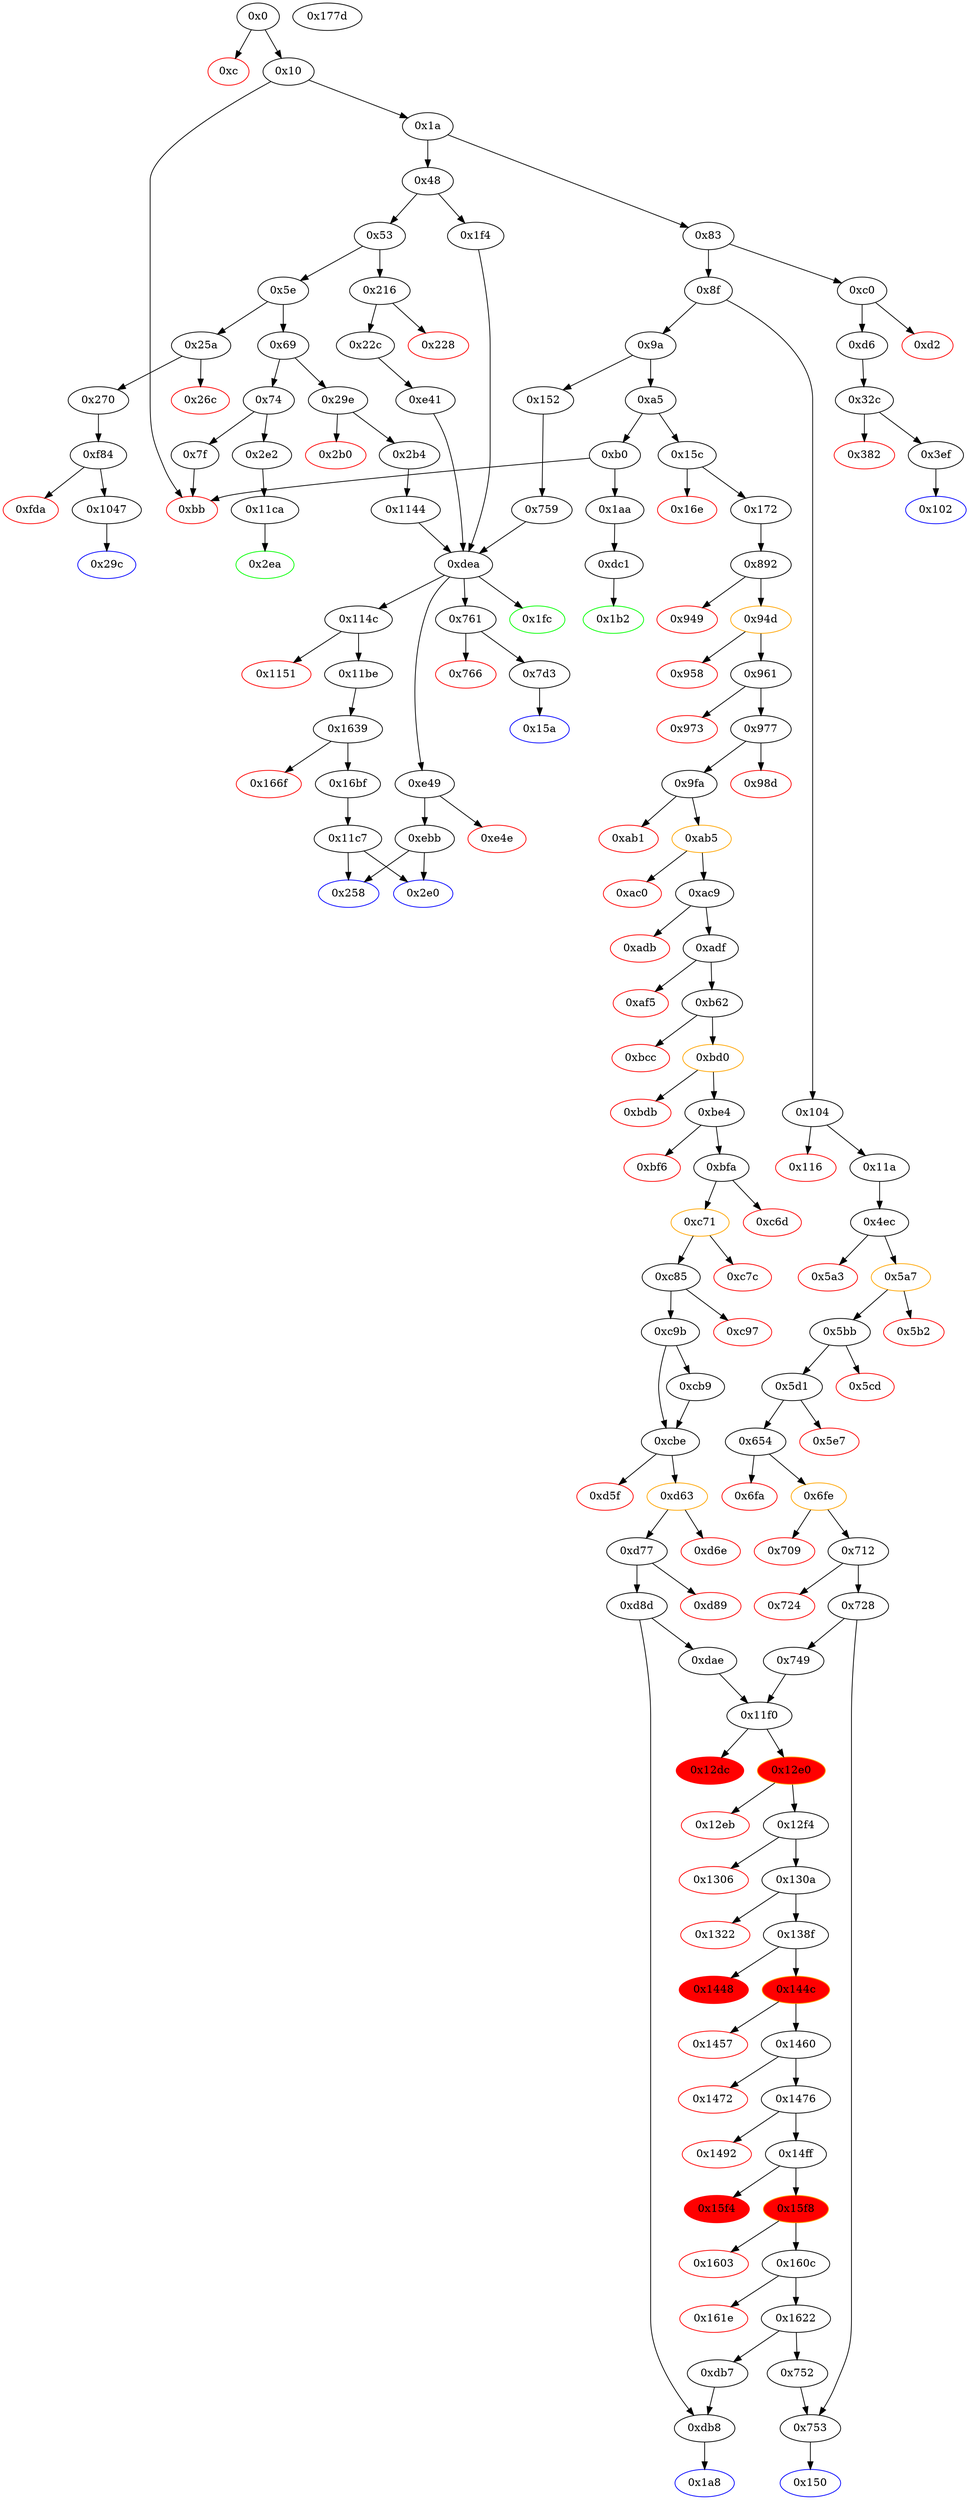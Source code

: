 strict digraph "" {
"0x114c" [fillcolor=white, id="0x114c", style=filled, tooltip="Block 0x114c\n[0x114c:0x1150]\n---\nPredecessors: [0xdea]\nSuccessors: [0x1151, 0x11be]\n---\n0x114c JUMPDEST\n0x114d PUSH2 0x11be\n0x1150 JUMPI\n---\n0x114c: JUMPDEST \n0x114d: V900 = 0x11be\n0x1150: JUMPI 0x11be V773\n---\nEntry stack: [V13, S2, S1, V773]\nStack pops: 1\nStack additions: []\nExit stack: [V13, S2, S1]\n\nDef sites:\nV13: {0x1a.0x3c}\nS2: {0x1a.0x3c, 0x29e.0x29f, 0x216.0x217}\nS1: {0x2b4.0x2d0, 0x1a.0x3c, 0x152.0x153, 0x22c.0x248}\nV773: {0xdea.0xe3c}\n"];
"0x977" [fillcolor=white, id="0x977", style=filled, tooltip="Block 0x977\n[0x977:0x98c]\n---\nPredecessors: [0x961]\nSuccessors: [0x98d, 0x9fa]\n---\n0x977 JUMPDEST\n0x978 DUP2\n0x979 ADD\n0x97a SWAP1\n0x97b DUP1\n0x97c DUP1\n0x97d MLOAD\n0x97e SWAP1\n0x97f PUSH1 0x20\n0x981 ADD\n0x982 SWAP1\n0x983 SWAP3\n0x984 SWAP2\n0x985 SWAP1\n0x986 POP\n0x987 POP\n0x988 POP\n0x989 PUSH2 0x9fa\n0x98c JUMPI\n---\n0x977: JUMPDEST \n0x979: V503 = ADD V496 V497\n0x97d: V504 = M[V496]\n0x97f: V505 = 0x20\n0x981: V506 = ADD 0x20 V496\n0x989: V507 = 0x9fa\n0x98c: JUMPI 0x9fa V504\n---\nEntry stack: [V13, 0x1a8, V98, V101, V496, V497]\nStack pops: 2\nStack additions: []\nExit stack: [V13, 0x1a8, V98, V101]\n\nDef sites:\nV13: {0x1a.0x3c}\n0x1a8: {0x15c.0x15d}\nV98: {0x172.0x18e}\nV101: {0x172.0x198}\nV496: {0x961.0x968}\nV497: {0x961.0x969}\n"];
"0x1476" [fillcolor=white, id="0x1476", style=filled, tooltip="Block 0x1476\n[0x1476:0x1491]\n---\nPredecessors: [0x1460]\nSuccessors: [0x1492, 0x14ff]\n---\n0x1476 JUMPDEST\n0x1477 DUP2\n0x1478 ADD\n0x1479 SWAP1\n0x147a DUP1\n0x147b DUP1\n0x147c MLOAD\n0x147d SWAP1\n0x147e PUSH1 0x20\n0x1480 ADD\n0x1481 SWAP1\n0x1482 SWAP3\n0x1483 SWAP2\n0x1484 SWAP1\n0x1485 POP\n0x1486 POP\n0x1487 POP\n0x1488 SWAP1\n0x1489 POP\n0x148a DUP2\n0x148b DUP2\n0x148c LT\n0x148d ISZERO\n0x148e PUSH2 0x14ff\n0x1491 JUMPI\n---\n0x1476: JUMPDEST \n0x1478: V1064 = ADD V1057 V1058\n0x147c: V1065 = M[V1057]\n0x147e: V1066 = 0x20\n0x1480: V1067 = ADD 0x20 V1057\n0x148c: V1068 = LT V1065 S3\n0x148d: V1069 = ISZERO V1068\n0x148e: V1070 = 0x14ff\n0x1491: JUMPI 0x14ff V1069\n---\nEntry stack: [V13, 0x1a8, V98, S11, S10, S9, S8, S7, S6, {0x752, 0xdb7}, S4, S3, 0x0, V1057, V1058]\nStack pops: 4\nStack additions: [S3, V1065]\nExit stack: [V13, 0x1a8, V98, S11, S10, S9, S8, S7, S6, {0x752, 0xdb7}, S4, S3, V1065]\n\nDef sites:\nV13: {0x1a.0x3c}\n0x1a8: {0x15c.0x15d}\nV98: {0x172.0x18e}\nS11: {0x1a.0x3c, 0x172.0x198}\nS10: {0xcb9.0xcbb, 0x172.0x198, 0x104.0x105}\nS9: {0x11a.0x136, 0x172.0x18e}\nS8: {0xbfa.0xc00, 0x11a.0x140}\nS7: {0xc9b.0xca1, 0x11a.0x136}\nS6: {0x728.0x72e, 0xd8d.0xd93}\n{0x752, 0xdb7}: {0x749.0x749, 0xdae.0xdae}\nS4: {0x11a.0x136, 0x172.0x18e}\nS3: {0xcb9.0xcbb, 0x11a.0x140, 0x172.0x198}\n0x0: {0x138f_0x749.0x1390, 0x138f_0xdae.0x1390}\nV1057: {0x1460.0x1467}\nV1058: {0x1460.0x1468}\n"];
"0x11be" [fillcolor=white, id="0x11be", style=filled, tooltip="Block 0x11be\n[0x11be:0x11c6]\n---\nPredecessors: [0x114c]\nSuccessors: [0x1639]\n---\n0x11be JUMPDEST\n0x11bf PUSH2 0x11c7\n0x11c2 DUP2\n0x11c3 PUSH2 0x1639\n0x11c6 JUMP\n---\n0x11be: JUMPDEST \n0x11bf: V918 = 0x11c7\n0x11c3: V919 = 0x1639\n0x11c6: JUMP 0x1639\n---\nEntry stack: [V13, S1, S0]\nStack pops: 1\nStack additions: [S0, 0x11c7, S0]\nExit stack: [V13, S1, S0, 0x11c7, S0]\n\nDef sites:\nV13: {0x1a.0x3c}\nS1: {0x1a.0x3c, 0x29e.0x29f, 0x216.0x217}\nS0: {0x2b4.0x2d0, 0x1a.0x3c, 0x152.0x153, 0x22c.0x248}\n"];
"0x1322" [color=red, fillcolor=white, id="0x1322", style=filled, tooltip="Block 0x1322\n[0x1322:0x138e]\n---\nPredecessors: [0x130a]\nSuccessors: []\n---\n0x1322 PUSH1 0x40\n0x1324 MLOAD\n0x1325 PUSH32 0x8c379a000000000000000000000000000000000000000000000000000000000\n0x1346 DUP2\n0x1347 MSTORE\n0x1348 PUSH1 0x4\n0x134a ADD\n0x134b DUP1\n0x134c DUP1\n0x134d PUSH1 0x20\n0x134f ADD\n0x1350 DUP3\n0x1351 DUP2\n0x1352 SUB\n0x1353 DUP3\n0x1354 MSTORE\n0x1355 PUSH1 0x14\n0x1357 DUP2\n0x1358 MSTORE\n0x1359 PUSH1 0x20\n0x135b ADD\n0x135c DUP1\n0x135d PUSH32 0x66756e64696e67206e6f7420617070726f766564000000000000000000000000\n0x137e DUP2\n0x137f MSTORE\n0x1380 POP\n0x1381 PUSH1 0x20\n0x1383 ADD\n0x1384 SWAP2\n0x1385 POP\n0x1386 POP\n0x1387 PUSH1 0x40\n0x1389 MLOAD\n0x138a DUP1\n0x138b SWAP2\n0x138c SUB\n0x138d SWAP1\n0x138e REVERT\n---\n0x1322: V994 = 0x40\n0x1324: V995 = M[0x40]\n0x1325: V996 = 0x8c379a000000000000000000000000000000000000000000000000000000000\n0x1347: M[V995] = 0x8c379a000000000000000000000000000000000000000000000000000000000\n0x1348: V997 = 0x4\n0x134a: V998 = ADD 0x4 V995\n0x134d: V999 = 0x20\n0x134f: V1000 = ADD 0x20 V998\n0x1352: V1001 = SUB V1000 V998\n0x1354: M[V998] = V1001\n0x1355: V1002 = 0x14\n0x1358: M[V1000] = 0x14\n0x1359: V1003 = 0x20\n0x135b: V1004 = ADD 0x20 V1000\n0x135d: V1005 = 0x66756e64696e67206e6f7420617070726f766564000000000000000000000000\n0x137f: M[V1004] = 0x66756e64696e67206e6f7420617070726f766564000000000000000000000000\n0x1381: V1006 = 0x20\n0x1383: V1007 = ADD 0x20 V1004\n0x1387: V1008 = 0x40\n0x1389: V1009 = M[0x40]\n0x138c: V1010 = SUB V1007 V1009\n0x138e: REVERT V1009 V1010\n---\nEntry stack: [V13, 0x1a8, V98, S8, S7, S6, S5, S4, S3, {0x752, 0xdb7}, S1, S0]\nStack pops: 0\nStack additions: []\nExit stack: [V13, 0x1a8, V98, S8, S7, S6, S5, S4, S3, {0x752, 0xdb7}, S1, S0]\n\nDef sites:\nV13: {0x1a.0x3c}\n0x1a8: {0x15c.0x15d}\nV98: {0x172.0x18e}\nS8: {0x1a.0x3c, 0x172.0x198}\nS7: {0xcb9.0xcbb, 0x172.0x198, 0x104.0x105}\nS6: {0x11a.0x136, 0x172.0x18e}\nS5: {0xbfa.0xc00, 0x11a.0x140}\nS4: {0xc9b.0xca1, 0x11a.0x136}\nS3: {0x728.0x72e, 0xd8d.0xd93}\n{0x752, 0xdb7}: {0x749.0x749, 0xdae.0xdae}\nS1: {0x11a.0x136, 0x172.0x18e}\nS0: {0xcb9.0xcbb, 0x11a.0x140, 0x172.0x198}\n"];
"0x74" [fillcolor=white, id="0x74", style=filled, tooltip="Block 0x74\n[0x74:0x7e]\n---\nPredecessors: [0x69]\nSuccessors: [0x7f, 0x2e2]\n---\n0x74 DUP1\n0x75 PUSH4 0xf53d0a8e\n0x7a EQ\n0x7b PUSH2 0x2e2\n0x7e JUMPI\n---\n0x75: V29 = 0xf53d0a8e\n0x7a: V30 = EQ 0xf53d0a8e V13\n0x7b: V31 = 0x2e2\n0x7e: JUMPI 0x2e2 V30\n---\nEntry stack: [V13]\nStack pops: 1\nStack additions: [S0]\nExit stack: [V13]\n\nDef sites:\nV13: {0x1a.0x3c}\n"];
"0x1492" [color=red, fillcolor=white, id="0x1492", style=filled, tooltip="Block 0x1492\n[0x1492:0x14fe]\n---\nPredecessors: [0x1476]\nSuccessors: []\n---\n0x1492 PUSH1 0x40\n0x1494 MLOAD\n0x1495 PUSH32 0x8c379a000000000000000000000000000000000000000000000000000000000\n0x14b6 DUP2\n0x14b7 MSTORE\n0x14b8 PUSH1 0x4\n0x14ba ADD\n0x14bb DUP1\n0x14bc DUP1\n0x14bd PUSH1 0x20\n0x14bf ADD\n0x14c0 DUP3\n0x14c1 DUP2\n0x14c2 SUB\n0x14c3 DUP3\n0x14c4 MSTORE\n0x14c5 PUSH1 0x10\n0x14c7 DUP2\n0x14c8 MSTORE\n0x14c9 PUSH1 0x20\n0x14cb ADD\n0x14cc DUP1\n0x14cd PUSH32 0x4e6f7420656e6f7567682066756e647300000000000000000000000000000000\n0x14ee DUP2\n0x14ef MSTORE\n0x14f0 POP\n0x14f1 PUSH1 0x20\n0x14f3 ADD\n0x14f4 SWAP2\n0x14f5 POP\n0x14f6 POP\n0x14f7 PUSH1 0x40\n0x14f9 MLOAD\n0x14fa DUP1\n0x14fb SWAP2\n0x14fc SUB\n0x14fd SWAP1\n0x14fe REVERT\n---\n0x1492: V1071 = 0x40\n0x1494: V1072 = M[0x40]\n0x1495: V1073 = 0x8c379a000000000000000000000000000000000000000000000000000000000\n0x14b7: M[V1072] = 0x8c379a000000000000000000000000000000000000000000000000000000000\n0x14b8: V1074 = 0x4\n0x14ba: V1075 = ADD 0x4 V1072\n0x14bd: V1076 = 0x20\n0x14bf: V1077 = ADD 0x20 V1075\n0x14c2: V1078 = SUB V1077 V1075\n0x14c4: M[V1075] = V1078\n0x14c5: V1079 = 0x10\n0x14c8: M[V1077] = 0x10\n0x14c9: V1080 = 0x20\n0x14cb: V1081 = ADD 0x20 V1077\n0x14cd: V1082 = 0x4e6f7420656e6f7567682066756e647300000000000000000000000000000000\n0x14ef: M[V1081] = 0x4e6f7420656e6f7567682066756e647300000000000000000000000000000000\n0x14f1: V1083 = 0x20\n0x14f3: V1084 = ADD 0x20 V1081\n0x14f7: V1085 = 0x40\n0x14f9: V1086 = M[0x40]\n0x14fc: V1087 = SUB V1084 V1086\n0x14fe: REVERT V1086 V1087\n---\nEntry stack: [V13, 0x1a8, V98, S9, S8, S7, S6, S5, S4, {0x752, 0xdb7}, S2, S1, V1065]\nStack pops: 0\nStack additions: []\nExit stack: [V13, 0x1a8, V98, S9, S8, S7, S6, S5, S4, {0x752, 0xdb7}, S2, S1, V1065]\n\nDef sites:\nV13: {0x1a.0x3c}\n0x1a8: {0x15c.0x15d}\nV98: {0x172.0x18e}\nS9: {0x1a.0x3c, 0x172.0x198}\nS8: {0xcb9.0xcbb, 0x172.0x198, 0x104.0x105}\nS7: {0x11a.0x136, 0x172.0x18e}\nS6: {0xbfa.0xc00, 0x11a.0x140}\nS5: {0xc9b.0xca1, 0x11a.0x136}\nS4: {0x728.0x72e, 0xd8d.0xd93}\n{0x752, 0xdb7}: {0x749.0x749, 0xdae.0xdae}\nS2: {0x11a.0x136, 0x172.0x18e}\nS1: {0xcb9.0xcbb, 0x11a.0x140, 0x172.0x198}\nV1065: {0x1476.0x147c}\n"];
"0x3ef" [fillcolor=white, id="0x3ef", style=filled, tooltip="Block 0x3ef\n[0x3ef:0x4eb]\n---\nPredecessors: [0x32c]\nSuccessors: [0x102]\n---\n0x3ef JUMPDEST\n0x3f0 DUP1\n0x3f1 PUSH1 0x2\n0x3f3 PUSH1 0x0\n0x3f5 PUSH2 0x100\n0x3f8 EXP\n0x3f9 DUP2\n0x3fa SLOAD\n0x3fb DUP2\n0x3fc PUSH20 0xffffffffffffffffffffffffffffffffffffffff\n0x411 MUL\n0x412 NOT\n0x413 AND\n0x414 SWAP1\n0x415 DUP4\n0x416 PUSH20 0xffffffffffffffffffffffffffffffffffffffff\n0x42b AND\n0x42c MUL\n0x42d OR\n0x42e SWAP1\n0x42f SSTORE\n0x430 POP\n0x431 PUSH32 0xc0bb63ce3c5b13e4918a521d34215bc08febb956464efb22eb2ef6d13374bde7\n0x452 DUP2\n0x453 PUSH1 0x3\n0x455 PUSH1 0x0\n0x457 SWAP1\n0x458 SLOAD\n0x459 SWAP1\n0x45a PUSH2 0x100\n0x45d EXP\n0x45e SWAP1\n0x45f DIV\n0x460 PUSH20 0xffffffffffffffffffffffffffffffffffffffff\n0x475 AND\n0x476 PUSH1 0x40\n0x478 MLOAD\n0x479 DUP1\n0x47a DUP4\n0x47b PUSH20 0xffffffffffffffffffffffffffffffffffffffff\n0x490 AND\n0x491 PUSH20 0xffffffffffffffffffffffffffffffffffffffff\n0x4a6 AND\n0x4a7 DUP2\n0x4a8 MSTORE\n0x4a9 PUSH1 0x20\n0x4ab ADD\n0x4ac DUP3\n0x4ad PUSH20 0xffffffffffffffffffffffffffffffffffffffff\n0x4c2 AND\n0x4c3 PUSH20 0xffffffffffffffffffffffffffffffffffffffff\n0x4d8 AND\n0x4d9 DUP2\n0x4da MSTORE\n0x4db PUSH1 0x20\n0x4dd ADD\n0x4de SWAP3\n0x4df POP\n0x4e0 POP\n0x4e1 POP\n0x4e2 PUSH1 0x40\n0x4e4 MLOAD\n0x4e5 DUP1\n0x4e6 SWAP2\n0x4e7 SUB\n0x4e8 SWAP1\n0x4e9 LOG1\n0x4ea POP\n0x4eb JUMP\n---\n0x3ef: JUMPDEST \n0x3f1: V224 = 0x2\n0x3f3: V225 = 0x0\n0x3f5: V226 = 0x100\n0x3f8: V227 = EXP 0x100 0x0\n0x3fa: V228 = S[0x2]\n0x3fc: V229 = 0xffffffffffffffffffffffffffffffffffffffff\n0x411: V230 = MUL 0xffffffffffffffffffffffffffffffffffffffff 0x1\n0x412: V231 = NOT 0xffffffffffffffffffffffffffffffffffffffff\n0x413: V232 = AND 0xffffffffffffffffffffffff0000000000000000000000000000000000000000 V228\n0x416: V233 = 0xffffffffffffffffffffffffffffffffffffffff\n0x42b: V234 = AND 0xffffffffffffffffffffffffffffffffffffffff V61\n0x42c: V235 = MUL V234 0x1\n0x42d: V236 = OR V235 V232\n0x42f: S[0x2] = V236\n0x431: V237 = 0xc0bb63ce3c5b13e4918a521d34215bc08febb956464efb22eb2ef6d13374bde7\n0x453: V238 = 0x3\n0x455: V239 = 0x0\n0x458: V240 = S[0x3]\n0x45a: V241 = 0x100\n0x45d: V242 = EXP 0x100 0x0\n0x45f: V243 = DIV V240 0x1\n0x460: V244 = 0xffffffffffffffffffffffffffffffffffffffff\n0x475: V245 = AND 0xffffffffffffffffffffffffffffffffffffffff V243\n0x476: V246 = 0x40\n0x478: V247 = M[0x40]\n0x47b: V248 = 0xffffffffffffffffffffffffffffffffffffffff\n0x490: V249 = AND 0xffffffffffffffffffffffffffffffffffffffff V61\n0x491: V250 = 0xffffffffffffffffffffffffffffffffffffffff\n0x4a6: V251 = AND 0xffffffffffffffffffffffffffffffffffffffff V249\n0x4a8: M[V247] = V251\n0x4a9: V252 = 0x20\n0x4ab: V253 = ADD 0x20 V247\n0x4ad: V254 = 0xffffffffffffffffffffffffffffffffffffffff\n0x4c2: V255 = AND 0xffffffffffffffffffffffffffffffffffffffff V245\n0x4c3: V256 = 0xffffffffffffffffffffffffffffffffffffffff\n0x4d8: V257 = AND 0xffffffffffffffffffffffffffffffffffffffff V255\n0x4da: M[V253] = V257\n0x4db: V258 = 0x20\n0x4dd: V259 = ADD 0x20 V253\n0x4e2: V260 = 0x40\n0x4e4: V261 = M[0x40]\n0x4e7: V262 = SUB V259 V261\n0x4e9: LOG V261 V262 0xc0bb63ce3c5b13e4918a521d34215bc08febb956464efb22eb2ef6d13374bde7\n0x4eb: JUMP 0x102\n---\nEntry stack: [V13, 0x102, V61]\nStack pops: 2\nStack additions: []\nExit stack: [V13]\n\nDef sites:\nV13: {0x1a.0x3c}\n0x102: {0xc0.0xc1}\nV61: {0xd6.0xf2}\n"];
"0x6fa" [color=red, fillcolor=white, id="0x6fa", style=filled, tooltip="Block 0x6fa\n[0x6fa:0x6fd]\n---\nPredecessors: [0x654]\nSuccessors: []\n---\n0x6fa PUSH1 0x0\n0x6fc DUP1\n0x6fd REVERT\n---\n0x6fa: V368 = 0x0\n0x6fd: REVERT 0x0 0x0\n---\nEntry stack: [V13, 0x150, V77, V80, V77, 0x0, V340, 0x68fe58bf, V358, 0x20, V361, V362, V361, 0x0, V340, V365]\nStack pops: 0\nStack additions: []\nExit stack: [V13, 0x150, V77, V80, V77, 0x0, V340, 0x68fe58bf, V358, 0x20, V361, V362, V361, 0x0, V340, V365]\n\nDef sites:\nV13: {0x1a.0x3c}\n0x150: {0x104.0x105}\nV77: {0x11a.0x136}\nV80: {0x11a.0x140}\nV77: {0x11a.0x136}\n0x0: {0x654.0x65a}\nV340: {0x654.0x672}\n0x68fe58bf: {0x654.0x673}\nV358: {0x654.0x6e0}\n0x20: {0x654.0x6e5}\nV361: {0x654.0x6e9}\nV362: {0x654.0x6ec}\nV361: {0x654.0x6e9}\n0x0: {0x654.0x6ee}\nV340: {0x654.0x672}\nV365: {0x654.0x6f3}\n"];
"0xdea" [fillcolor=white, id="0xdea", style=filled, tooltip="Block 0xdea\n[0xdea:0xe40]\n---\nPredecessors: [0x1f4, 0x759, 0xe41, 0x1144]\nSuccessors: [0x1fc, 0x761, 0xe49, 0x114c]\n---\n0xdea JUMPDEST\n0xdeb PUSH1 0x0\n0xded DUP1\n0xdee PUSH1 0x0\n0xdf0 SWAP1\n0xdf1 SLOAD\n0xdf2 SWAP1\n0xdf3 PUSH2 0x100\n0xdf6 EXP\n0xdf7 SWAP1\n0xdf8 DIV\n0xdf9 PUSH20 0xffffffffffffffffffffffffffffffffffffffff\n0xe0e AND\n0xe0f PUSH20 0xffffffffffffffffffffffffffffffffffffffff\n0xe24 AND\n0xe25 CALLER\n0xe26 PUSH20 0xffffffffffffffffffffffffffffffffffffffff\n0xe3b AND\n0xe3c EQ\n0xe3d SWAP1\n0xe3e POP\n0xe3f SWAP1\n0xe40 JUMP\n---\n0xdea: JUMPDEST \n0xdeb: V760 = 0x0\n0xdee: V761 = 0x0\n0xdf1: V762 = S[0x0]\n0xdf3: V763 = 0x100\n0xdf6: V764 = EXP 0x100 0x0\n0xdf8: V765 = DIV V762 0x1\n0xdf9: V766 = 0xffffffffffffffffffffffffffffffffffffffff\n0xe0e: V767 = AND 0xffffffffffffffffffffffffffffffffffffffff V765\n0xe0f: V768 = 0xffffffffffffffffffffffffffffffffffffffff\n0xe24: V769 = AND 0xffffffffffffffffffffffffffffffffffffffff V767\n0xe25: V770 = CALLER\n0xe26: V771 = 0xffffffffffffffffffffffffffffffffffffffff\n0xe3b: V772 = AND 0xffffffffffffffffffffffffffffffffffffffff V770\n0xe3c: V773 = EQ V772 V769\n0xe40: JUMP {0x1fc, 0x761, 0xe49, 0x114c}\n---\nEntry stack: [V13, S2, S1, {0x1fc, 0x761, 0xe49, 0x114c}]\nStack pops: 1\nStack additions: [V773]\nExit stack: [V13, S2, S1, V773]\n\nDef sites:\nV13: {0x1a.0x3c}\nS2: {0x1a.0x3c, 0x29e.0x29f, 0x216.0x217}\nS1: {0x2b4.0x2d0, 0x1a.0x3c, 0x152.0x153, 0x22c.0x248}\n{0x1fc, 0x761, 0xe49, 0x114c}: {0x759.0x75a, 0xe41.0xe42, 0x1f4.0x1f5, 0x1144.0x1145}\n"];
"0x16bf" [fillcolor=white, id="0x16bf", style=filled, tooltip="Block 0x16bf\n[0x16bf:0x177c]\n---\nPredecessors: [0x1639]\nSuccessors: [0x11c7]\n---\n0x16bf JUMPDEST\n0x16c0 DUP1\n0x16c1 PUSH20 0xffffffffffffffffffffffffffffffffffffffff\n0x16d6 AND\n0x16d7 PUSH1 0x0\n0x16d9 DUP1\n0x16da SWAP1\n0x16db SLOAD\n0x16dc SWAP1\n0x16dd PUSH2 0x100\n0x16e0 EXP\n0x16e1 SWAP1\n0x16e2 DIV\n0x16e3 PUSH20 0xffffffffffffffffffffffffffffffffffffffff\n0x16f8 AND\n0x16f9 PUSH20 0xffffffffffffffffffffffffffffffffffffffff\n0x170e AND\n0x170f PUSH32 0x8be0079c531659141344cd1fd0a4f28419497f9722a3daafe3b4186f6b6457e0\n0x1730 PUSH1 0x40\n0x1732 MLOAD\n0x1733 PUSH1 0x40\n0x1735 MLOAD\n0x1736 DUP1\n0x1737 SWAP2\n0x1738 SUB\n0x1739 SWAP1\n0x173a LOG3\n0x173b DUP1\n0x173c PUSH1 0x0\n0x173e DUP1\n0x173f PUSH2 0x100\n0x1742 EXP\n0x1743 DUP2\n0x1744 SLOAD\n0x1745 DUP2\n0x1746 PUSH20 0xffffffffffffffffffffffffffffffffffffffff\n0x175b MUL\n0x175c NOT\n0x175d AND\n0x175e SWAP1\n0x175f DUP4\n0x1760 PUSH20 0xffffffffffffffffffffffffffffffffffffffff\n0x1775 AND\n0x1776 MUL\n0x1777 OR\n0x1778 SWAP1\n0x1779 SSTORE\n0x177a POP\n0x177b POP\n0x177c JUMP\n---\n0x16bf: JUMPDEST \n0x16c1: V1179 = 0xffffffffffffffffffffffffffffffffffffffff\n0x16d6: V1180 = AND 0xffffffffffffffffffffffffffffffffffffffff S0\n0x16d7: V1181 = 0x0\n0x16db: V1182 = S[0x0]\n0x16dd: V1183 = 0x100\n0x16e0: V1184 = EXP 0x100 0x0\n0x16e2: V1185 = DIV V1182 0x1\n0x16e3: V1186 = 0xffffffffffffffffffffffffffffffffffffffff\n0x16f8: V1187 = AND 0xffffffffffffffffffffffffffffffffffffffff V1185\n0x16f9: V1188 = 0xffffffffffffffffffffffffffffffffffffffff\n0x170e: V1189 = AND 0xffffffffffffffffffffffffffffffffffffffff V1187\n0x170f: V1190 = 0x8be0079c531659141344cd1fd0a4f28419497f9722a3daafe3b4186f6b6457e0\n0x1730: V1191 = 0x40\n0x1732: V1192 = M[0x40]\n0x1733: V1193 = 0x40\n0x1735: V1194 = M[0x40]\n0x1738: V1195 = SUB V1192 V1194\n0x173a: LOG V1194 V1195 0x8be0079c531659141344cd1fd0a4f28419497f9722a3daafe3b4186f6b6457e0 V1189 V1180\n0x173c: V1196 = 0x0\n0x173f: V1197 = 0x100\n0x1742: V1198 = EXP 0x100 0x0\n0x1744: V1199 = S[0x0]\n0x1746: V1200 = 0xffffffffffffffffffffffffffffffffffffffff\n0x175b: V1201 = MUL 0xffffffffffffffffffffffffffffffffffffffff 0x1\n0x175c: V1202 = NOT 0xffffffffffffffffffffffffffffffffffffffff\n0x175d: V1203 = AND 0xffffffffffffffffffffffff0000000000000000000000000000000000000000 V1199\n0x1760: V1204 = 0xffffffffffffffffffffffffffffffffffffffff\n0x1775: V1205 = AND 0xffffffffffffffffffffffffffffffffffffffff S0\n0x1776: V1206 = MUL V1205 0x1\n0x1777: V1207 = OR V1206 V1203\n0x1779: S[0x0] = V1207\n0x177c: JUMP 0x11c7\n---\nEntry stack: [V13, S3, S2, 0x11c7, S0]\nStack pops: 2\nStack additions: []\nExit stack: [V13, S3, S2]\n\nDef sites:\nV13: {0x1a.0x3c}\nS3: {0x1a.0x3c, 0x29e.0x29f, 0x216.0x217}\nS2: {0x2b4.0x2d0, 0x1a.0x3c, 0x152.0x153, 0x22c.0x248}\n0x11c7: {0x11be.0x11bf}\nS0: {0x2b4.0x2d0, 0x1a.0x3c, 0x152.0x153, 0x22c.0x248}\n"];
"0x216" [fillcolor=white, id="0x216", style=filled, tooltip="Block 0x216\n[0x216:0x227]\n---\nPredecessors: [0x53]\nSuccessors: [0x228, 0x22c]\n---\n0x216 JUMPDEST\n0x217 PUSH2 0x258\n0x21a PUSH1 0x4\n0x21c DUP1\n0x21d CALLDATASIZE\n0x21e SUB\n0x21f PUSH1 0x20\n0x221 DUP2\n0x222 LT\n0x223 ISZERO\n0x224 PUSH2 0x22c\n0x227 JUMPI\n---\n0x216: JUMPDEST \n0x217: V131 = 0x258\n0x21a: V132 = 0x4\n0x21d: V133 = CALLDATASIZE\n0x21e: V134 = SUB V133 0x4\n0x21f: V135 = 0x20\n0x222: V136 = LT V134 0x20\n0x223: V137 = ISZERO V136\n0x224: V138 = 0x22c\n0x227: JUMPI 0x22c V137\n---\nEntry stack: [V13]\nStack pops: 0\nStack additions: [0x258, 0x4, V134]\nExit stack: [V13, 0x258, 0x4, V134]\n\nDef sites:\nV13: {0x1a.0x3c}\n"];
"0x130a" [fillcolor=white, id="0x130a", style=filled, tooltip="Block 0x130a\n[0x130a:0x1321]\n---\nPredecessors: [0x12f4]\nSuccessors: [0x1322, 0x138f]\n---\n0x130a JUMPDEST\n0x130b DUP2\n0x130c ADD\n0x130d SWAP1\n0x130e DUP1\n0x130f DUP1\n0x1310 MLOAD\n0x1311 SWAP1\n0x1312 PUSH1 0x20\n0x1314 ADD\n0x1315 SWAP1\n0x1316 SWAP3\n0x1317 SWAP2\n0x1318 SWAP1\n0x1319 POP\n0x131a POP\n0x131b POP\n0x131c LT\n0x131d ISZERO\n0x131e PUSH2 0x138f\n0x1321 JUMPI\n---\n0x130a: JUMPDEST \n0x130c: V987 = ADD V980 V981\n0x1310: V988 = M[V980]\n0x1312: V989 = 0x20\n0x1314: V990 = ADD 0x20 V980\n0x131c: V991 = LT V988 S2\n0x131d: V992 = ISZERO V991\n0x131e: V993 = 0x138f\n0x1321: JUMPI 0x138f V992\n---\nEntry stack: [V13, 0x1a8, V98, S11, S10, S9, S8, S7, S6, {0x752, 0xdb7}, S4, S3, S2, V980, V981]\nStack pops: 3\nStack additions: []\nExit stack: [V13, 0x1a8, V98, S11, S10, S9, S8, S7, S6, {0x752, 0xdb7}, S4, S3]\n\nDef sites:\nV13: {0x1a.0x3c}\n0x1a8: {0x15c.0x15d}\nV98: {0x172.0x18e}\nS11: {0x1a.0x3c, 0x172.0x198}\nS10: {0xcb9.0xcbb, 0x172.0x198, 0x104.0x105}\nS9: {0x11a.0x136, 0x172.0x18e}\nS8: {0xbfa.0xc00, 0x11a.0x140}\nS7: {0xc9b.0xca1, 0x11a.0x136}\nS6: {0x728.0x72e, 0xd8d.0xd93}\n{0x752, 0xdb7}: {0x749.0x749, 0xdae.0xdae}\nS4: {0x11a.0x136, 0x172.0x18e}\nS3: {0xcb9.0xcbb, 0x11a.0x140, 0x172.0x198}\nS2: {0xcb9.0xcbb, 0x11a.0x140, 0x172.0x198}\nV980: {0x12f4.0x12fb}\nV981: {0x12f4.0x12fc}\n"];
"0xe49" [fillcolor=white, id="0xe49", style=filled, tooltip="Block 0xe49\n[0xe49:0xe4d]\n---\nPredecessors: [0xdea]\nSuccessors: [0xe4e, 0xebb]\n---\n0xe49 JUMPDEST\n0xe4a PUSH2 0xebb\n0xe4d JUMPI\n---\n0xe49: JUMPDEST \n0xe4a: V776 = 0xebb\n0xe4d: JUMPI 0xebb V773\n---\nEntry stack: [V13, S2, S1, V773]\nStack pops: 1\nStack additions: []\nExit stack: [V13, S2, S1]\n\nDef sites:\nV13: {0x1a.0x3c}\nS2: {0x1a.0x3c, 0x29e.0x29f, 0x216.0x217}\nS1: {0x2b4.0x2d0, 0x1a.0x3c, 0x152.0x153, 0x22c.0x248}\nV773: {0xdea.0xe3c}\n"];
"0x258" [color=blue, fillcolor=white, id="0x258", style=filled, tooltip="Block 0x258\n[0x258:0x259]\n---\nPredecessors: [0xebb, 0x11c7]\nSuccessors: []\n---\n0x258 JUMPDEST\n0x259 STOP\n---\n0x258: JUMPDEST \n0x259: STOP \n---\nEntry stack: [V13]\nStack pops: 0\nStack additions: []\nExit stack: [V13]\n\nDef sites:\nV13: {0x1a.0x3c}\n"];
"0x25a" [fillcolor=white, id="0x25a", style=filled, tooltip="Block 0x25a\n[0x25a:0x26b]\n---\nPredecessors: [0x5e]\nSuccessors: [0x26c, 0x270]\n---\n0x25a JUMPDEST\n0x25b PUSH2 0x29c\n0x25e PUSH1 0x4\n0x260 DUP1\n0x261 CALLDATASIZE\n0x262 SUB\n0x263 PUSH1 0x20\n0x265 DUP2\n0x266 LT\n0x267 ISZERO\n0x268 PUSH2 0x270\n0x26b JUMPI\n---\n0x25a: JUMPDEST \n0x25b: V147 = 0x29c\n0x25e: V148 = 0x4\n0x261: V149 = CALLDATASIZE\n0x262: V150 = SUB V149 0x4\n0x263: V151 = 0x20\n0x266: V152 = LT V150 0x20\n0x267: V153 = ISZERO V152\n0x268: V154 = 0x270\n0x26b: JUMPI 0x270 V153\n---\nEntry stack: [V13]\nStack pops: 0\nStack additions: [0x29c, 0x4, V150]\nExit stack: [V13, 0x29c, 0x4, V150]\n\nDef sites:\nV13: {0x1a.0x3c}\n"];
"0x1457" [color=red, fillcolor=white, id="0x1457", style=filled, tooltip="Block 0x1457\n[0x1457:0x145f]\n---\nPredecessors: [0x144c]\nSuccessors: []\n---\n0x1457 RETURNDATASIZE\n0x1458 PUSH1 0x0\n0x145a DUP1\n0x145b RETURNDATACOPY\n0x145c RETURNDATASIZE\n0x145d PUSH1 0x0\n0x145f REVERT\n---\n0x1457: V1052 = RETURNDATASIZE\n0x1458: V1053 = 0x0\n0x145b: RETURNDATACOPY 0x0 0x0 V1052\n0x145c: V1054 = RETURNDATASIZE\n0x145d: V1055 = 0x0\n0x145f: REVERT 0x0 V1054\n---\nEntry stack: [V13, 0x1a8, V98, S13, S12, S11, S10, S9, S8, {0x752, 0xdb7}, S6, S5, 0x0, S3, 0x70a08231, S1, V1049]\nStack pops: 0\nStack additions: []\nExit stack: [V13, 0x1a8, V98, S13, S12, S11, S10, S9, S8, {0x752, 0xdb7}, S6, S5, 0x0, S3, 0x70a08231, S1, V1049]\n\nDef sites:\nV13: {0x1a.0x3c}\n0x1a8: {0x15c.0x15d}\nV98: {0x172.0x18e}\nS13: {0x1a.0x3c, 0x172.0x198}\nS12: {0xcb9.0xcbb, 0x172.0x198, 0x104.0x105}\nS11: {0x11a.0x136, 0x172.0x18e}\nS10: {0xbfa.0xc00, 0x11a.0x140}\nS9: {0xc9b.0xca1, 0x11a.0x136}\nS8: {0x728.0x72e, 0xd8d.0xd93}\n{0x752, 0xdb7}: {0x749.0x749, 0xdae.0xdae}\nS6: {0x11a.0x136, 0x172.0x18e}\nS5: {0xcb9.0xcbb, 0x11a.0x140, 0x172.0x198}\n0x0: {0x138f_0x749.0x1390, 0x138f_0xdae.0x1390}\nS3: {0x138f_0x749.0x13ca, 0x138f_0xdae.0x13ca}\n0x70a08231: {0x138f_0x749.0x13cb, 0x138f_0xdae.0x13cb}\nS1: {0x138f_0x749.0x1431, 0x138f_0xdae.0x1431}\nV1049: {0x144c.0x1450}\n"];
"0xac0" [color=red, fillcolor=white, id="0xac0", style=filled, tooltip="Block 0xac0\n[0xac0:0xac8]\n---\nPredecessors: [0xab5]\nSuccessors: []\n---\n0xac0 RETURNDATASIZE\n0xac1 PUSH1 0x0\n0xac3 DUP1\n0xac4 RETURNDATACOPY\n0xac5 RETURNDATASIZE\n0xac6 PUSH1 0x0\n0xac8 REVERT\n---\n0xac0: V565 = RETURNDATASIZE\n0xac1: V566 = 0x0\n0xac4: RETURNDATACOPY 0x0 0x0 V565\n0xac5: V567 = RETURNDATASIZE\n0xac6: V568 = 0x0\n0xac8: REVERT 0x0 V567\n---\nEntry stack: [V13, 0x1a8, V98, V101, V534, 0xf2c16e6f, V550, V562]\nStack pops: 0\nStack additions: []\nExit stack: [V13, 0x1a8, V98, V101, V534, 0xf2c16e6f, V550, V562]\n\nDef sites:\nV13: {0x1a.0x3c}\n0x1a8: {0x15c.0x15d}\nV98: {0x172.0x18e}\nV101: {0x172.0x198}\nV534: {0x9fa.0xa33}\n0xf2c16e6f: {0x9fa.0xa34}\nV550: {0x9fa.0xa9a}\nV562: {0xab5.0xab9}\n"];
"0x1472" [color=red, fillcolor=white, id="0x1472", style=filled, tooltip="Block 0x1472\n[0x1472:0x1475]\n---\nPredecessors: [0x1460]\nSuccessors: []\n---\n0x1472 PUSH1 0x0\n0x1474 DUP1\n0x1475 REVERT\n---\n0x1472: V1063 = 0x0\n0x1475: REVERT 0x0 0x0\n---\nEntry stack: [V13, 0x1a8, V98, S11, S10, S9, S8, S7, S6, {0x752, 0xdb7}, S4, S3, 0x0, V1057, V1058]\nStack pops: 0\nStack additions: []\nExit stack: [V13, 0x1a8, V98, S11, S10, S9, S8, S7, S6, {0x752, 0xdb7}, S4, S3, 0x0, V1057, V1058]\n\nDef sites:\nV13: {0x1a.0x3c}\n0x1a8: {0x15c.0x15d}\nV98: {0x172.0x18e}\nS11: {0x1a.0x3c, 0x172.0x198}\nS10: {0xcb9.0xcbb, 0x172.0x198, 0x104.0x105}\nS9: {0x11a.0x136, 0x172.0x18e}\nS8: {0xbfa.0xc00, 0x11a.0x140}\nS7: {0xc9b.0xca1, 0x11a.0x136}\nS6: {0x728.0x72e, 0xd8d.0xd93}\n{0x752, 0xdb7}: {0x749.0x749, 0xdae.0xdae}\nS4: {0x11a.0x136, 0x172.0x18e}\nS3: {0xcb9.0xcbb, 0x11a.0x140, 0x172.0x198}\n0x0: {0x138f_0x749.0x1390, 0x138f_0xdae.0x1390}\nV1057: {0x1460.0x1467}\nV1058: {0x1460.0x1468}\n"];
"0xaf5" [color=red, fillcolor=white, id="0xaf5", style=filled, tooltip="Block 0xaf5\n[0xaf5:0xb61]\n---\nPredecessors: [0xadf]\nSuccessors: []\n---\n0xaf5 PUSH1 0x40\n0xaf7 MLOAD\n0xaf8 PUSH32 0x8c379a000000000000000000000000000000000000000000000000000000000\n0xb19 DUP2\n0xb1a MSTORE\n0xb1b PUSH1 0x4\n0xb1d ADD\n0xb1e DUP1\n0xb1f DUP1\n0xb20 PUSH1 0x20\n0xb22 ADD\n0xb23 DUP3\n0xb24 DUP2\n0xb25 SUB\n0xb26 DUP3\n0xb27 MSTORE\n0xb28 PUSH1 0x1c\n0xb2a DUP2\n0xb2b MSTORE\n0xb2c PUSH1 0x20\n0xb2e ADD\n0xb2f DUP1\n0xb30 PUSH32 0x7573657220646f6573206e6f7420686176652061206465706f73697400000000\n0xb51 DUP2\n0xb52 MSTORE\n0xb53 POP\n0xb54 PUSH1 0x20\n0xb56 ADD\n0xb57 SWAP2\n0xb58 POP\n0xb59 POP\n0xb5a PUSH1 0x40\n0xb5c MLOAD\n0xb5d DUP1\n0xb5e SWAP2\n0xb5f SUB\n0xb60 SWAP1\n0xb61 REVERT\n---\n0xaf5: V582 = 0x40\n0xaf7: V583 = M[0x40]\n0xaf8: V584 = 0x8c379a000000000000000000000000000000000000000000000000000000000\n0xb1a: M[V583] = 0x8c379a000000000000000000000000000000000000000000000000000000000\n0xb1b: V585 = 0x4\n0xb1d: V586 = ADD 0x4 V583\n0xb20: V587 = 0x20\n0xb22: V588 = ADD 0x20 V586\n0xb25: V589 = SUB V588 V586\n0xb27: M[V586] = V589\n0xb28: V590 = 0x1c\n0xb2b: M[V588] = 0x1c\n0xb2c: V591 = 0x20\n0xb2e: V592 = ADD 0x20 V588\n0xb30: V593 = 0x7573657220646f6573206e6f7420686176652061206465706f73697400000000\n0xb52: M[V592] = 0x7573657220646f6573206e6f7420686176652061206465706f73697400000000\n0xb54: V594 = 0x20\n0xb56: V595 = ADD 0x20 V592\n0xb5a: V596 = 0x40\n0xb5c: V597 = M[0x40]\n0xb5f: V598 = SUB V595 V597\n0xb61: REVERT V597 V598\n---\nEntry stack: [V13, 0x1a8, V98, V101]\nStack pops: 0\nStack additions: []\nExit stack: [V13, 0x1a8, V98, V101]\n\nDef sites:\nV13: {0x1a.0x3c}\n0x1a8: {0x15c.0x15d}\nV98: {0x172.0x18e}\nV101: {0x172.0x198}\n"];
"0xdae" [fillcolor=white, id="0xdae", style=filled, tooltip="Block 0xdae\n[0xdae:0xdb6]\n---\nPredecessors: [0xd8d]\nSuccessors: [0x11f0]\n---\n0xdae PUSH2 0xdb7\n0xdb1 DUP8\n0xdb2 DUP7\n0xdb3 PUSH2 0x11f0\n0xdb6 JUMP\n---\n0xdae: V750 = 0xdb7\n0xdb3: V751 = 0x11f0\n0xdb6: JUMP 0x11f0\n---\nEntry stack: [V13, 0x1a8, V98, V101, S4, V98, V640, V682, V739]\nStack pops: 7\nStack additions: [S6, S5, S4, S3, S2, S1, S0, 0xdb7, S6, S4]\nExit stack: [V13, 0x1a8, V98, V101, S4, V98, V640, V682, V739, 0xdb7, V98, S4]\n\nDef sites:\nV13: {0x1a.0x3c}\n0x1a8: {0x15c.0x15d}\nV98: {0x172.0x18e}\nV101: {0x172.0x198}\nS4: {0xcb9.0xcbb, 0x172.0x198}\nV98: {0x172.0x18e}\nV640: {0xbfa.0xc00}\nV682: {0xc9b.0xca1}\nV739: {0xd8d.0xd93}\n"];
"0x53" [fillcolor=white, id="0x53", style=filled, tooltip="Block 0x53\n[0x53:0x5d]\n---\nPredecessors: [0x48]\nSuccessors: [0x5e, 0x216]\n---\n0x53 DUP1\n0x54 PUSH4 0xdf8089ef\n0x59 EQ\n0x5a PUSH2 0x216\n0x5d JUMPI\n---\n0x54: V20 = 0xdf8089ef\n0x59: V21 = EQ 0xdf8089ef V13\n0x5a: V22 = 0x216\n0x5d: JUMPI 0x216 V21\n---\nEntry stack: [V13]\nStack pops: 1\nStack additions: [S0]\nExit stack: [V13]\n\nDef sites:\nV13: {0x1a.0x3c}\n"];
"0x4ec" [fillcolor=white, id="0x4ec", style=filled, tooltip="Block 0x4ec\n[0x4ec:0x5a2]\n---\nPredecessors: [0x11a]\nSuccessors: [0x5a3, 0x5a7]\n---\n0x4ec JUMPDEST\n0x4ed PUSH1 0x2\n0x4ef PUSH1 0x0\n0x4f1 SWAP1\n0x4f2 SLOAD\n0x4f3 SWAP1\n0x4f4 PUSH2 0x100\n0x4f7 EXP\n0x4f8 SWAP1\n0x4f9 DIV\n0x4fa PUSH20 0xffffffffffffffffffffffffffffffffffffffff\n0x50f AND\n0x510 PUSH20 0xffffffffffffffffffffffffffffffffffffffff\n0x525 AND\n0x526 PUSH4 0xe2f43271\n0x52b CALLER\n0x52c PUSH1 0x40\n0x52e MLOAD\n0x52f DUP3\n0x530 PUSH4 0xffffffff\n0x535 AND\n0x536 PUSH29 0x100000000000000000000000000000000000000000000000000000000\n0x554 MUL\n0x555 DUP2\n0x556 MSTORE\n0x557 PUSH1 0x4\n0x559 ADD\n0x55a DUP1\n0x55b DUP3\n0x55c PUSH20 0xffffffffffffffffffffffffffffffffffffffff\n0x571 AND\n0x572 PUSH20 0xffffffffffffffffffffffffffffffffffffffff\n0x587 AND\n0x588 DUP2\n0x589 MSTORE\n0x58a PUSH1 0x20\n0x58c ADD\n0x58d SWAP2\n0x58e POP\n0x58f POP\n0x590 PUSH1 0x20\n0x592 PUSH1 0x40\n0x594 MLOAD\n0x595 DUP1\n0x596 DUP4\n0x597 SUB\n0x598 DUP2\n0x599 DUP7\n0x59a DUP1\n0x59b EXTCODESIZE\n0x59c ISZERO\n0x59d DUP1\n0x59e ISZERO\n0x59f PUSH2 0x5a7\n0x5a2 JUMPI\n---\n0x4ec: JUMPDEST \n0x4ed: V263 = 0x2\n0x4ef: V264 = 0x0\n0x4f2: V265 = S[0x2]\n0x4f4: V266 = 0x100\n0x4f7: V267 = EXP 0x100 0x0\n0x4f9: V268 = DIV V265 0x1\n0x4fa: V269 = 0xffffffffffffffffffffffffffffffffffffffff\n0x50f: V270 = AND 0xffffffffffffffffffffffffffffffffffffffff V268\n0x510: V271 = 0xffffffffffffffffffffffffffffffffffffffff\n0x525: V272 = AND 0xffffffffffffffffffffffffffffffffffffffff V270\n0x526: V273 = 0xe2f43271\n0x52b: V274 = CALLER\n0x52c: V275 = 0x40\n0x52e: V276 = M[0x40]\n0x530: V277 = 0xffffffff\n0x535: V278 = AND 0xffffffff 0xe2f43271\n0x536: V279 = 0x100000000000000000000000000000000000000000000000000000000\n0x554: V280 = MUL 0x100000000000000000000000000000000000000000000000000000000 0xe2f43271\n0x556: M[V276] = 0xe2f4327100000000000000000000000000000000000000000000000000000000\n0x557: V281 = 0x4\n0x559: V282 = ADD 0x4 V276\n0x55c: V283 = 0xffffffffffffffffffffffffffffffffffffffff\n0x571: V284 = AND 0xffffffffffffffffffffffffffffffffffffffff V274\n0x572: V285 = 0xffffffffffffffffffffffffffffffffffffffff\n0x587: V286 = AND 0xffffffffffffffffffffffffffffffffffffffff V284\n0x589: M[V282] = V286\n0x58a: V287 = 0x20\n0x58c: V288 = ADD 0x20 V282\n0x590: V289 = 0x20\n0x592: V290 = 0x40\n0x594: V291 = M[0x40]\n0x597: V292 = SUB V288 V291\n0x59b: V293 = EXTCODESIZE V272\n0x59c: V294 = ISZERO V293\n0x59e: V295 = ISZERO V294\n0x59f: V296 = 0x5a7\n0x5a2: JUMPI 0x5a7 V295\n---\nEntry stack: [V13, 0x150, V77, V80]\nStack pops: 0\nStack additions: [V272, 0xe2f43271, V288, 0x20, V291, V292, V291, V272, V294]\nExit stack: [V13, 0x150, V77, V80, V272, 0xe2f43271, V288, 0x20, V291, V292, V291, V272, V294]\n\nDef sites:\nV13: {0x1a.0x3c}\n0x150: {0x104.0x105}\nV77: {0x11a.0x136}\nV80: {0x11a.0x140}\n"];
"0x138f" [fillcolor=white, id="0x138f", style=filled, tooltip="Block 0x138f\n[0x138f:0x1447]\n---\nPredecessors: [0x130a]\nSuccessors: [0x1448, 0x144c]\n---\n0x138f JUMPDEST\n0x1390 PUSH1 0x0\n0x1392 PUSH1 0x1\n0x1394 PUSH1 0x0\n0x1396 SWAP1\n0x1397 SLOAD\n0x1398 SWAP1\n0x1399 PUSH2 0x100\n0x139c EXP\n0x139d SWAP1\n0x139e DIV\n0x139f PUSH20 0xffffffffffffffffffffffffffffffffffffffff\n0x13b4 AND\n0x13b5 PUSH20 0xffffffffffffffffffffffffffffffffffffffff\n0x13ca AND\n0x13cb PUSH4 0x70a08231\n0x13d0 CALLER\n0x13d1 PUSH1 0x40\n0x13d3 MLOAD\n0x13d4 DUP3\n0x13d5 PUSH4 0xffffffff\n0x13da AND\n0x13db PUSH29 0x100000000000000000000000000000000000000000000000000000000\n0x13f9 MUL\n0x13fa DUP2\n0x13fb MSTORE\n0x13fc PUSH1 0x4\n0x13fe ADD\n0x13ff DUP1\n0x1400 DUP3\n0x1401 PUSH20 0xffffffffffffffffffffffffffffffffffffffff\n0x1416 AND\n0x1417 PUSH20 0xffffffffffffffffffffffffffffffffffffffff\n0x142c AND\n0x142d DUP2\n0x142e MSTORE\n0x142f PUSH1 0x20\n0x1431 ADD\n0x1432 SWAP2\n0x1433 POP\n0x1434 POP\n0x1435 PUSH1 0x20\n0x1437 PUSH1 0x40\n0x1439 MLOAD\n0x143a DUP1\n0x143b DUP4\n0x143c SUB\n0x143d DUP2\n0x143e DUP7\n0x143f DUP1\n0x1440 EXTCODESIZE\n0x1441 ISZERO\n0x1442 DUP1\n0x1443 ISZERO\n0x1444 PUSH2 0x144c\n0x1447 JUMPI\n---\n0x138f: JUMPDEST \n0x1390: V1011 = 0x0\n0x1392: V1012 = 0x1\n0x1394: V1013 = 0x0\n0x1397: V1014 = S[0x1]\n0x1399: V1015 = 0x100\n0x139c: V1016 = EXP 0x100 0x0\n0x139e: V1017 = DIV V1014 0x1\n0x139f: V1018 = 0xffffffffffffffffffffffffffffffffffffffff\n0x13b4: V1019 = AND 0xffffffffffffffffffffffffffffffffffffffff V1017\n0x13b5: V1020 = 0xffffffffffffffffffffffffffffffffffffffff\n0x13ca: V1021 = AND 0xffffffffffffffffffffffffffffffffffffffff V1019\n0x13cb: V1022 = 0x70a08231\n0x13d0: V1023 = CALLER\n0x13d1: V1024 = 0x40\n0x13d3: V1025 = M[0x40]\n0x13d5: V1026 = 0xffffffff\n0x13da: V1027 = AND 0xffffffff 0x70a08231\n0x13db: V1028 = 0x100000000000000000000000000000000000000000000000000000000\n0x13f9: V1029 = MUL 0x100000000000000000000000000000000000000000000000000000000 0x70a08231\n0x13fb: M[V1025] = 0x70a0823100000000000000000000000000000000000000000000000000000000\n0x13fc: V1030 = 0x4\n0x13fe: V1031 = ADD 0x4 V1025\n0x1401: V1032 = 0xffffffffffffffffffffffffffffffffffffffff\n0x1416: V1033 = AND 0xffffffffffffffffffffffffffffffffffffffff V1023\n0x1417: V1034 = 0xffffffffffffffffffffffffffffffffffffffff\n0x142c: V1035 = AND 0xffffffffffffffffffffffffffffffffffffffff V1033\n0x142e: M[V1031] = V1035\n0x142f: V1036 = 0x20\n0x1431: V1037 = ADD 0x20 V1031\n0x1435: V1038 = 0x20\n0x1437: V1039 = 0x40\n0x1439: V1040 = M[0x40]\n0x143c: V1041 = SUB V1037 V1040\n0x1440: V1042 = EXTCODESIZE V1021\n0x1441: V1043 = ISZERO V1042\n0x1443: V1044 = ISZERO V1043\n0x1444: V1045 = 0x144c\n0x1447: JUMPI 0x144c V1044\n---\nEntry stack: [V13, 0x1a8, V98, S8, S7, S6, S5, S4, S3, {0x752, 0xdb7}, S1, S0]\nStack pops: 0\nStack additions: [0x0, V1021, 0x70a08231, V1037, 0x20, V1040, V1041, V1040, V1021, V1043]\nExit stack: [V13, 0x1a8, V98, S8, S7, S6, S5, S4, S3, {0x752, 0xdb7}, S1, S0, 0x0, V1021, 0x70a08231, V1037, 0x20, V1040, V1041, V1040, V1021, V1043]\n\nDef sites:\nV13: {0x1a.0x3c}\n0x1a8: {0x15c.0x15d}\nV98: {0x172.0x18e}\nS8: {0x1a.0x3c, 0x172.0x198}\nS7: {0xcb9.0xcbb, 0x172.0x198, 0x104.0x105}\nS6: {0x11a.0x136, 0x172.0x18e}\nS5: {0xbfa.0xc00, 0x11a.0x140}\nS4: {0xc9b.0xca1, 0x11a.0x136}\nS3: {0x728.0x72e, 0xd8d.0xd93}\n{0x752, 0xdb7}: {0x749.0x749, 0xdae.0xdae}\nS1: {0x11a.0x136, 0x172.0x18e}\nS0: {0xcb9.0xcbb, 0x11a.0x140, 0x172.0x198}\n"];
"0x160c" [fillcolor=white, id="0x160c", style=filled, tooltip="Block 0x160c\n[0x160c:0x161d]\n---\nPredecessors: [0x15f8]\nSuccessors: [0x161e, 0x1622]\n---\n0x160c JUMPDEST\n0x160d POP\n0x160e POP\n0x160f POP\n0x1610 POP\n0x1611 PUSH1 0x40\n0x1613 MLOAD\n0x1614 RETURNDATASIZE\n0x1615 PUSH1 0x20\n0x1617 DUP2\n0x1618 LT\n0x1619 ISZERO\n0x161a PUSH2 0x1622\n0x161d JUMPI\n---\n0x160c: JUMPDEST \n0x1611: V1141 = 0x40\n0x1613: V1142 = M[0x40]\n0x1614: V1143 = RETURNDATASIZE\n0x1615: V1144 = 0x20\n0x1618: V1145 = LT V1143 0x20\n0x1619: V1146 = ISZERO V1145\n0x161a: V1147 = 0x1622\n0x161d: JUMPI 0x1622 V1146\n---\nEntry stack: [V13, 0x1a8, V98, S13, S12, S11, S10, S9, S8, {0x752, 0xdb7}, S6, S5, S4, S3, 0x23b872dd, S1, V1134]\nStack pops: 4\nStack additions: [V1142, V1143]\nExit stack: [V13, 0x1a8, V98, S13, S12, S11, S10, S9, S8, {0x752, 0xdb7}, S6, S5, S4, V1142, V1143]\n\nDef sites:\nV13: {0x1a.0x3c}\n0x1a8: {0x15c.0x15d}\nV98: {0x172.0x18e}\nS13: {0x1a.0x3c, 0x172.0x198}\nS12: {0xcb9.0xcbb, 0x172.0x198, 0x104.0x105}\nS11: {0x11a.0x136, 0x172.0x18e}\nS10: {0xbfa.0xc00, 0x11a.0x140}\nS9: {0xc9b.0xca1, 0x11a.0x136}\nS8: {0x728.0x72e, 0xd8d.0xd93}\n{0x752, 0xdb7}: {0x749.0x749, 0xdae.0xdae}\nS6: {0x11a.0x136, 0x172.0x18e}\nS5: {0xcb9.0xcbb, 0x11a.0x140, 0x172.0x198}\nS4: {0x1476_0x749.0x147c, 0x1476_0xdae.0x147c}\nS3: {0x14ff_0x749.0x1538, 0x14ff_0xdae.0x1538}\n0x23b872dd: {0x14ff_0x749.0x1539, 0x14ff_0xdae.0x1539}\nS1: {0x14ff_0x749.0x15d9, 0x14ff_0xdae.0x15d9}\nV1134: {0x15f8.0x15fc}\n"];
"0x12f4" [fillcolor=white, id="0x12f4", style=filled, tooltip="Block 0x12f4\n[0x12f4:0x1305]\n---\nPredecessors: [0x12e0]\nSuccessors: [0x1306, 0x130a]\n---\n0x12f4 JUMPDEST\n0x12f5 POP\n0x12f6 POP\n0x12f7 POP\n0x12f8 POP\n0x12f9 PUSH1 0x40\n0x12fb MLOAD\n0x12fc RETURNDATASIZE\n0x12fd PUSH1 0x20\n0x12ff DUP2\n0x1300 LT\n0x1301 ISZERO\n0x1302 PUSH2 0x130a\n0x1305 JUMPI\n---\n0x12f4: JUMPDEST \n0x12f9: V979 = 0x40\n0x12fb: V980 = M[0x40]\n0x12fc: V981 = RETURNDATASIZE\n0x12fd: V982 = 0x20\n0x1300: V983 = LT V981 0x20\n0x1301: V984 = ISZERO V983\n0x1302: V985 = 0x130a\n0x1305: JUMPI 0x130a V984\n---\nEntry stack: [V13, 0x1a8, V98, S13, S12, S11, S10, S9, S8, {0x752, 0xdb7}, S6, S5, S4, S3, 0xdd62ed3e, S1, V972]\nStack pops: 4\nStack additions: [V980, V981]\nExit stack: [V13, 0x1a8, V98, S13, S12, S11, S10, S9, S8, {0x752, 0xdb7}, S6, S5, S4, V980, V981]\n\nDef sites:\nV13: {0x1a.0x3c}\n0x1a8: {0x15c.0x15d}\nV98: {0x172.0x18e}\nS13: {0x1a.0x3c, 0x172.0x198}\nS12: {0xcb9.0xcbb, 0x172.0x198, 0x104.0x105}\nS11: {0x11a.0x136, 0x172.0x18e}\nS10: {0xbfa.0xc00, 0x11a.0x140}\nS9: {0xc9b.0xca1, 0x11a.0x136}\nS8: {0x728.0x72e, 0xd8d.0xd93}\n{0x752, 0xdb7}: {0x749.0x749, 0xdae.0xdae}\nS6: {0x11a.0x136, 0x172.0x18e}\nS5: {0xcb9.0xcbb, 0x11a.0x140, 0x172.0x198}\nS4: {0xcb9.0xcbb, 0x11a.0x140, 0x172.0x198}\nS3: {0x11f0_0x749.0x122a, 0x11f0_0xdae.0x122a}\n0xdd62ed3e: {0x11f0_0xdae.0x122b, 0x11f0_0x749.0x122b}\nS1: {0x11f0_0xdae.0x12c4, 0x11f0_0x749.0x12c4}\nV972: {0x12e0.0x12e4}\n"];
"0x1448" [color=red, fillcolor=red, id="0x1448", style=filled, tooltip="Block 0x1448\n[0x1448:0x144b]\n---\nPredecessors: [0x138f]\nSuccessors: []\n---\n0x1448 PUSH1 0x0\n0x144a DUP1\n0x144b REVERT\n---\n0x1448: V1046 = 0x0\n0x144b: REVERT 0x0 0x0\n---\nEntry stack: [V13, 0x1a8, V98, S18, S17, S16, S15, S14, S13, {0x752, 0xdb7}, S11, S10, 0x0, V1021, 0x70a08231, V1037, 0x20, V1040, V1041, V1040, V1021, V1043]\nStack pops: 0\nStack additions: []\nExit stack: [V13, 0x1a8, V98, S18, S17, S16, S15, S14, S13, {0x752, 0xdb7}, S11, S10, 0x0, V1021, 0x70a08231, V1037, 0x20, V1040, V1041, V1040, V1021, V1043]\n\nDef sites:\nV13: {0x1a.0x3c}\n0x1a8: {0x15c.0x15d}\nV98: {0x172.0x18e}\nS18: {0x1a.0x3c, 0x172.0x198}\nS17: {0xcb9.0xcbb, 0x172.0x198, 0x104.0x105}\nS16: {0x11a.0x136, 0x172.0x18e}\nS15: {0xbfa.0xc00, 0x11a.0x140}\nS14: {0xc9b.0xca1, 0x11a.0x136}\nS13: {0x728.0x72e, 0xd8d.0xd93}\n{0x752, 0xdb7}: {0x749.0x749, 0xdae.0xdae}\nS11: {0x11a.0x136, 0x172.0x18e}\nS10: {0xcb9.0xcbb, 0x11a.0x140, 0x172.0x198}\n0x0: {0x138f.0x1390}\nV1021: {0x138f.0x13ca}\n0x70a08231: {0x138f.0x13cb}\nV1037: {0x138f.0x1431}\n0x20: {0x138f.0x1435}\nV1040: {0x138f.0x1439}\nV1041: {0x138f.0x143c}\nV1040: {0x138f.0x1439}\nV1021: {0x138f.0x13ca}\nV1043: {0x138f.0x1441}\n"];
"0x0" [fillcolor=white, id="0x0", style=filled, tooltip="Block 0x0\n[0x0:0xb]\n---\nPredecessors: []\nSuccessors: [0xc, 0x10]\n---\n0x0 PUSH1 0x80\n0x2 PUSH1 0x40\n0x4 MSTORE\n0x5 CALLVALUE\n0x6 DUP1\n0x7 ISZERO\n0x8 PUSH2 0x10\n0xb JUMPI\n---\n0x0: V0 = 0x80\n0x2: V1 = 0x40\n0x4: M[0x40] = 0x80\n0x5: V2 = CALLVALUE\n0x7: V3 = ISZERO V2\n0x8: V4 = 0x10\n0xb: JUMPI 0x10 V3\n---\nEntry stack: []\nStack pops: 0\nStack additions: [V2]\nExit stack: [V2]\n\nDef sites:\n"];
"0x1047" [fillcolor=white, id="0x1047", style=filled, tooltip="Block 0x1047\n[0x1047:0x1143]\n---\nPredecessors: [0xf84]\nSuccessors: [0x29c]\n---\n0x1047 JUMPDEST\n0x1048 DUP1\n0x1049 PUSH1 0x1\n0x104b PUSH1 0x0\n0x104d PUSH2 0x100\n0x1050 EXP\n0x1051 DUP2\n0x1052 SLOAD\n0x1053 DUP2\n0x1054 PUSH20 0xffffffffffffffffffffffffffffffffffffffff\n0x1069 MUL\n0x106a NOT\n0x106b AND\n0x106c SWAP1\n0x106d DUP4\n0x106e PUSH20 0xffffffffffffffffffffffffffffffffffffffff\n0x1083 AND\n0x1084 MUL\n0x1085 OR\n0x1086 SWAP1\n0x1087 SSTORE\n0x1088 POP\n0x1089 PUSH32 0x18119779ca1bfe36811ae2fc8f1701f1c581c8516f3417c6d51618b4fe1a15ea\n0x10aa DUP2\n0x10ab PUSH1 0x3\n0x10ad PUSH1 0x0\n0x10af SWAP1\n0x10b0 SLOAD\n0x10b1 SWAP1\n0x10b2 PUSH2 0x100\n0x10b5 EXP\n0x10b6 SWAP1\n0x10b7 DIV\n0x10b8 PUSH20 0xffffffffffffffffffffffffffffffffffffffff\n0x10cd AND\n0x10ce PUSH1 0x40\n0x10d0 MLOAD\n0x10d1 DUP1\n0x10d2 DUP4\n0x10d3 PUSH20 0xffffffffffffffffffffffffffffffffffffffff\n0x10e8 AND\n0x10e9 PUSH20 0xffffffffffffffffffffffffffffffffffffffff\n0x10fe AND\n0x10ff DUP2\n0x1100 MSTORE\n0x1101 PUSH1 0x20\n0x1103 ADD\n0x1104 DUP3\n0x1105 PUSH20 0xffffffffffffffffffffffffffffffffffffffff\n0x111a AND\n0x111b PUSH20 0xffffffffffffffffffffffffffffffffffffffff\n0x1130 AND\n0x1131 DUP2\n0x1132 MSTORE\n0x1133 PUSH1 0x20\n0x1135 ADD\n0x1136 SWAP3\n0x1137 POP\n0x1138 POP\n0x1139 POP\n0x113a PUSH1 0x40\n0x113c MLOAD\n0x113d DUP1\n0x113e SWAP2\n0x113f SUB\n0x1140 SWAP1\n0x1141 LOG1\n0x1142 POP\n0x1143 JUMP\n---\n0x1047: JUMPDEST \n0x1049: V859 = 0x1\n0x104b: V860 = 0x0\n0x104d: V861 = 0x100\n0x1050: V862 = EXP 0x100 0x0\n0x1052: V863 = S[0x1]\n0x1054: V864 = 0xffffffffffffffffffffffffffffffffffffffff\n0x1069: V865 = MUL 0xffffffffffffffffffffffffffffffffffffffff 0x1\n0x106a: V866 = NOT 0xffffffffffffffffffffffffffffffffffffffff\n0x106b: V867 = AND 0xffffffffffffffffffffffff0000000000000000000000000000000000000000 V863\n0x106e: V868 = 0xffffffffffffffffffffffffffffffffffffffff\n0x1083: V869 = AND 0xffffffffffffffffffffffffffffffffffffffff V159\n0x1084: V870 = MUL V869 0x1\n0x1085: V871 = OR V870 V867\n0x1087: S[0x1] = V871\n0x1089: V872 = 0x18119779ca1bfe36811ae2fc8f1701f1c581c8516f3417c6d51618b4fe1a15ea\n0x10ab: V873 = 0x3\n0x10ad: V874 = 0x0\n0x10b0: V875 = S[0x3]\n0x10b2: V876 = 0x100\n0x10b5: V877 = EXP 0x100 0x0\n0x10b7: V878 = DIV V875 0x1\n0x10b8: V879 = 0xffffffffffffffffffffffffffffffffffffffff\n0x10cd: V880 = AND 0xffffffffffffffffffffffffffffffffffffffff V878\n0x10ce: V881 = 0x40\n0x10d0: V882 = M[0x40]\n0x10d3: V883 = 0xffffffffffffffffffffffffffffffffffffffff\n0x10e8: V884 = AND 0xffffffffffffffffffffffffffffffffffffffff V159\n0x10e9: V885 = 0xffffffffffffffffffffffffffffffffffffffff\n0x10fe: V886 = AND 0xffffffffffffffffffffffffffffffffffffffff V884\n0x1100: M[V882] = V886\n0x1101: V887 = 0x20\n0x1103: V888 = ADD 0x20 V882\n0x1105: V889 = 0xffffffffffffffffffffffffffffffffffffffff\n0x111a: V890 = AND 0xffffffffffffffffffffffffffffffffffffffff V880\n0x111b: V891 = 0xffffffffffffffffffffffffffffffffffffffff\n0x1130: V892 = AND 0xffffffffffffffffffffffffffffffffffffffff V890\n0x1132: M[V888] = V892\n0x1133: V893 = 0x20\n0x1135: V894 = ADD 0x20 V888\n0x113a: V895 = 0x40\n0x113c: V896 = M[0x40]\n0x113f: V897 = SUB V894 V896\n0x1141: LOG V896 V897 0x18119779ca1bfe36811ae2fc8f1701f1c581c8516f3417c6d51618b4fe1a15ea\n0x1143: JUMP 0x29c\n---\nEntry stack: [V13, 0x29c, V159]\nStack pops: 2\nStack additions: []\nExit stack: [V13]\n\nDef sites:\nV13: {0x1a.0x3c}\n0x29c: {0x25a.0x25b}\nV159: {0x270.0x28c}\n"];
"0xe4e" [color=red, fillcolor=white, id="0xe4e", style=filled, tooltip="Block 0xe4e\n[0xe4e:0xeba]\n---\nPredecessors: [0xe49]\nSuccessors: []\n---\n0xe4e PUSH1 0x40\n0xe50 MLOAD\n0xe51 PUSH32 0x8c379a000000000000000000000000000000000000000000000000000000000\n0xe72 DUP2\n0xe73 MSTORE\n0xe74 PUSH1 0x4\n0xe76 ADD\n0xe77 DUP1\n0xe78 DUP1\n0xe79 PUSH1 0x20\n0xe7b ADD\n0xe7c DUP3\n0xe7d DUP2\n0xe7e SUB\n0xe7f DUP3\n0xe80 MSTORE\n0xe81 PUSH1 0x20\n0xe83 DUP2\n0xe84 MSTORE\n0xe85 PUSH1 0x20\n0xe87 ADD\n0xe88 DUP1\n0xe89 PUSH32 0x4f776e61626c653a2063616c6c6572206973206e6f7420746865206f776e6572\n0xeaa DUP2\n0xeab MSTORE\n0xeac POP\n0xead PUSH1 0x20\n0xeaf ADD\n0xeb0 SWAP2\n0xeb1 POP\n0xeb2 POP\n0xeb3 PUSH1 0x40\n0xeb5 MLOAD\n0xeb6 DUP1\n0xeb7 SWAP2\n0xeb8 SUB\n0xeb9 SWAP1\n0xeba REVERT\n---\n0xe4e: V777 = 0x40\n0xe50: V778 = M[0x40]\n0xe51: V779 = 0x8c379a000000000000000000000000000000000000000000000000000000000\n0xe73: M[V778] = 0x8c379a000000000000000000000000000000000000000000000000000000000\n0xe74: V780 = 0x4\n0xe76: V781 = ADD 0x4 V778\n0xe79: V782 = 0x20\n0xe7b: V783 = ADD 0x20 V781\n0xe7e: V784 = SUB V783 V781\n0xe80: M[V781] = V784\n0xe81: V785 = 0x20\n0xe84: M[V783] = 0x20\n0xe85: V786 = 0x20\n0xe87: V787 = ADD 0x20 V783\n0xe89: V788 = 0x4f776e61626c653a2063616c6c6572206973206e6f7420746865206f776e6572\n0xeab: M[V787] = 0x4f776e61626c653a2063616c6c6572206973206e6f7420746865206f776e6572\n0xead: V789 = 0x20\n0xeaf: V790 = ADD 0x20 V787\n0xeb3: V791 = 0x40\n0xeb5: V792 = M[0x40]\n0xeb8: V793 = SUB V790 V792\n0xeba: REVERT V792 V793\n---\nEntry stack: [V13, S1, S0]\nStack pops: 0\nStack additions: []\nExit stack: [V13, S1, S0]\n\nDef sites:\nV13: {0x1a.0x3c}\nS1: {0x1a.0x3c, 0x29e.0x29f, 0x216.0x217}\nS0: {0x2b4.0x2d0, 0x1a.0x3c, 0x152.0x153, 0x22c.0x248}\n"];
"0x1460" [fillcolor=white, id="0x1460", style=filled, tooltip="Block 0x1460\n[0x1460:0x1471]\n---\nPredecessors: [0x144c]\nSuccessors: [0x1472, 0x1476]\n---\n0x1460 JUMPDEST\n0x1461 POP\n0x1462 POP\n0x1463 POP\n0x1464 POP\n0x1465 PUSH1 0x40\n0x1467 MLOAD\n0x1468 RETURNDATASIZE\n0x1469 PUSH1 0x20\n0x146b DUP2\n0x146c LT\n0x146d ISZERO\n0x146e PUSH2 0x1476\n0x1471 JUMPI\n---\n0x1460: JUMPDEST \n0x1465: V1056 = 0x40\n0x1467: V1057 = M[0x40]\n0x1468: V1058 = RETURNDATASIZE\n0x1469: V1059 = 0x20\n0x146c: V1060 = LT V1058 0x20\n0x146d: V1061 = ISZERO V1060\n0x146e: V1062 = 0x1476\n0x1471: JUMPI 0x1476 V1061\n---\nEntry stack: [V13, 0x1a8, V98, S13, S12, S11, S10, S9, S8, {0x752, 0xdb7}, S6, S5, 0x0, S3, 0x70a08231, S1, V1049]\nStack pops: 4\nStack additions: [V1057, V1058]\nExit stack: [V13, 0x1a8, V98, S13, S12, S11, S10, S9, S8, {0x752, 0xdb7}, S6, S5, 0x0, V1057, V1058]\n\nDef sites:\nV13: {0x1a.0x3c}\n0x1a8: {0x15c.0x15d}\nV98: {0x172.0x18e}\nS13: {0x1a.0x3c, 0x172.0x198}\nS12: {0xcb9.0xcbb, 0x172.0x198, 0x104.0x105}\nS11: {0x11a.0x136, 0x172.0x18e}\nS10: {0xbfa.0xc00, 0x11a.0x140}\nS9: {0xc9b.0xca1, 0x11a.0x136}\nS8: {0x728.0x72e, 0xd8d.0xd93}\n{0x752, 0xdb7}: {0x749.0x749, 0xdae.0xdae}\nS6: {0x11a.0x136, 0x172.0x18e}\nS5: {0xcb9.0xcbb, 0x11a.0x140, 0x172.0x198}\n0x0: {0x138f_0x749.0x1390, 0x138f_0xdae.0x1390}\nS3: {0x138f_0x749.0x13ca, 0x138f_0xdae.0x13ca}\n0x70a08231: {0x138f_0x749.0x13cb, 0x138f_0xdae.0x13cb}\nS1: {0x138f_0x749.0x1431, 0x138f_0xdae.0x1431}\nV1049: {0x144c.0x1450}\n"];
"0x382" [color=red, fillcolor=white, id="0x382", style=filled, tooltip="Block 0x382\n[0x382:0x3ee]\n---\nPredecessors: [0x32c]\nSuccessors: []\n---\n0x382 PUSH1 0x40\n0x384 MLOAD\n0x385 PUSH32 0x8c379a000000000000000000000000000000000000000000000000000000000\n0x3a6 DUP2\n0x3a7 MSTORE\n0x3a8 PUSH1 0x4\n0x3aa ADD\n0x3ab DUP1\n0x3ac DUP1\n0x3ad PUSH1 0x20\n0x3af ADD\n0x3b0 DUP3\n0x3b1 DUP2\n0x3b2 SUB\n0x3b3 DUP3\n0x3b4 MSTORE\n0x3b5 PUSH1 0x1e\n0x3b7 DUP2\n0x3b8 MSTORE\n0x3b9 PUSH1 0x20\n0x3bb ADD\n0x3bc DUP1\n0x3bd PUSH32 0x43616c6c6572206973206e6f7420616e2061646d696e6973747261746f720000\n0x3de DUP2\n0x3df MSTORE\n0x3e0 POP\n0x3e1 PUSH1 0x20\n0x3e3 ADD\n0x3e4 SWAP2\n0x3e5 POP\n0x3e6 POP\n0x3e7 PUSH1 0x40\n0x3e9 MLOAD\n0x3ea DUP1\n0x3eb SWAP2\n0x3ec SUB\n0x3ed SWAP1\n0x3ee REVERT\n---\n0x382: V207 = 0x40\n0x384: V208 = M[0x40]\n0x385: V209 = 0x8c379a000000000000000000000000000000000000000000000000000000000\n0x3a7: M[V208] = 0x8c379a000000000000000000000000000000000000000000000000000000000\n0x3a8: V210 = 0x4\n0x3aa: V211 = ADD 0x4 V208\n0x3ad: V212 = 0x20\n0x3af: V213 = ADD 0x20 V211\n0x3b2: V214 = SUB V213 V211\n0x3b4: M[V211] = V214\n0x3b5: V215 = 0x1e\n0x3b8: M[V213] = 0x1e\n0x3b9: V216 = 0x20\n0x3bb: V217 = ADD 0x20 V213\n0x3bd: V218 = 0x43616c6c6572206973206e6f7420616e2061646d696e6973747261746f720000\n0x3df: M[V217] = 0x43616c6c6572206973206e6f7420616e2061646d696e6973747261746f720000\n0x3e1: V219 = 0x20\n0x3e3: V220 = ADD 0x20 V217\n0x3e7: V221 = 0x40\n0x3e9: V222 = M[0x40]\n0x3ec: V223 = SUB V220 V222\n0x3ee: REVERT V222 V223\n---\nEntry stack: [V13, 0x102, V61]\nStack pops: 0\nStack additions: []\nExit stack: [V13, 0x102, V61]\n\nDef sites:\nV13: {0x1a.0x3c}\n0x102: {0xc0.0xc1}\nV61: {0xd6.0xf2}\n"];
"0xc9b" [fillcolor=white, id="0xc9b", style=filled, tooltip="Block 0xc9b\n[0xc9b:0xcb8]\n---\nPredecessors: [0xc85]\nSuccessors: [0xcb9, 0xcbe]\n---\n0xc9b JUMPDEST\n0xc9c DUP2\n0xc9d ADD\n0xc9e SWAP1\n0xc9f DUP1\n0xca0 DUP1\n0xca1 MLOAD\n0xca2 SWAP1\n0xca3 PUSH1 0x20\n0xca5 ADD\n0xca6 SWAP1\n0xca7 SWAP3\n0xca8 SWAP2\n0xca9 SWAP1\n0xcaa POP\n0xcab POP\n0xcac POP\n0xcad SWAP1\n0xcae POP\n0xcaf DUP1\n0xcb0 DUP6\n0xcb1 DUP4\n0xcb2 ADD\n0xcb3 GT\n0xcb4 ISZERO\n0xcb5 PUSH2 0xcbe\n0xcb8 JUMPI\n---\n0xc9b: JUMPDEST \n0xc9d: V681 = ADD V674 V675\n0xca1: V682 = M[V674]\n0xca3: V683 = 0x20\n0xca5: V684 = ADD 0x20 V674\n0xcb2: V685 = ADD V640 V101\n0xcb3: V686 = GT V685 V682\n0xcb4: V687 = ISZERO V686\n0xcb5: V688 = 0xcbe\n0xcb8: JUMPI 0xcbe V687\n---\nEntry stack: [V13, 0x1a8, V98, V101, V101, V98, V640, 0x0, V674, V675]\nStack pops: 7\nStack additions: [S6, S5, S4, S3, V682]\nExit stack: [V13, 0x1a8, V98, V101, V101, V98, V640, V682]\n\nDef sites:\nV13: {0x1a.0x3c}\n0x1a8: {0x15c.0x15d}\nV98: {0x172.0x18e}\nV101: {0x172.0x198}\nV101: {0x172.0x198}\nV98: {0x172.0x18e}\nV640: {0xbfa.0xc00}\n0x0: {0xbfa.0xc0e}\nV674: {0xc85.0xc8c}\nV675: {0xc85.0xc8d}\n"];
"0xcbe" [fillcolor=white, id="0xcbe", style=filled, tooltip="Block 0xcbe\n[0xcbe:0xd5e]\n---\nPredecessors: [0xc9b, 0xcb9]\nSuccessors: [0xd5f, 0xd63]\n---\n0xcbe JUMPDEST\n0xcbf PUSH1 0x0\n0xcc1 DUP4\n0xcc2 PUSH20 0xffffffffffffffffffffffffffffffffffffffff\n0xcd7 AND\n0xcd8 PUSH4 0xe324ecba\n0xcdd CALLER\n0xcde DUP8\n0xcdf PUSH1 0x40\n0xce1 MLOAD\n0xce2 DUP4\n0xce3 PUSH4 0xffffffff\n0xce8 AND\n0xce9 PUSH29 0x100000000000000000000000000000000000000000000000000000000\n0xd07 MUL\n0xd08 DUP2\n0xd09 MSTORE\n0xd0a PUSH1 0x4\n0xd0c ADD\n0xd0d DUP1\n0xd0e DUP4\n0xd0f PUSH20 0xffffffffffffffffffffffffffffffffffffffff\n0xd24 AND\n0xd25 PUSH20 0xffffffffffffffffffffffffffffffffffffffff\n0xd3a AND\n0xd3b DUP2\n0xd3c MSTORE\n0xd3d PUSH1 0x20\n0xd3f ADD\n0xd40 DUP3\n0xd41 DUP2\n0xd42 MSTORE\n0xd43 PUSH1 0x20\n0xd45 ADD\n0xd46 SWAP3\n0xd47 POP\n0xd48 POP\n0xd49 POP\n0xd4a PUSH1 0x20\n0xd4c PUSH1 0x40\n0xd4e MLOAD\n0xd4f DUP1\n0xd50 DUP4\n0xd51 SUB\n0xd52 DUP2\n0xd53 PUSH1 0x0\n0xd55 DUP8\n0xd56 DUP1\n0xd57 EXTCODESIZE\n0xd58 ISZERO\n0xd59 DUP1\n0xd5a ISZERO\n0xd5b PUSH2 0xd63\n0xd5e JUMPI\n---\n0xcbe: JUMPDEST \n0xcbf: V690 = 0x0\n0xcc2: V691 = 0xffffffffffffffffffffffffffffffffffffffff\n0xcd7: V692 = AND 0xffffffffffffffffffffffffffffffffffffffff V98\n0xcd8: V693 = 0xe324ecba\n0xcdd: V694 = CALLER\n0xcdf: V695 = 0x40\n0xce1: V696 = M[0x40]\n0xce3: V697 = 0xffffffff\n0xce8: V698 = AND 0xffffffff 0xe324ecba\n0xce9: V699 = 0x100000000000000000000000000000000000000000000000000000000\n0xd07: V700 = MUL 0x100000000000000000000000000000000000000000000000000000000 0xe324ecba\n0xd09: M[V696] = 0xe324ecba00000000000000000000000000000000000000000000000000000000\n0xd0a: V701 = 0x4\n0xd0c: V702 = ADD 0x4 V696\n0xd0f: V703 = 0xffffffffffffffffffffffffffffffffffffffff\n0xd24: V704 = AND 0xffffffffffffffffffffffffffffffffffffffff V694\n0xd25: V705 = 0xffffffffffffffffffffffffffffffffffffffff\n0xd3a: V706 = AND 0xffffffffffffffffffffffffffffffffffffffff V704\n0xd3c: M[V702] = V706\n0xd3d: V707 = 0x20\n0xd3f: V708 = ADD 0x20 V702\n0xd42: M[V708] = S3\n0xd43: V709 = 0x20\n0xd45: V710 = ADD 0x20 V708\n0xd4a: V711 = 0x20\n0xd4c: V712 = 0x40\n0xd4e: V713 = M[0x40]\n0xd51: V714 = SUB V710 V713\n0xd53: V715 = 0x0\n0xd57: V716 = EXTCODESIZE V692\n0xd58: V717 = ISZERO V716\n0xd5a: V718 = ISZERO V717\n0xd5b: V719 = 0xd63\n0xd5e: JUMPI 0xd63 V718\n---\nEntry stack: [V13, 0x1a8, V98, V101, S3, V98, V640, V682]\nStack pops: 4\nStack additions: [S3, S2, S1, S0, 0x0, V692, 0xe324ecba, V710, 0x20, V713, V714, V713, 0x0, V692, V717]\nExit stack: [V13, 0x1a8, V98, V101, S3, V98, V640, V682, 0x0, V692, 0xe324ecba, V710, 0x20, V713, V714, V713, 0x0, V692, V717]\n\nDef sites:\nV13: {0x1a.0x3c}\n0x1a8: {0x15c.0x15d}\nV98: {0x172.0x18e}\nV101: {0x172.0x198}\nS3: {0xcb9.0xcbb, 0x172.0x198}\nV98: {0x172.0x18e}\nV640: {0xbfa.0xc00}\nV682: {0xc9b.0xca1}\n"];
"0xa5" [fillcolor=white, id="0xa5", style=filled, tooltip="Block 0xa5\n[0xa5:0xaf]\n---\nPredecessors: [0x9a]\nSuccessors: [0xb0, 0x15c]\n---\n0xa5 DUP1\n0xa6 PUSH4 0x7b1837de\n0xab EQ\n0xac PUSH2 0x15c\n0xaf JUMPI\n---\n0xa6: V42 = 0x7b1837de\n0xab: V43 = EQ 0x7b1837de V13\n0xac: V44 = 0x15c\n0xaf: JUMPI 0x15c V43\n---\nEntry stack: [V13]\nStack pops: 1\nStack additions: [S0]\nExit stack: [V13]\n\nDef sites:\nV13: {0x1a.0x3c}\n"];
"0x759" [fillcolor=white, id="0x759", style=filled, tooltip="Block 0x759\n[0x759:0x760]\n---\nPredecessors: [0x152]\nSuccessors: [0xdea]\n---\n0x759 JUMPDEST\n0x75a PUSH2 0x761\n0x75d PUSH2 0xdea\n0x760 JUMP\n---\n0x759: JUMPDEST \n0x75a: V400 = 0x761\n0x75d: V401 = 0xdea\n0x760: JUMP 0xdea\n---\nEntry stack: [V13, 0x15a]\nStack pops: 0\nStack additions: [0x761]\nExit stack: [V13, 0x15a, 0x761]\n\nDef sites:\nV13: {0x1a.0x3c}\n0x15a: {0x152.0x153}\n"];
"0xf84" [fillcolor=white, id="0xf84", style=filled, tooltip="Block 0xf84\n[0xf84:0xfd9]\n---\nPredecessors: [0x270]\nSuccessors: [0xfda, 0x1047]\n---\n0xf84 JUMPDEST\n0xf85 PUSH1 0x3\n0xf87 PUSH1 0x0\n0xf89 SWAP1\n0xf8a SLOAD\n0xf8b SWAP1\n0xf8c PUSH2 0x100\n0xf8f EXP\n0xf90 SWAP1\n0xf91 DIV\n0xf92 PUSH20 0xffffffffffffffffffffffffffffffffffffffff\n0xfa7 AND\n0xfa8 PUSH20 0xffffffffffffffffffffffffffffffffffffffff\n0xfbd AND\n0xfbe CALLER\n0xfbf PUSH20 0xffffffffffffffffffffffffffffffffffffffff\n0xfd4 AND\n0xfd5 EQ\n0xfd6 PUSH2 0x1047\n0xfd9 JUMPI\n---\n0xf84: JUMPDEST \n0xf85: V827 = 0x3\n0xf87: V828 = 0x0\n0xf8a: V829 = S[0x3]\n0xf8c: V830 = 0x100\n0xf8f: V831 = EXP 0x100 0x0\n0xf91: V832 = DIV V829 0x1\n0xf92: V833 = 0xffffffffffffffffffffffffffffffffffffffff\n0xfa7: V834 = AND 0xffffffffffffffffffffffffffffffffffffffff V832\n0xfa8: V835 = 0xffffffffffffffffffffffffffffffffffffffff\n0xfbd: V836 = AND 0xffffffffffffffffffffffffffffffffffffffff V834\n0xfbe: V837 = CALLER\n0xfbf: V838 = 0xffffffffffffffffffffffffffffffffffffffff\n0xfd4: V839 = AND 0xffffffffffffffffffffffffffffffffffffffff V837\n0xfd5: V840 = EQ V839 V836\n0xfd6: V841 = 0x1047\n0xfd9: JUMPI 0x1047 V840\n---\nEntry stack: [V13, 0x29c, V159]\nStack pops: 0\nStack additions: []\nExit stack: [V13, 0x29c, V159]\n\nDef sites:\nV13: {0x1a.0x3c}\n0x29c: {0x25a.0x25b}\nV159: {0x270.0x28c}\n"];
"0x98d" [color=red, fillcolor=white, id="0x98d", style=filled, tooltip="Block 0x98d\n[0x98d:0x9f9]\n---\nPredecessors: [0x977]\nSuccessors: []\n---\n0x98d PUSH1 0x40\n0x98f MLOAD\n0x990 PUSH32 0x8c379a000000000000000000000000000000000000000000000000000000000\n0x9b1 DUP2\n0x9b2 MSTORE\n0x9b3 PUSH1 0x4\n0x9b5 ADD\n0x9b6 DUP1\n0x9b7 DUP1\n0x9b8 PUSH1 0x20\n0x9ba ADD\n0x9bb DUP3\n0x9bc DUP2\n0x9bd SUB\n0x9be DUP3\n0x9bf MSTORE\n0x9c0 PUSH1 0x16\n0x9c2 DUP2\n0x9c3 MSTORE\n0x9c4 PUSH1 0x20\n0x9c6 ADD\n0x9c7 DUP1\n0x9c8 PUSH32 0x7573657220646f6573206e6f742068617665204b594300000000000000000000\n0x9e9 DUP2\n0x9ea MSTORE\n0x9eb POP\n0x9ec PUSH1 0x20\n0x9ee ADD\n0x9ef SWAP2\n0x9f0 POP\n0x9f1 POP\n0x9f2 PUSH1 0x40\n0x9f4 MLOAD\n0x9f5 DUP1\n0x9f6 SWAP2\n0x9f7 SUB\n0x9f8 SWAP1\n0x9f9 REVERT\n---\n0x98d: V508 = 0x40\n0x98f: V509 = M[0x40]\n0x990: V510 = 0x8c379a000000000000000000000000000000000000000000000000000000000\n0x9b2: M[V509] = 0x8c379a000000000000000000000000000000000000000000000000000000000\n0x9b3: V511 = 0x4\n0x9b5: V512 = ADD 0x4 V509\n0x9b8: V513 = 0x20\n0x9ba: V514 = ADD 0x20 V512\n0x9bd: V515 = SUB V514 V512\n0x9bf: M[V512] = V515\n0x9c0: V516 = 0x16\n0x9c3: M[V514] = 0x16\n0x9c4: V517 = 0x20\n0x9c6: V518 = ADD 0x20 V514\n0x9c8: V519 = 0x7573657220646f6573206e6f742068617665204b594300000000000000000000\n0x9ea: M[V518] = 0x7573657220646f6573206e6f742068617665204b594300000000000000000000\n0x9ec: V520 = 0x20\n0x9ee: V521 = ADD 0x20 V518\n0x9f2: V522 = 0x40\n0x9f4: V523 = M[0x40]\n0x9f7: V524 = SUB V521 V523\n0x9f9: REVERT V523 V524\n---\nEntry stack: [V13, 0x1a8, V98, V101]\nStack pops: 0\nStack additions: []\nExit stack: [V13, 0x1a8, V98, V101]\n\nDef sites:\nV13: {0x1a.0x3c}\n0x1a8: {0x15c.0x15d}\nV98: {0x172.0x18e}\nV101: {0x172.0x198}\n"];
"0x5bb" [fillcolor=white, id="0x5bb", style=filled, tooltip="Block 0x5bb\n[0x5bb:0x5cc]\n---\nPredecessors: [0x5a7]\nSuccessors: [0x5cd, 0x5d1]\n---\n0x5bb JUMPDEST\n0x5bc POP\n0x5bd POP\n0x5be POP\n0x5bf POP\n0x5c0 PUSH1 0x40\n0x5c2 MLOAD\n0x5c3 RETURNDATASIZE\n0x5c4 PUSH1 0x20\n0x5c6 DUP2\n0x5c7 LT\n0x5c8 ISZERO\n0x5c9 PUSH2 0x5d1\n0x5cc JUMPI\n---\n0x5bb: JUMPDEST \n0x5c0: V307 = 0x40\n0x5c2: V308 = M[0x40]\n0x5c3: V309 = RETURNDATASIZE\n0x5c4: V310 = 0x20\n0x5c7: V311 = LT V309 0x20\n0x5c8: V312 = ISZERO V311\n0x5c9: V313 = 0x5d1\n0x5cc: JUMPI 0x5d1 V312\n---\nEntry stack: [V13, 0x150, V77, V80, V272, 0xe2f43271, V288, V300]\nStack pops: 4\nStack additions: [V308, V309]\nExit stack: [V13, 0x150, V77, V80, V308, V309]\n\nDef sites:\nV13: {0x1a.0x3c}\n0x150: {0x104.0x105}\nV77: {0x11a.0x136}\nV80: {0x11a.0x140}\nV272: {0x4ec.0x525}\n0xe2f43271: {0x4ec.0x526}\nV288: {0x4ec.0x58c}\nV300: {0x5a7.0x5ab}\n"];
"0xadb" [color=red, fillcolor=white, id="0xadb", style=filled, tooltip="Block 0xadb\n[0xadb:0xade]\n---\nPredecessors: [0xac9]\nSuccessors: []\n---\n0xadb PUSH1 0x0\n0xadd DUP1\n0xade REVERT\n---\n0xadb: V576 = 0x0\n0xade: REVERT 0x0 0x0\n---\nEntry stack: [V13, 0x1a8, V98, V101, V570, V571]\nStack pops: 0\nStack additions: []\nExit stack: [V13, 0x1a8, V98, V101, V570, V571]\n\nDef sites:\nV13: {0x1a.0x3c}\n0x1a8: {0x15c.0x15d}\nV98: {0x172.0x18e}\nV101: {0x172.0x198}\nV570: {0xac9.0xad0}\nV571: {0xac9.0xad1}\n"];
"0x177d" [fillcolor=white, id="0x177d", style=filled, tooltip="Block 0x177d\n[0x177d:0x17db]\n---\nPredecessors: []\nSuccessors: []\n---\n0x177d INVALID\n0x177e MISSING 0x4f\n0x177f PUSH24 0x6e61626c653a206e6577206f776e65722069732074686520\n0x1798 PUSH27 0x65726f2061646472657373a265627a7a723058208fa0d666df022e\n0x17b4 MISSING 0xbd\n0x17b5 MISSING 0xf8\n0x17b6 MISSING 0xdd\n0x17b7 DIFFICULTY\n0x17b8 SWAP15\n0x17b9 NUMBER\n0x17ba MISSING 0xe2\n0x17bb MISSING 0xbf\n0x17bc CALLER\n0x17bd MISSING 0x2f\n0x17be PUSH29 0x66a7c072195cef6eff79da6c172064736f6c634300050a0032\n---\n0x177d: INVALID \n0x177e: MISSING 0x4f\n0x177f: V1208 = 0x6e61626c653a206e6577206f776e65722069732074686520\n0x1798: V1209 = 0x65726f2061646472657373a265627a7a723058208fa0d666df022e\n0x17b4: MISSING 0xbd\n0x17b5: MISSING 0xf8\n0x17b6: MISSING 0xdd\n0x17b7: V1210 = DIFFICULTY\n0x17b9: V1211 = NUMBER\n0x17ba: MISSING 0xe2\n0x17bb: MISSING 0xbf\n0x17bc: V1212 = CALLER\n0x17bd: MISSING 0x2f\n0x17be: V1213 = 0x66a7c072195cef6eff79da6c172064736f6c634300050a0032\n---\nEntry stack: []\nStack pops: 0\nStack additions: [0x65726f2061646472657373a265627a7a723058208fa0d666df022e, 0x6e61626c653a206e6577206f776e65722069732074686520, V1211, S14, S0, S1, S2, S3, S4, S5, S6, S7, S8, S9, S10, S11, S12, S13, V1210, V1212, 0x66a7c072195cef6eff79da6c172064736f6c634300050a0032]\nExit stack: []\n\nDef sites:\n"];
"0x102" [color=blue, fillcolor=white, id="0x102", style=filled, tooltip="Block 0x102\n[0x102:0x103]\n---\nPredecessors: [0x3ef]\nSuccessors: []\n---\n0x102 JUMPDEST\n0x103 STOP\n---\n0x102: JUMPDEST \n0x103: STOP \n---\nEntry stack: [V13]\nStack pops: 0\nStack additions: []\nExit stack: [V13]\n\nDef sites:\nV13: {0x1a.0x3c}\n"];
"0xbcc" [color=red, fillcolor=white, id="0xbcc", style=filled, tooltip="Block 0xbcc\n[0xbcc:0xbcf]\n---\nPredecessors: [0xb62]\nSuccessors: []\n---\n0xbcc PUSH1 0x0\n0xbce DUP1\n0xbcf REVERT\n---\n0xbcc: V621 = 0x0\n0xbcf: REVERT 0x0 0x0\n---\nEntry stack: [V13, 0x1a8, V98, V101, V101, V98, 0x0, V603, 0x25a35e73, V612, 0x20, V615, V616, V615, V603, V618]\nStack pops: 0\nStack additions: []\nExit stack: [V13, 0x1a8, V98, V101, V101, V98, 0x0, V603, 0x25a35e73, V612, 0x20, V615, V616, V615, V603, V618]\n\nDef sites:\nV13: {0x1a.0x3c}\n0x1a8: {0x15c.0x15d}\nV98: {0x172.0x18e}\nV101: {0x172.0x198}\nV101: {0x172.0x198}\nV98: {0x172.0x18e}\n0x0: {0xb62.0xb6d}\nV603: {0xb62.0xb85}\n0x25a35e73: {0xb62.0xb86}\nV612: {0xb62.0xbb8}\n0x20: {0xb62.0xbb9}\nV615: {0xb62.0xbbd}\nV616: {0xb62.0xbc0}\nV615: {0xb62.0xbbd}\nV603: {0xb62.0xb85}\nV618: {0xb62.0xbc5}\n"];
"0x29e" [fillcolor=white, id="0x29e", style=filled, tooltip="Block 0x29e\n[0x29e:0x2af]\n---\nPredecessors: [0x69]\nSuccessors: [0x2b0, 0x2b4]\n---\n0x29e JUMPDEST\n0x29f PUSH2 0x2e0\n0x2a2 PUSH1 0x4\n0x2a4 DUP1\n0x2a5 CALLDATASIZE\n0x2a6 SUB\n0x2a7 PUSH1 0x20\n0x2a9 DUP2\n0x2aa LT\n0x2ab ISZERO\n0x2ac PUSH2 0x2b4\n0x2af JUMPI\n---\n0x29e: JUMPDEST \n0x29f: V163 = 0x2e0\n0x2a2: V164 = 0x4\n0x2a5: V165 = CALLDATASIZE\n0x2a6: V166 = SUB V165 0x4\n0x2a7: V167 = 0x20\n0x2aa: V168 = LT V166 0x20\n0x2ab: V169 = ISZERO V168\n0x2ac: V170 = 0x2b4\n0x2af: JUMPI 0x2b4 V169\n---\nEntry stack: [V13]\nStack pops: 0\nStack additions: [0x2e0, 0x4, V166]\nExit stack: [V13, 0x2e0, 0x4, V166]\n\nDef sites:\nV13: {0x1a.0x3c}\n"];
"0x709" [color=red, fillcolor=white, id="0x709", style=filled, tooltip="Block 0x709\n[0x709:0x711]\n---\nPredecessors: [0x6fe]\nSuccessors: []\n---\n0x709 RETURNDATASIZE\n0x70a PUSH1 0x0\n0x70c DUP1\n0x70d RETURNDATACOPY\n0x70e RETURNDATASIZE\n0x70f PUSH1 0x0\n0x711 REVERT\n---\n0x709: V374 = RETURNDATASIZE\n0x70a: V375 = 0x0\n0x70d: RETURNDATACOPY 0x0 0x0 V374\n0x70e: V376 = RETURNDATASIZE\n0x70f: V377 = 0x0\n0x711: REVERT 0x0 V376\n---\nEntry stack: [V13, 0x150, V77, V80, V77, 0x0, V340, 0x68fe58bf, V358, V371]\nStack pops: 0\nStack additions: []\nExit stack: [V13, 0x150, V77, V80, V77, 0x0, V340, 0x68fe58bf, V358, V371]\n\nDef sites:\nV13: {0x1a.0x3c}\n0x150: {0x104.0x105}\nV77: {0x11a.0x136}\nV80: {0x11a.0x140}\nV77: {0x11a.0x136}\n0x0: {0x654.0x65a}\nV340: {0x654.0x672}\n0x68fe58bf: {0x654.0x673}\nV358: {0x654.0x6e0}\nV371: {0x6fe.0x702}\n"];
"0xb0" [fillcolor=white, id="0xb0", style=filled, tooltip="Block 0xb0\n[0xb0:0xba]\n---\nPredecessors: [0xa5]\nSuccessors: [0xbb, 0x1aa]\n---\n0xb0 DUP1\n0xb1 PUSH4 0x8da5cb5b\n0xb6 EQ\n0xb7 PUSH2 0x1aa\n0xba JUMPI\n---\n0xb1: V45 = 0x8da5cb5b\n0xb6: V46 = EQ 0x8da5cb5b V13\n0xb7: V47 = 0x1aa\n0xba: JUMPI 0x1aa V46\n---\nEntry stack: [V13]\nStack pops: 1\nStack additions: [S0]\nExit stack: [V13]\n\nDef sites:\nV13: {0x1a.0x3c}\n"];
"0x6fe" [color=orange, fillcolor=white, id="0x6fe", style=filled, tooltip="Block 0x6fe\n[0x6fe:0x708]\n---\nPredecessors: [0x654]\nSuccessors: [0x709, 0x712]\n---\n0x6fe JUMPDEST\n0x6ff POP\n0x700 GAS\n0x701 CALL\n0x702 ISZERO\n0x703 DUP1\n0x704 ISZERO\n0x705 PUSH2 0x712\n0x708 JUMPI\n---\n0x6fe: JUMPDEST \n0x700: V369 = GAS\n0x701: V370 = CALL V369 V340 0x0 V361 V362 V361 0x20\n0x702: V371 = ISZERO V370\n0x704: V372 = ISZERO V371\n0x705: V373 = 0x712\n0x708: JUMPI 0x712 V372\n---\nEntry stack: [V13, 0x150, V77, V80, V77, 0x0, V340, 0x68fe58bf, V358, 0x20, V361, V362, V361, 0x0, V340, V365]\nStack pops: 7\nStack additions: [V371]\nExit stack: [V13, 0x150, V77, V80, V77, 0x0, V340, 0x68fe58bf, V358, V371]\n\nDef sites:\nV13: {0x1a.0x3c}\n0x150: {0x104.0x105}\nV77: {0x11a.0x136}\nV80: {0x11a.0x140}\nV77: {0x11a.0x136}\n0x0: {0x654.0x65a}\nV340: {0x654.0x672}\n0x68fe58bf: {0x654.0x673}\nV358: {0x654.0x6e0}\n0x20: {0x654.0x6e5}\nV361: {0x654.0x6e9}\nV362: {0x654.0x6ec}\nV361: {0x654.0x6e9}\n0x0: {0x654.0x6ee}\nV340: {0x654.0x672}\nV365: {0x654.0x6f3}\n"];
"0xab5" [color=orange, fillcolor=white, id="0xab5", style=filled, tooltip="Block 0xab5\n[0xab5:0xabf]\n---\nPredecessors: [0x9fa]\nSuccessors: [0xac0, 0xac9]\n---\n0xab5 JUMPDEST\n0xab6 POP\n0xab7 GAS\n0xab8 STATICCALL\n0xab9 ISZERO\n0xaba DUP1\n0xabb ISZERO\n0xabc PUSH2 0xac9\n0xabf JUMPI\n---\n0xab5: JUMPDEST \n0xab7: V560 = GAS\n0xab8: V561 = STATICCALL V560 V534 V553 V554 V553 0x20\n0xab9: V562 = ISZERO V561\n0xabb: V563 = ISZERO V562\n0xabc: V564 = 0xac9\n0xabf: JUMPI 0xac9 V563\n---\nEntry stack: [V13, 0x1a8, V98, V101, V534, 0xf2c16e6f, V550, 0x20, V553, V554, V553, V534, V556]\nStack pops: 6\nStack additions: [V562]\nExit stack: [V13, 0x1a8, V98, V101, V534, 0xf2c16e6f, V550, V562]\n\nDef sites:\nV13: {0x1a.0x3c}\n0x1a8: {0x15c.0x15d}\nV98: {0x172.0x18e}\nV101: {0x172.0x198}\nV534: {0x9fa.0xa33}\n0xf2c16e6f: {0x9fa.0xa34}\nV550: {0x9fa.0xa9a}\n0x20: {0x9fa.0xa9e}\nV553: {0x9fa.0xaa2}\nV554: {0x9fa.0xaa5}\nV553: {0x9fa.0xaa2}\nV534: {0x9fa.0xa33}\nV556: {0x9fa.0xaaa}\n"];
"0x15c" [fillcolor=white, id="0x15c", style=filled, tooltip="Block 0x15c\n[0x15c:0x16d]\n---\nPredecessors: [0xa5]\nSuccessors: [0x16e, 0x172]\n---\n0x15c JUMPDEST\n0x15d PUSH2 0x1a8\n0x160 PUSH1 0x4\n0x162 DUP1\n0x163 CALLDATASIZE\n0x164 SUB\n0x165 PUSH1 0x40\n0x167 DUP2\n0x168 LT\n0x169 ISZERO\n0x16a PUSH2 0x172\n0x16d JUMPI\n---\n0x15c: JUMPDEST \n0x15d: V86 = 0x1a8\n0x160: V87 = 0x4\n0x163: V88 = CALLDATASIZE\n0x164: V89 = SUB V88 0x4\n0x165: V90 = 0x40\n0x168: V91 = LT V89 0x40\n0x169: V92 = ISZERO V91\n0x16a: V93 = 0x172\n0x16d: JUMPI 0x172 V92\n---\nEntry stack: [V13]\nStack pops: 0\nStack additions: [0x1a8, 0x4, V89]\nExit stack: [V13, 0x1a8, 0x4, V89]\n\nDef sites:\nV13: {0x1a.0x3c}\n"];
"0x161e" [color=red, fillcolor=white, id="0x161e", style=filled, tooltip="Block 0x161e\n[0x161e:0x1621]\n---\nPredecessors: [0x160c]\nSuccessors: []\n---\n0x161e PUSH1 0x0\n0x1620 DUP1\n0x1621 REVERT\n---\n0x161e: V1148 = 0x0\n0x1621: REVERT 0x0 0x0\n---\nEntry stack: [V13, 0x1a8, V98, S11, S10, S9, S8, S7, S6, {0x752, 0xdb7}, S4, S3, S2, V1142, V1143]\nStack pops: 0\nStack additions: []\nExit stack: [V13, 0x1a8, V98, S11, S10, S9, S8, S7, S6, {0x752, 0xdb7}, S4, S3, S2, V1142, V1143]\n\nDef sites:\nV13: {0x1a.0x3c}\n0x1a8: {0x15c.0x15d}\nV98: {0x172.0x18e}\nS11: {0x1a.0x3c, 0x172.0x198}\nS10: {0xcb9.0xcbb, 0x172.0x198, 0x104.0x105}\nS9: {0x11a.0x136, 0x172.0x18e}\nS8: {0xbfa.0xc00, 0x11a.0x140}\nS7: {0xc9b.0xca1, 0x11a.0x136}\nS6: {0x728.0x72e, 0xd8d.0xd93}\n{0x752, 0xdb7}: {0x749.0x749, 0xdae.0xdae}\nS4: {0x11a.0x136, 0x172.0x18e}\nS3: {0xcb9.0xcbb, 0x11a.0x140, 0x172.0x198}\nS2: {0x1476_0x749.0x147c, 0x1476_0xdae.0x147c}\nV1142: {0x160c.0x1613}\nV1143: {0x160c.0x1614}\n"];
"0xbf6" [color=red, fillcolor=white, id="0xbf6", style=filled, tooltip="Block 0xbf6\n[0xbf6:0xbf9]\n---\nPredecessors: [0xbe4]\nSuccessors: []\n---\n0xbf6 PUSH1 0x0\n0xbf8 DUP1\n0xbf9 REVERT\n---\n0xbf6: V638 = 0x0\n0xbf9: REVERT 0x0 0x0\n---\nEntry stack: [V13, 0x1a8, V98, V101, V101, V98, 0x0, V632, V633]\nStack pops: 0\nStack additions: []\nExit stack: [V13, 0x1a8, V98, V101, V101, V98, 0x0, V632, V633]\n\nDef sites:\nV13: {0x1a.0x3c}\n0x1a8: {0x15c.0x15d}\nV98: {0x172.0x18e}\nV101: {0x172.0x198}\nV101: {0x172.0x198}\nV98: {0x172.0x18e}\n0x0: {0xb62.0xb6d}\nV632: {0xbe4.0xbeb}\nV633: {0xbe4.0xbec}\n"];
"0x9a" [fillcolor=white, id="0x9a", style=filled, tooltip="Block 0x9a\n[0x9a:0xa4]\n---\nPredecessors: [0x8f]\nSuccessors: [0xa5, 0x152]\n---\n0x9a DUP1\n0x9b PUSH4 0x715018a6\n0xa0 EQ\n0xa1 PUSH2 0x152\n0xa4 JUMPI\n---\n0x9b: V39 = 0x715018a6\n0xa0: V40 = EQ 0x715018a6 V13\n0xa1: V41 = 0x152\n0xa4: JUMPI 0x152 V40\n---\nEntry stack: [V13]\nStack pops: 1\nStack additions: [S0]\nExit stack: [V13]\n\nDef sites:\nV13: {0x1a.0x3c}\n"];
"0x11c7" [fillcolor=white, id="0x11c7", style=filled, tooltip="Block 0x11c7\n[0x11c7:0x11c9]\n---\nPredecessors: [0x16bf]\nSuccessors: [0x258, 0x2e0]\n---\n0x11c7 JUMPDEST\n0x11c8 POP\n0x11c9 JUMP\n---\n0x11c7: JUMPDEST \n0x11c9: JUMP S1\n---\nEntry stack: [V13, S1, S0]\nStack pops: 2\nStack additions: []\nExit stack: [V13]\n\nDef sites:\nV13: {0x1a.0x3c}\nS1: {0x1a.0x3c, 0x29e.0x29f, 0x216.0x217}\nS0: {0x2b4.0x2d0, 0x1a.0x3c, 0x152.0x153, 0x22c.0x248}\n"];
"0xc85" [fillcolor=white, id="0xc85", style=filled, tooltip="Block 0xc85\n[0xc85:0xc96]\n---\nPredecessors: [0xc71]\nSuccessors: [0xc97, 0xc9b]\n---\n0xc85 JUMPDEST\n0xc86 POP\n0xc87 POP\n0xc88 POP\n0xc89 POP\n0xc8a PUSH1 0x40\n0xc8c MLOAD\n0xc8d RETURNDATASIZE\n0xc8e PUSH1 0x20\n0xc90 DUP2\n0xc91 LT\n0xc92 ISZERO\n0xc93 PUSH2 0xc9b\n0xc96 JUMPI\n---\n0xc85: JUMPDEST \n0xc8a: V673 = 0x40\n0xc8c: V674 = M[0x40]\n0xc8d: V675 = RETURNDATASIZE\n0xc8e: V676 = 0x20\n0xc91: V677 = LT V675 0x20\n0xc92: V678 = ISZERO V677\n0xc93: V679 = 0xc9b\n0xc96: JUMPI 0xc9b V678\n---\nEntry stack: [V13, 0x1a8, V98, V101, V101, V98, V640, 0x0, V645, 0xba95909, V654, V666]\nStack pops: 4\nStack additions: [V674, V675]\nExit stack: [V13, 0x1a8, V98, V101, V101, V98, V640, 0x0, V674, V675]\n\nDef sites:\nV13: {0x1a.0x3c}\n0x1a8: {0x15c.0x15d}\nV98: {0x172.0x18e}\nV101: {0x172.0x198}\nV101: {0x172.0x198}\nV98: {0x172.0x18e}\nV640: {0xbfa.0xc00}\n0x0: {0xbfa.0xc0e}\nV645: {0xbfa.0xc26}\n0xba95909: {0xbfa.0xc27}\nV654: {0xbfa.0xc59}\nV666: {0xc71.0xc75}\n"];
"0x11ca" [fillcolor=white, id="0x11ca", style=filled, tooltip="Block 0x11ca\n[0x11ca:0x11ef]\n---\nPredecessors: [0x2e2]\nSuccessors: [0x2ea]\n---\n0x11ca JUMPDEST\n0x11cb PUSH1 0x3\n0x11cd PUSH1 0x0\n0x11cf SWAP1\n0x11d0 SLOAD\n0x11d1 SWAP1\n0x11d2 PUSH2 0x100\n0x11d5 EXP\n0x11d6 SWAP1\n0x11d7 DIV\n0x11d8 PUSH20 0xffffffffffffffffffffffffffffffffffffffff\n0x11ed AND\n0x11ee DUP2\n0x11ef JUMP\n---\n0x11ca: JUMPDEST \n0x11cb: V920 = 0x3\n0x11cd: V921 = 0x0\n0x11d0: V922 = S[0x3]\n0x11d2: V923 = 0x100\n0x11d5: V924 = EXP 0x100 0x0\n0x11d7: V925 = DIV V922 0x1\n0x11d8: V926 = 0xffffffffffffffffffffffffffffffffffffffff\n0x11ed: V927 = AND 0xffffffffffffffffffffffffffffffffffffffff V925\n0x11ef: JUMP 0x2ea\n---\nEntry stack: [V13, 0x2ea]\nStack pops: 1\nStack additions: [S0, V927]\nExit stack: [V13, 0x2ea, V927]\n\nDef sites:\nV13: {0x1a.0x3c}\n0x2ea: {0x2e2.0x2e3}\n"];
"0xd5f" [color=red, fillcolor=white, id="0xd5f", style=filled, tooltip="Block 0xd5f\n[0xd5f:0xd62]\n---\nPredecessors: [0xcbe]\nSuccessors: []\n---\n0xd5f PUSH1 0x0\n0xd61 DUP1\n0xd62 REVERT\n---\n0xd5f: V720 = 0x0\n0xd62: REVERT 0x0 0x0\n---\nEntry stack: [V13, 0x1a8, V98, V101, S14, V98, V640, V682, 0x0, V692, 0xe324ecba, V710, 0x20, V713, V714, V713, 0x0, V692, V717]\nStack pops: 0\nStack additions: []\nExit stack: [V13, 0x1a8, V98, V101, S14, V98, V640, V682, 0x0, V692, 0xe324ecba, V710, 0x20, V713, V714, V713, 0x0, V692, V717]\n\nDef sites:\nV13: {0x1a.0x3c}\n0x1a8: {0x15c.0x15d}\nV98: {0x172.0x18e}\nV101: {0x172.0x198}\nS14: {0xcb9.0xcbb, 0x172.0x198}\nV98: {0x172.0x18e}\nV640: {0xbfa.0xc00}\nV682: {0xc9b.0xca1}\n0x0: {0xcbe.0xcbf}\nV692: {0xcbe.0xcd7}\n0xe324ecba: {0xcbe.0xcd8}\nV710: {0xcbe.0xd45}\n0x20: {0xcbe.0xd4a}\nV713: {0xcbe.0xd4e}\nV714: {0xcbe.0xd51}\nV713: {0xcbe.0xd4e}\n0x0: {0xcbe.0xd53}\nV692: {0xcbe.0xcd7}\nV717: {0xcbe.0xd58}\n"];
"0xd8d" [fillcolor=white, id="0xd8d", style=filled, tooltip="Block 0xd8d\n[0xd8d:0xdad]\n---\nPredecessors: [0xd77]\nSuccessors: [0xdae, 0xdb8]\n---\n0xd8d JUMPDEST\n0xd8e DUP2\n0xd8f ADD\n0xd90 SWAP1\n0xd91 DUP1\n0xd92 DUP1\n0xd93 MLOAD\n0xd94 SWAP1\n0xd95 PUSH1 0x20\n0xd97 ADD\n0xd98 SWAP1\n0xd99 SWAP3\n0xd9a SWAP2\n0xd9b SWAP1\n0xd9c POP\n0xd9d POP\n0xd9e POP\n0xd9f SWAP1\n0xda0 POP\n0xda1 PUSH1 0x1\n0xda3 ISZERO\n0xda4 ISZERO\n0xda5 DUP2\n0xda6 ISZERO\n0xda7 ISZERO\n0xda8 EQ\n0xda9 ISZERO\n0xdaa PUSH2 0xdb8\n0xdad JUMPI\n---\n0xd8d: JUMPDEST \n0xd8f: V738 = ADD V731 V732\n0xd93: V739 = M[V731]\n0xd95: V740 = 0x20\n0xd97: V741 = ADD 0x20 V731\n0xda1: V742 = 0x1\n0xda3: V743 = ISZERO 0x1\n0xda4: V744 = ISZERO 0x0\n0xda6: V745 = ISZERO V739\n0xda7: V746 = ISZERO V745\n0xda8: V747 = EQ V746 0x1\n0xda9: V748 = ISZERO V747\n0xdaa: V749 = 0xdb8\n0xdad: JUMPI 0xdb8 V748\n---\nEntry stack: [V13, 0x1a8, V98, V101, S6, V98, V640, V682, 0x0, V731, V732]\nStack pops: 3\nStack additions: [V739]\nExit stack: [V13, 0x1a8, V98, V101, S6, V98, V640, V682, V739]\n\nDef sites:\nV13: {0x1a.0x3c}\n0x1a8: {0x15c.0x15d}\nV98: {0x172.0x18e}\nV101: {0x172.0x198}\nS6: {0xcb9.0xcbb, 0x172.0x198}\nV98: {0x172.0x18e}\nV640: {0xbfa.0xc00}\nV682: {0xc9b.0xca1}\n0x0: {0xcbe.0xcbf}\nV731: {0xd77.0xd7e}\nV732: {0xd77.0xd7f}\n"];
"0xbd0" [color=orange, fillcolor=white, id="0xbd0", style=filled, tooltip="Block 0xbd0\n[0xbd0:0xbda]\n---\nPredecessors: [0xb62]\nSuccessors: [0xbdb, 0xbe4]\n---\n0xbd0 JUMPDEST\n0xbd1 POP\n0xbd2 GAS\n0xbd3 STATICCALL\n0xbd4 ISZERO\n0xbd5 DUP1\n0xbd6 ISZERO\n0xbd7 PUSH2 0xbe4\n0xbda JUMPI\n---\n0xbd0: JUMPDEST \n0xbd2: V622 = GAS\n0xbd3: V623 = STATICCALL V622 V603 V615 V616 V615 0x20\n0xbd4: V624 = ISZERO V623\n0xbd6: V625 = ISZERO V624\n0xbd7: V626 = 0xbe4\n0xbda: JUMPI 0xbe4 V625\n---\nEntry stack: [V13, 0x1a8, V98, V101, V101, V98, 0x0, V603, 0x25a35e73, V612, 0x20, V615, V616, V615, V603, V618]\nStack pops: 6\nStack additions: [V624]\nExit stack: [V13, 0x1a8, V98, V101, V101, V98, 0x0, V603, 0x25a35e73, V612, V624]\n\nDef sites:\nV13: {0x1a.0x3c}\n0x1a8: {0x15c.0x15d}\nV98: {0x172.0x18e}\nV101: {0x172.0x198}\nV101: {0x172.0x198}\nV98: {0x172.0x18e}\n0x0: {0xb62.0xb6d}\nV603: {0xb62.0xb85}\n0x25a35e73: {0xb62.0xb86}\nV612: {0xb62.0xbb8}\n0x20: {0xb62.0xbb9}\nV615: {0xb62.0xbbd}\nV616: {0xb62.0xbc0}\nV615: {0xb62.0xbbd}\nV603: {0xb62.0xb85}\nV618: {0xb62.0xbc5}\n"];
"0x12e0" [color=orange, fillcolor=red, id="0x12e0", style=filled, tooltip="Block 0x12e0\n[0x12e0:0x12ea]\n---\nPredecessors: [0x11f0]\nSuccessors: [0x12eb, 0x12f4]\n---\n0x12e0 JUMPDEST\n0x12e1 POP\n0x12e2 GAS\n0x12e3 STATICCALL\n0x12e4 ISZERO\n0x12e5 DUP1\n0x12e6 ISZERO\n0x12e7 PUSH2 0x12f4\n0x12ea JUMPI\n---\n0x12e0: JUMPDEST \n0x12e2: V970 = GAS\n0x12e3: V971 = STATICCALL V970 V937 V963 V964 V963 0x20\n0x12e4: V972 = ISZERO V971\n0x12e6: V973 = ISZERO V972\n0x12e7: V974 = 0x12f4\n0x12ea: JUMPI 0x12f4 V973\n---\nEntry stack: [V13, 0x1a8, V98, S18, S17, S16, S15, S14, S13, {0x752, 0xdb7}, S11, S10, S9, V937, 0xdd62ed3e, V960, 0x20, V963, V964, V963, V937, V966]\nStack pops: 6\nStack additions: [V972]\nExit stack: [V13, 0x1a8, V98, S18, S17, S16, S15, S14, S13, {0x752, 0xdb7}, S11, S10, S9, V937, 0xdd62ed3e, V960, V972]\n\nDef sites:\nV13: {0x1a.0x3c}\n0x1a8: {0x15c.0x15d}\nV98: {0x172.0x18e}\nS18: {0x1a.0x3c, 0x172.0x198}\nS17: {0xcb9.0xcbb, 0x172.0x198, 0x104.0x105}\nS16: {0x11a.0x136, 0x172.0x18e}\nS15: {0xbfa.0xc00, 0x11a.0x140}\nS14: {0xc9b.0xca1, 0x11a.0x136}\nS13: {0x728.0x72e, 0xd8d.0xd93}\n{0x752, 0xdb7}: {0x749.0x749, 0xdae.0xdae}\nS11: {0x11a.0x136, 0x172.0x18e}\nS10: {0xcb9.0xcbb, 0x11a.0x140, 0x172.0x198}\nS9: {0xcb9.0xcbb, 0x11a.0x140, 0x172.0x198}\nV937: {0x11f0.0x122a}\n0xdd62ed3e: {0x11f0.0x122b}\nV960: {0x11f0.0x12c4}\n0x20: {0x11f0.0x12c9}\nV963: {0x11f0.0x12cd}\nV964: {0x11f0.0x12d0}\nV963: {0x11f0.0x12cd}\nV937: {0x11f0.0x122a}\nV966: {0x11f0.0x12d5}\n"];
"0x5a3" [color=red, fillcolor=white, id="0x5a3", style=filled, tooltip="Block 0x5a3\n[0x5a3:0x5a6]\n---\nPredecessors: [0x4ec]\nSuccessors: []\n---\n0x5a3 PUSH1 0x0\n0x5a5 DUP1\n0x5a6 REVERT\n---\n0x5a3: V297 = 0x0\n0x5a6: REVERT 0x0 0x0\n---\nEntry stack: [V13, 0x150, V77, V80, V272, 0xe2f43271, V288, 0x20, V291, V292, V291, V272, V294]\nStack pops: 0\nStack additions: []\nExit stack: [V13, 0x150, V77, V80, V272, 0xe2f43271, V288, 0x20, V291, V292, V291, V272, V294]\n\nDef sites:\nV13: {0x1a.0x3c}\n0x150: {0x104.0x105}\nV77: {0x11a.0x136}\nV80: {0x11a.0x140}\nV272: {0x4ec.0x525}\n0xe2f43271: {0x4ec.0x526}\nV288: {0x4ec.0x58c}\n0x20: {0x4ec.0x590}\nV291: {0x4ec.0x594}\nV292: {0x4ec.0x597}\nV291: {0x4ec.0x594}\nV272: {0x4ec.0x525}\nV294: {0x4ec.0x59c}\n"];
"0x1a8" [color=blue, fillcolor=white, id="0x1a8", style=filled, tooltip="Block 0x1a8\n[0x1a8:0x1a9]\n---\nPredecessors: [0xdb8]\nSuccessors: []\n---\n0x1a8 JUMPDEST\n0x1a9 STOP\n---\n0x1a8: JUMPDEST \n0x1a9: STOP \n---\nEntry stack: [V13]\nStack pops: 0\nStack additions: []\nExit stack: [V13]\n\nDef sites:\nV13: {0x1a.0x3c}\n"];
"0x1f4" [fillcolor=white, id="0x1f4", style=filled, tooltip="Block 0x1f4\n[0x1f4:0x1fb]\n---\nPredecessors: [0x48]\nSuccessors: [0xdea]\n---\n0x1f4 JUMPDEST\n0x1f5 PUSH2 0x1fc\n0x1f8 PUSH2 0xdea\n0x1fb JUMP\n---\n0x1f4: JUMPDEST \n0x1f5: V118 = 0x1fc\n0x1f8: V119 = 0xdea\n0x1fb: JUMP 0xdea\n---\nEntry stack: [V13]\nStack pops: 0\nStack additions: [0x1fc]\nExit stack: [V13, 0x1fc]\n\nDef sites:\nV13: {0x1a.0x3c}\n"];
"0x12dc" [color=red, fillcolor=red, id="0x12dc", style=filled, tooltip="Block 0x12dc\n[0x12dc:0x12df]\n---\nPredecessors: [0x11f0]\nSuccessors: []\n---\n0x12dc PUSH1 0x0\n0x12de DUP1\n0x12df REVERT\n---\n0x12dc: V969 = 0x0\n0x12df: REVERT 0x0 0x0\n---\nEntry stack: [V13, 0x1a8, V98, S18, S17, S16, S15, S14, S13, {0x752, 0xdb7}, S11, S10, S9, V937, 0xdd62ed3e, V960, 0x20, V963, V964, V963, V937, V966]\nStack pops: 0\nStack additions: []\nExit stack: [V13, 0x1a8, V98, S18, S17, S16, S15, S14, S13, {0x752, 0xdb7}, S11, S10, S9, V937, 0xdd62ed3e, V960, 0x20, V963, V964, V963, V937, V966]\n\nDef sites:\nV13: {0x1a.0x3c}\n0x1a8: {0x15c.0x15d}\nV98: {0x172.0x18e}\nS18: {0x1a.0x3c, 0x172.0x198}\nS17: {0xcb9.0xcbb, 0x172.0x198, 0x104.0x105}\nS16: {0x11a.0x136, 0x172.0x18e}\nS15: {0xbfa.0xc00, 0x11a.0x140}\nS14: {0xc9b.0xca1, 0x11a.0x136}\nS13: {0x728.0x72e, 0xd8d.0xd93}\n{0x752, 0xdb7}: {0x749.0x749, 0xdae.0xdae}\nS11: {0x11a.0x136, 0x172.0x18e}\nS10: {0xcb9.0xcbb, 0x11a.0x140, 0x172.0x198}\nS9: {0xcb9.0xcbb, 0x11a.0x140, 0x172.0x198}\nV937: {0x11f0.0x122a}\n0xdd62ed3e: {0x11f0.0x122b}\nV960: {0x11f0.0x12c4}\n0x20: {0x11f0.0x12c9}\nV963: {0x11f0.0x12cd}\nV964: {0x11f0.0x12d0}\nV963: {0x11f0.0x12cd}\nV937: {0x11f0.0x122a}\nV966: {0x11f0.0x12d5}\n"];
"0x712" [fillcolor=white, id="0x712", style=filled, tooltip="Block 0x712\n[0x712:0x723]\n---\nPredecessors: [0x6fe]\nSuccessors: [0x724, 0x728]\n---\n0x712 JUMPDEST\n0x713 POP\n0x714 POP\n0x715 POP\n0x716 POP\n0x717 PUSH1 0x40\n0x719 MLOAD\n0x71a RETURNDATASIZE\n0x71b PUSH1 0x20\n0x71d DUP2\n0x71e LT\n0x71f ISZERO\n0x720 PUSH2 0x728\n0x723 JUMPI\n---\n0x712: JUMPDEST \n0x717: V378 = 0x40\n0x719: V379 = M[0x40]\n0x71a: V380 = RETURNDATASIZE\n0x71b: V381 = 0x20\n0x71e: V382 = LT V380 0x20\n0x71f: V383 = ISZERO V382\n0x720: V384 = 0x728\n0x723: JUMPI 0x728 V383\n---\nEntry stack: [V13, 0x150, V77, V80, V77, 0x0, V340, 0x68fe58bf, V358, V371]\nStack pops: 4\nStack additions: [V379, V380]\nExit stack: [V13, 0x150, V77, V80, V77, 0x0, V379, V380]\n\nDef sites:\nV13: {0x1a.0x3c}\n0x150: {0x104.0x105}\nV77: {0x11a.0x136}\nV80: {0x11a.0x140}\nV77: {0x11a.0x136}\n0x0: {0x654.0x65a}\nV340: {0x654.0x672}\n0x68fe58bf: {0x654.0x673}\nV358: {0x654.0x6e0}\nV371: {0x6fe.0x702}\n"];
"0xb62" [fillcolor=white, id="0xb62", style=filled, tooltip="Block 0xb62\n[0xb62:0xbcb]\n---\nPredecessors: [0xadf]\nSuccessors: [0xbcc, 0xbd0]\n---\n0xb62 JUMPDEST\n0xb63 PUSH1 0x0\n0xb65 DUP2\n0xb66 SWAP1\n0xb67 POP\n0xb68 PUSH1 0x0\n0xb6a DUP4\n0xb6b SWAP1\n0xb6c POP\n0xb6d PUSH1 0x0\n0xb6f DUP2\n0xb70 PUSH20 0xffffffffffffffffffffffffffffffffffffffff\n0xb85 AND\n0xb86 PUSH4 0x25a35e73\n0xb8b PUSH1 0x40\n0xb8d MLOAD\n0xb8e DUP2\n0xb8f PUSH4 0xffffffff\n0xb94 AND\n0xb95 PUSH29 0x100000000000000000000000000000000000000000000000000000000\n0xbb3 MUL\n0xbb4 DUP2\n0xbb5 MSTORE\n0xbb6 PUSH1 0x4\n0xbb8 ADD\n0xbb9 PUSH1 0x20\n0xbbb PUSH1 0x40\n0xbbd MLOAD\n0xbbe DUP1\n0xbbf DUP4\n0xbc0 SUB\n0xbc1 DUP2\n0xbc2 DUP7\n0xbc3 DUP1\n0xbc4 EXTCODESIZE\n0xbc5 ISZERO\n0xbc6 DUP1\n0xbc7 ISZERO\n0xbc8 PUSH2 0xbd0\n0xbcb JUMPI\n---\n0xb62: JUMPDEST \n0xb63: V599 = 0x0\n0xb68: V600 = 0x0\n0xb6d: V601 = 0x0\n0xb70: V602 = 0xffffffffffffffffffffffffffffffffffffffff\n0xb85: V603 = AND 0xffffffffffffffffffffffffffffffffffffffff V98\n0xb86: V604 = 0x25a35e73\n0xb8b: V605 = 0x40\n0xb8d: V606 = M[0x40]\n0xb8f: V607 = 0xffffffff\n0xb94: V608 = AND 0xffffffff 0x25a35e73\n0xb95: V609 = 0x100000000000000000000000000000000000000000000000000000000\n0xbb3: V610 = MUL 0x100000000000000000000000000000000000000000000000000000000 0x25a35e73\n0xbb5: M[V606] = 0x25a35e7300000000000000000000000000000000000000000000000000000000\n0xbb6: V611 = 0x4\n0xbb8: V612 = ADD 0x4 V606\n0xbb9: V613 = 0x20\n0xbbb: V614 = 0x40\n0xbbd: V615 = M[0x40]\n0xbc0: V616 = SUB V612 V615\n0xbc4: V617 = EXTCODESIZE V603\n0xbc5: V618 = ISZERO V617\n0xbc7: V619 = ISZERO V618\n0xbc8: V620 = 0xbd0\n0xbcb: JUMPI 0xbd0 V619\n---\nEntry stack: [V13, 0x1a8, V98, V101]\nStack pops: 2\nStack additions: [S1, S0, S0, S1, 0x0, V603, 0x25a35e73, V612, 0x20, V615, V616, V615, V603, V618]\nExit stack: [V13, 0x1a8, V98, V101, V101, V98, 0x0, V603, 0x25a35e73, V612, 0x20, V615, V616, V615, V603, V618]\n\nDef sites:\nV13: {0x1a.0x3c}\n0x1a8: {0x15c.0x15d}\nV98: {0x172.0x18e}\nV101: {0x172.0x198}\n"];
"0xbdb" [color=red, fillcolor=white, id="0xbdb", style=filled, tooltip="Block 0xbdb\n[0xbdb:0xbe3]\n---\nPredecessors: [0xbd0]\nSuccessors: []\n---\n0xbdb RETURNDATASIZE\n0xbdc PUSH1 0x0\n0xbde DUP1\n0xbdf RETURNDATACOPY\n0xbe0 RETURNDATASIZE\n0xbe1 PUSH1 0x0\n0xbe3 REVERT\n---\n0xbdb: V627 = RETURNDATASIZE\n0xbdc: V628 = 0x0\n0xbdf: RETURNDATACOPY 0x0 0x0 V627\n0xbe0: V629 = RETURNDATASIZE\n0xbe1: V630 = 0x0\n0xbe3: REVERT 0x0 V629\n---\nEntry stack: [V13, 0x1a8, V98, V101, V101, V98, 0x0, V603, 0x25a35e73, V612, V624]\nStack pops: 0\nStack additions: []\nExit stack: [V13, 0x1a8, V98, V101, V101, V98, 0x0, V603, 0x25a35e73, V612, V624]\n\nDef sites:\nV13: {0x1a.0x3c}\n0x1a8: {0x15c.0x15d}\nV98: {0x172.0x18e}\nV101: {0x172.0x198}\nV101: {0x172.0x198}\nV98: {0x172.0x18e}\n0x0: {0xb62.0xb6d}\nV603: {0xb62.0xb85}\n0x25a35e73: {0xb62.0xb86}\nV612: {0xb62.0xbb8}\nV624: {0xbd0.0xbd4}\n"];
"0xdc1" [fillcolor=white, id="0xdc1", style=filled, tooltip="Block 0xdc1\n[0xdc1:0xde9]\n---\nPredecessors: [0x1aa]\nSuccessors: [0x1b2]\n---\n0xdc1 JUMPDEST\n0xdc2 PUSH1 0x0\n0xdc4 DUP1\n0xdc5 PUSH1 0x0\n0xdc7 SWAP1\n0xdc8 SLOAD\n0xdc9 SWAP1\n0xdca PUSH2 0x100\n0xdcd EXP\n0xdce SWAP1\n0xdcf DIV\n0xdd0 PUSH20 0xffffffffffffffffffffffffffffffffffffffff\n0xde5 AND\n0xde6 SWAP1\n0xde7 POP\n0xde8 SWAP1\n0xde9 JUMP\n---\n0xdc1: JUMPDEST \n0xdc2: V752 = 0x0\n0xdc5: V753 = 0x0\n0xdc8: V754 = S[0x0]\n0xdca: V755 = 0x100\n0xdcd: V756 = EXP 0x100 0x0\n0xdcf: V757 = DIV V754 0x1\n0xdd0: V758 = 0xffffffffffffffffffffffffffffffffffffffff\n0xde5: V759 = AND 0xffffffffffffffffffffffffffffffffffffffff V757\n0xde9: JUMP 0x1b2\n---\nEntry stack: [V13, 0x1b2]\nStack pops: 1\nStack additions: [V759]\nExit stack: [V13, V759]\n\nDef sites:\nV13: {0x1a.0x3c}\n0x1b2: {0x1aa.0x1ab}\n"];
"0x69" [fillcolor=white, id="0x69", style=filled, tooltip="Block 0x69\n[0x69:0x73]\n---\nPredecessors: [0x5e]\nSuccessors: [0x74, 0x29e]\n---\n0x69 DUP1\n0x6a PUSH4 0xf2fde38b\n0x6f EQ\n0x70 PUSH2 0x29e\n0x73 JUMPI\n---\n0x6a: V26 = 0xf2fde38b\n0x6f: V27 = EQ 0xf2fde38b V13\n0x70: V28 = 0x29e\n0x73: JUMPI 0x29e V27\n---\nEntry stack: [V13]\nStack pops: 1\nStack additions: [S0]\nExit stack: [V13]\n\nDef sites:\nV13: {0x1a.0x3c}\n"];
"0xbe4" [fillcolor=white, id="0xbe4", style=filled, tooltip="Block 0xbe4\n[0xbe4:0xbf5]\n---\nPredecessors: [0xbd0]\nSuccessors: [0xbf6, 0xbfa]\n---\n0xbe4 JUMPDEST\n0xbe5 POP\n0xbe6 POP\n0xbe7 POP\n0xbe8 POP\n0xbe9 PUSH1 0x40\n0xbeb MLOAD\n0xbec RETURNDATASIZE\n0xbed PUSH1 0x20\n0xbef DUP2\n0xbf0 LT\n0xbf1 ISZERO\n0xbf2 PUSH2 0xbfa\n0xbf5 JUMPI\n---\n0xbe4: JUMPDEST \n0xbe9: V631 = 0x40\n0xbeb: V632 = M[0x40]\n0xbec: V633 = RETURNDATASIZE\n0xbed: V634 = 0x20\n0xbf0: V635 = LT V633 0x20\n0xbf1: V636 = ISZERO V635\n0xbf2: V637 = 0xbfa\n0xbf5: JUMPI 0xbfa V636\n---\nEntry stack: [V13, 0x1a8, V98, V101, V101, V98, 0x0, V603, 0x25a35e73, V612, V624]\nStack pops: 4\nStack additions: [V632, V633]\nExit stack: [V13, 0x1a8, V98, V101, V101, V98, 0x0, V632, V633]\n\nDef sites:\nV13: {0x1a.0x3c}\n0x1a8: {0x15c.0x15d}\nV98: {0x172.0x18e}\nV101: {0x172.0x198}\nV101: {0x172.0x198}\nV98: {0x172.0x18e}\n0x0: {0xb62.0xb6d}\nV603: {0xb62.0xb85}\n0x25a35e73: {0xb62.0xb86}\nV612: {0xb62.0xbb8}\nV624: {0xbd0.0xbd4}\n"];
"0x166f" [color=red, fillcolor=white, id="0x166f", style=filled, tooltip="Block 0x166f\n[0x166f:0x16be]\n---\nPredecessors: [0x1639]\nSuccessors: []\n---\n0x166f PUSH1 0x40\n0x1671 MLOAD\n0x1672 PUSH32 0x8c379a000000000000000000000000000000000000000000000000000000000\n0x1693 DUP2\n0x1694 MSTORE\n0x1695 PUSH1 0x4\n0x1697 ADD\n0x1698 DUP1\n0x1699 DUP1\n0x169a PUSH1 0x20\n0x169c ADD\n0x169d DUP3\n0x169e DUP2\n0x169f SUB\n0x16a0 DUP3\n0x16a1 MSTORE\n0x16a2 PUSH1 0x26\n0x16a4 DUP2\n0x16a5 MSTORE\n0x16a6 PUSH1 0x20\n0x16a8 ADD\n0x16a9 DUP1\n0x16aa PUSH2 0x177e\n0x16ad PUSH1 0x26\n0x16af SWAP2\n0x16b0 CODECOPY\n0x16b1 PUSH1 0x40\n0x16b3 ADD\n0x16b4 SWAP2\n0x16b5 POP\n0x16b6 POP\n0x16b7 PUSH1 0x40\n0x16b9 MLOAD\n0x16ba DUP1\n0x16bb SWAP2\n0x16bc SUB\n0x16bd SWAP1\n0x16be REVERT\n---\n0x166f: V1161 = 0x40\n0x1671: V1162 = M[0x40]\n0x1672: V1163 = 0x8c379a000000000000000000000000000000000000000000000000000000000\n0x1694: M[V1162] = 0x8c379a000000000000000000000000000000000000000000000000000000000\n0x1695: V1164 = 0x4\n0x1697: V1165 = ADD 0x4 V1162\n0x169a: V1166 = 0x20\n0x169c: V1167 = ADD 0x20 V1165\n0x169f: V1168 = SUB V1167 V1165\n0x16a1: M[V1165] = V1168\n0x16a2: V1169 = 0x26\n0x16a5: M[V1167] = 0x26\n0x16a6: V1170 = 0x20\n0x16a8: V1171 = ADD 0x20 V1167\n0x16aa: V1172 = 0x177e\n0x16ad: V1173 = 0x26\n0x16b0: CODECOPY V1171 0x177e 0x26\n0x16b1: V1174 = 0x40\n0x16b3: V1175 = ADD 0x40 V1171\n0x16b7: V1176 = 0x40\n0x16b9: V1177 = M[0x40]\n0x16bc: V1178 = SUB V1175 V1177\n0x16be: REVERT V1177 V1178\n---\nEntry stack: [V13, S3, S2, 0x11c7, S0]\nStack pops: 0\nStack additions: []\nExit stack: [V13, S3, S2, 0x11c7, S0]\n\nDef sites:\nV13: {0x1a.0x3c}\nS3: {0x1a.0x3c, 0x29e.0x29f, 0x216.0x217}\nS2: {0x2b4.0x2d0, 0x1a.0x3c, 0x152.0x153, 0x22c.0x248}\n0x11c7: {0x11be.0x11bf}\nS0: {0x2b4.0x2d0, 0x1a.0x3c, 0x152.0x153, 0x22c.0x248}\n"];
"0xbb" [color=red, fillcolor=white, id="0xbb", style=filled, tooltip="Block 0xbb\n[0xbb:0xbf]\n---\nPredecessors: [0x10, 0x7f, 0xb0]\nSuccessors: []\n---\n0xbb JUMPDEST\n0xbc PUSH1 0x0\n0xbe DUP1\n0xbf REVERT\n---\n0xbb: JUMPDEST \n0xbc: V48 = 0x0\n0xbf: REVERT 0x0 0x0\n---\nEntry stack: [V13]\nStack pops: 0\nStack additions: []\nExit stack: [V13]\n\nDef sites:\nV13: {0x1a.0x3c}\n"];
"0x749" [fillcolor=white, id="0x749", style=filled, tooltip="Block 0x749\n[0x749:0x751]\n---\nPredecessors: [0x728]\nSuccessors: [0x11f0]\n---\n0x749 PUSH2 0x752\n0x74c DUP5\n0x74d DUP5\n0x74e PUSH2 0x11f0\n0x751 JUMP\n---\n0x749: V398 = 0x752\n0x74e: V399 = 0x11f0\n0x751: JUMP 0x11f0\n---\nEntry stack: [V13, 0x150, V77, V80, V77, V387]\nStack pops: 4\nStack additions: [S3, S2, S1, S0, 0x752, S3, S2]\nExit stack: [V13, 0x150, V77, V80, V77, V387, 0x752, V77, V80]\n\nDef sites:\nV13: {0x1a.0x3c}\n0x150: {0x104.0x105}\nV77: {0x11a.0x136}\nV80: {0x11a.0x140}\nV77: {0x11a.0x136}\nV387: {0x728.0x72e}\n"];
"0x14ff" [fillcolor=white, id="0x14ff", style=filled, tooltip="Block 0x14ff\n[0x14ff:0x15f3]\n---\nPredecessors: [0x1476]\nSuccessors: [0x15f4, 0x15f8]\n---\n0x14ff JUMPDEST\n0x1500 PUSH1 0x1\n0x1502 PUSH1 0x0\n0x1504 SWAP1\n0x1505 SLOAD\n0x1506 SWAP1\n0x1507 PUSH2 0x100\n0x150a EXP\n0x150b SWAP1\n0x150c DIV\n0x150d PUSH20 0xffffffffffffffffffffffffffffffffffffffff\n0x1522 AND\n0x1523 PUSH20 0xffffffffffffffffffffffffffffffffffffffff\n0x1538 AND\n0x1539 PUSH4 0x23b872dd\n0x153e CALLER\n0x153f DUP6\n0x1540 DUP6\n0x1541 PUSH1 0x40\n0x1543 MLOAD\n0x1544 DUP5\n0x1545 PUSH4 0xffffffff\n0x154a AND\n0x154b PUSH29 0x100000000000000000000000000000000000000000000000000000000\n0x1569 MUL\n0x156a DUP2\n0x156b MSTORE\n0x156c PUSH1 0x4\n0x156e ADD\n0x156f DUP1\n0x1570 DUP5\n0x1571 PUSH20 0xffffffffffffffffffffffffffffffffffffffff\n0x1586 AND\n0x1587 PUSH20 0xffffffffffffffffffffffffffffffffffffffff\n0x159c AND\n0x159d DUP2\n0x159e MSTORE\n0x159f PUSH1 0x20\n0x15a1 ADD\n0x15a2 DUP4\n0x15a3 PUSH20 0xffffffffffffffffffffffffffffffffffffffff\n0x15b8 AND\n0x15b9 PUSH20 0xffffffffffffffffffffffffffffffffffffffff\n0x15ce AND\n0x15cf DUP2\n0x15d0 MSTORE\n0x15d1 PUSH1 0x20\n0x15d3 ADD\n0x15d4 DUP3\n0x15d5 DUP2\n0x15d6 MSTORE\n0x15d7 PUSH1 0x20\n0x15d9 ADD\n0x15da SWAP4\n0x15db POP\n0x15dc POP\n0x15dd POP\n0x15de POP\n0x15df PUSH1 0x20\n0x15e1 PUSH1 0x40\n0x15e3 MLOAD\n0x15e4 DUP1\n0x15e5 DUP4\n0x15e6 SUB\n0x15e7 DUP2\n0x15e8 PUSH1 0x0\n0x15ea DUP8\n0x15eb DUP1\n0x15ec EXTCODESIZE\n0x15ed ISZERO\n0x15ee DUP1\n0x15ef ISZERO\n0x15f0 PUSH2 0x15f8\n0x15f3 JUMPI\n---\n0x14ff: JUMPDEST \n0x1500: V1088 = 0x1\n0x1502: V1089 = 0x0\n0x1505: V1090 = S[0x1]\n0x1507: V1091 = 0x100\n0x150a: V1092 = EXP 0x100 0x0\n0x150c: V1093 = DIV V1090 0x1\n0x150d: V1094 = 0xffffffffffffffffffffffffffffffffffffffff\n0x1522: V1095 = AND 0xffffffffffffffffffffffffffffffffffffffff V1093\n0x1523: V1096 = 0xffffffffffffffffffffffffffffffffffffffff\n0x1538: V1097 = AND 0xffffffffffffffffffffffffffffffffffffffff V1095\n0x1539: V1098 = 0x23b872dd\n0x153e: V1099 = CALLER\n0x1541: V1100 = 0x40\n0x1543: V1101 = M[0x40]\n0x1545: V1102 = 0xffffffff\n0x154a: V1103 = AND 0xffffffff 0x23b872dd\n0x154b: V1104 = 0x100000000000000000000000000000000000000000000000000000000\n0x1569: V1105 = MUL 0x100000000000000000000000000000000000000000000000000000000 0x23b872dd\n0x156b: M[V1101] = 0x23b872dd00000000000000000000000000000000000000000000000000000000\n0x156c: V1106 = 0x4\n0x156e: V1107 = ADD 0x4 V1101\n0x1571: V1108 = 0xffffffffffffffffffffffffffffffffffffffff\n0x1586: V1109 = AND 0xffffffffffffffffffffffffffffffffffffffff V1099\n0x1587: V1110 = 0xffffffffffffffffffffffffffffffffffffffff\n0x159c: V1111 = AND 0xffffffffffffffffffffffffffffffffffffffff V1109\n0x159e: M[V1107] = V1111\n0x159f: V1112 = 0x20\n0x15a1: V1113 = ADD 0x20 V1107\n0x15a3: V1114 = 0xffffffffffffffffffffffffffffffffffffffff\n0x15b8: V1115 = AND 0xffffffffffffffffffffffffffffffffffffffff S2\n0x15b9: V1116 = 0xffffffffffffffffffffffffffffffffffffffff\n0x15ce: V1117 = AND 0xffffffffffffffffffffffffffffffffffffffff V1115\n0x15d0: M[V1113] = V1117\n0x15d1: V1118 = 0x20\n0x15d3: V1119 = ADD 0x20 V1113\n0x15d6: M[V1119] = S1\n0x15d7: V1120 = 0x20\n0x15d9: V1121 = ADD 0x20 V1119\n0x15df: V1122 = 0x20\n0x15e1: V1123 = 0x40\n0x15e3: V1124 = M[0x40]\n0x15e6: V1125 = SUB V1121 V1124\n0x15e8: V1126 = 0x0\n0x15ec: V1127 = EXTCODESIZE V1097\n0x15ed: V1128 = ISZERO V1127\n0x15ef: V1129 = ISZERO V1128\n0x15f0: V1130 = 0x15f8\n0x15f3: JUMPI 0x15f8 V1129\n---\nEntry stack: [V13, 0x1a8, V98, S9, S8, S7, S6, S5, S4, {0x752, 0xdb7}, S2, S1, V1065]\nStack pops: 3\nStack additions: [S2, S1, S0, V1097, 0x23b872dd, V1121, 0x20, V1124, V1125, V1124, 0x0, V1097, V1128]\nExit stack: [V13, 0x1a8, V98, S9, S8, S7, S6, S5, S4, {0x752, 0xdb7}, S2, S1, V1065, V1097, 0x23b872dd, V1121, 0x20, V1124, V1125, V1124, 0x0, V1097, V1128]\n\nDef sites:\nV13: {0x1a.0x3c}\n0x1a8: {0x15c.0x15d}\nV98: {0x172.0x18e}\nS9: {0x1a.0x3c, 0x172.0x198}\nS8: {0xcb9.0xcbb, 0x172.0x198, 0x104.0x105}\nS7: {0x11a.0x136, 0x172.0x18e}\nS6: {0xbfa.0xc00, 0x11a.0x140}\nS5: {0xc9b.0xca1, 0x11a.0x136}\nS4: {0x728.0x72e, 0xd8d.0xd93}\n{0x752, 0xdb7}: {0x749.0x749, 0xdae.0xdae}\nS2: {0x11a.0x136, 0x172.0x18e}\nS1: {0xcb9.0xcbb, 0x11a.0x140, 0x172.0x198}\nV1065: {0x1476.0x147c}\n"];
"0x753" [fillcolor=white, id="0x753", style=filled, tooltip="Block 0x753\n[0x753:0x758]\n---\nPredecessors: [0x728, 0x752]\nSuccessors: [0x150]\n---\n0x753 JUMPDEST\n0x754 POP\n0x755 POP\n0x756 POP\n0x757 POP\n0x758 JUMP\n---\n0x753: JUMPDEST \n0x758: JUMP S4\n---\nEntry stack: [V13, 0x1a8, V98, S5, S4, S3, S2, S1, S0]\nStack pops: 5\nStack additions: []\nExit stack: [V13, 0x1a8, V98, S5]\n\nDef sites:\nV13: {0x1a.0x3c}\n0x1a8: {0x15c.0x15d}\nV98: {0x172.0x18e}\nS5: {0x1a.0x3c, 0x172.0x198}\nS4: {0xcb9.0xcbb, 0x172.0x198, 0x104.0x105}\nS3: {0x11a.0x136, 0x172.0x18e}\nS2: {0xbfa.0xc00, 0x11a.0x140}\nS1: {0xc9b.0xca1, 0x11a.0x136}\nS0: {0x728.0x72e, 0xd8d.0xd93}\n"];
"0xadf" [fillcolor=white, id="0xadf", style=filled, tooltip="Block 0xadf\n[0xadf:0xaf4]\n---\nPredecessors: [0xac9]\nSuccessors: [0xaf5, 0xb62]\n---\n0xadf JUMPDEST\n0xae0 DUP2\n0xae1 ADD\n0xae2 SWAP1\n0xae3 DUP1\n0xae4 DUP1\n0xae5 MLOAD\n0xae6 SWAP1\n0xae7 PUSH1 0x20\n0xae9 ADD\n0xaea SWAP1\n0xaeb SWAP3\n0xaec SWAP2\n0xaed SWAP1\n0xaee POP\n0xaef POP\n0xaf0 POP\n0xaf1 PUSH2 0xb62\n0xaf4 JUMPI\n---\n0xadf: JUMPDEST \n0xae1: V577 = ADD V570 V571\n0xae5: V578 = M[V570]\n0xae7: V579 = 0x20\n0xae9: V580 = ADD 0x20 V570\n0xaf1: V581 = 0xb62\n0xaf4: JUMPI 0xb62 V578\n---\nEntry stack: [V13, 0x1a8, V98, V101, V570, V571]\nStack pops: 2\nStack additions: []\nExit stack: [V13, 0x1a8, V98, V101]\n\nDef sites:\nV13: {0x1a.0x3c}\n0x1a8: {0x15c.0x15d}\nV98: {0x172.0x18e}\nV101: {0x172.0x198}\nV570: {0xac9.0xad0}\nV571: {0xac9.0xad1}\n"];
"0xcb9" [fillcolor=white, id="0xcb9", style=filled, tooltip="Block 0xcb9\n[0xcb9:0xcbd]\n---\nPredecessors: [0xc9b]\nSuccessors: [0xcbe]\n---\n0xcb9 DUP2\n0xcba DUP2\n0xcbb SUB\n0xcbc SWAP4\n0xcbd POP\n---\n0xcbb: V689 = SUB V682 V640\n---\nEntry stack: [V13, 0x1a8, V98, V101, V101, V98, V640, V682]\nStack pops: 4\nStack additions: [V689, S2, S1, S0]\nExit stack: [V13, 0x1a8, V98, V101, V689, V98, V640, V682]\n\nDef sites:\nV13: {0x1a.0x3c}\n0x1a8: {0x15c.0x15d}\nV98: {0x172.0x18e}\nV101: {0x172.0x198}\nV101: {0x172.0x198}\nV98: {0x172.0x18e}\nV640: {0xbfa.0xc00}\nV682: {0xc9b.0xca1}\n"];
"0xc0" [fillcolor=white, id="0xc0", style=filled, tooltip="Block 0xc0\n[0xc0:0xd1]\n---\nPredecessors: [0x83]\nSuccessors: [0xd2, 0xd6]\n---\n0xc0 JUMPDEST\n0xc1 PUSH2 0x102\n0xc4 PUSH1 0x4\n0xc6 DUP1\n0xc7 CALLDATASIZE\n0xc8 SUB\n0xc9 PUSH1 0x20\n0xcb DUP2\n0xcc LT\n0xcd ISZERO\n0xce PUSH2 0xd6\n0xd1 JUMPI\n---\n0xc0: JUMPDEST \n0xc1: V49 = 0x102\n0xc4: V50 = 0x4\n0xc7: V51 = CALLDATASIZE\n0xc8: V52 = SUB V51 0x4\n0xc9: V53 = 0x20\n0xcc: V54 = LT V52 0x20\n0xcd: V55 = ISZERO V54\n0xce: V56 = 0xd6\n0xd1: JUMPI 0xd6 V55\n---\nEntry stack: [V13]\nStack pops: 0\nStack additions: [0x102, 0x4, V52]\nExit stack: [V13, 0x102, 0x4, V52]\n\nDef sites:\nV13: {0x1a.0x3c}\n"];
"0xd77" [fillcolor=white, id="0xd77", style=filled, tooltip="Block 0xd77\n[0xd77:0xd88]\n---\nPredecessors: [0xd63]\nSuccessors: [0xd89, 0xd8d]\n---\n0xd77 JUMPDEST\n0xd78 POP\n0xd79 POP\n0xd7a POP\n0xd7b POP\n0xd7c PUSH1 0x40\n0xd7e MLOAD\n0xd7f RETURNDATASIZE\n0xd80 PUSH1 0x20\n0xd82 DUP2\n0xd83 LT\n0xd84 ISZERO\n0xd85 PUSH2 0xd8d\n0xd88 JUMPI\n---\n0xd77: JUMPDEST \n0xd7c: V730 = 0x40\n0xd7e: V731 = M[0x40]\n0xd7f: V732 = RETURNDATASIZE\n0xd80: V733 = 0x20\n0xd83: V734 = LT V732 0x20\n0xd84: V735 = ISZERO V734\n0xd85: V736 = 0xd8d\n0xd88: JUMPI 0xd8d V735\n---\nEntry stack: [V13, 0x1a8, V98, V101, S8, V98, V640, V682, 0x0, V692, 0xe324ecba, V710, V723]\nStack pops: 4\nStack additions: [V731, V732]\nExit stack: [V13, 0x1a8, V98, V101, S8, V98, V640, V682, 0x0, V731, V732]\n\nDef sites:\nV13: {0x1a.0x3c}\n0x1a8: {0x15c.0x15d}\nV98: {0x172.0x18e}\nV101: {0x172.0x198}\nS8: {0xcb9.0xcbb, 0x172.0x198}\nV98: {0x172.0x18e}\nV640: {0xbfa.0xc00}\nV682: {0xc9b.0xca1}\n0x0: {0xcbe.0xcbf}\nV692: {0xcbe.0xcd7}\n0xe324ecba: {0xcbe.0xcd8}\nV710: {0xcbe.0xd45}\nV723: {0xd63.0xd67}\n"];
"0xd2" [color=red, fillcolor=white, id="0xd2", style=filled, tooltip="Block 0xd2\n[0xd2:0xd5]\n---\nPredecessors: [0xc0]\nSuccessors: []\n---\n0xd2 PUSH1 0x0\n0xd4 DUP1\n0xd5 REVERT\n---\n0xd2: V57 = 0x0\n0xd5: REVERT 0x0 0x0\n---\nEntry stack: [V13, 0x102, 0x4, V52]\nStack pops: 0\nStack additions: []\nExit stack: [V13, 0x102, 0x4, V52]\n\nDef sites:\nV13: {0x1a.0x3c}\n0x102: {0xc0.0xc1}\n0x4: {0xc0.0xc4}\nV52: {0xc0.0xc8}\n"];
"0x94d" [color=orange, fillcolor=white, id="0x94d", style=filled, tooltip="Block 0x94d\n[0x94d:0x957]\n---\nPredecessors: [0x892]\nSuccessors: [0x958, 0x961]\n---\n0x94d JUMPDEST\n0x94e POP\n0x94f GAS\n0x950 STATICCALL\n0x951 ISZERO\n0x952 DUP1\n0x953 ISZERO\n0x954 PUSH2 0x961\n0x957 JUMPI\n---\n0x94d: JUMPDEST \n0x94f: V486 = GAS\n0x950: V487 = STATICCALL V486 V460 V479 V480 V479 0x20\n0x951: V488 = ISZERO V487\n0x953: V489 = ISZERO V488\n0x954: V490 = 0x961\n0x957: JUMPI 0x961 V489\n---\nEntry stack: [V13, 0x1a8, V98, V101, V460, 0xe2f43271, V476, 0x20, V479, V480, V479, V460, V482]\nStack pops: 6\nStack additions: [V488]\nExit stack: [V13, 0x1a8, V98, V101, V460, 0xe2f43271, V476, V488]\n\nDef sites:\nV13: {0x1a.0x3c}\n0x1a8: {0x15c.0x15d}\nV98: {0x172.0x18e}\nV101: {0x172.0x198}\nV460: {0x892.0x8cb}\n0xe2f43271: {0x892.0x8cc}\nV476: {0x892.0x932}\n0x20: {0x892.0x936}\nV479: {0x892.0x93a}\nV480: {0x892.0x93d}\nV479: {0x892.0x93a}\nV460: {0x892.0x8cb}\nV482: {0x892.0x942}\n"];
"0x8f" [fillcolor=white, id="0x8f", style=filled, tooltip="Block 0x8f\n[0x8f:0x99]\n---\nPredecessors: [0x83]\nSuccessors: [0x9a, 0x104]\n---\n0x8f DUP1\n0x90 PUSH4 0x22867d78\n0x95 EQ\n0x96 PUSH2 0x104\n0x99 JUMPI\n---\n0x90: V36 = 0x22867d78\n0x95: V37 = EQ 0x22867d78 V13\n0x96: V38 = 0x104\n0x99: JUMPI 0x104 V37\n---\nEntry stack: [V13]\nStack pops: 1\nStack additions: [S0]\nExit stack: [V13]\n\nDef sites:\nV13: {0x1a.0x3c}\n"];
"0xebb" [fillcolor=white, id="0xebb", style=filled, tooltip="Block 0xebb\n[0xebb:0xf83]\n---\nPredecessors: [0xe49]\nSuccessors: [0x258, 0x2e0]\n---\n0xebb JUMPDEST\n0xebc DUP1\n0xebd PUSH1 0x3\n0xebf PUSH1 0x0\n0xec1 PUSH2 0x100\n0xec4 EXP\n0xec5 DUP2\n0xec6 SLOAD\n0xec7 DUP2\n0xec8 PUSH20 0xffffffffffffffffffffffffffffffffffffffff\n0xedd MUL\n0xede NOT\n0xedf AND\n0xee0 SWAP1\n0xee1 DUP4\n0xee2 PUSH20 0xffffffffffffffffffffffffffffffffffffffff\n0xef7 AND\n0xef8 MUL\n0xef9 OR\n0xefa SWAP1\n0xefb SSTORE\n0xefc POP\n0xefd PUSH32 0x8a99bb12510d87c60fe05e5000ed6cd7dd6e1ccc3c11ab703562b101807f3d7c\n0xf1e PUSH1 0x3\n0xf20 PUSH1 0x0\n0xf22 SWAP1\n0xf23 SLOAD\n0xf24 SWAP1\n0xf25 PUSH2 0x100\n0xf28 EXP\n0xf29 SWAP1\n0xf2a DIV\n0xf2b PUSH20 0xffffffffffffffffffffffffffffffffffffffff\n0xf40 AND\n0xf41 PUSH1 0x40\n0xf43 MLOAD\n0xf44 DUP1\n0xf45 DUP3\n0xf46 PUSH20 0xffffffffffffffffffffffffffffffffffffffff\n0xf5b AND\n0xf5c PUSH20 0xffffffffffffffffffffffffffffffffffffffff\n0xf71 AND\n0xf72 DUP2\n0xf73 MSTORE\n0xf74 PUSH1 0x20\n0xf76 ADD\n0xf77 SWAP2\n0xf78 POP\n0xf79 POP\n0xf7a PUSH1 0x40\n0xf7c MLOAD\n0xf7d DUP1\n0xf7e SWAP2\n0xf7f SUB\n0xf80 SWAP1\n0xf81 LOG1\n0xf82 POP\n0xf83 JUMP\n---\n0xebb: JUMPDEST \n0xebd: V794 = 0x3\n0xebf: V795 = 0x0\n0xec1: V796 = 0x100\n0xec4: V797 = EXP 0x100 0x0\n0xec6: V798 = S[0x3]\n0xec8: V799 = 0xffffffffffffffffffffffffffffffffffffffff\n0xedd: V800 = MUL 0xffffffffffffffffffffffffffffffffffffffff 0x1\n0xede: V801 = NOT 0xffffffffffffffffffffffffffffffffffffffff\n0xedf: V802 = AND 0xffffffffffffffffffffffff0000000000000000000000000000000000000000 V798\n0xee2: V803 = 0xffffffffffffffffffffffffffffffffffffffff\n0xef7: V804 = AND 0xffffffffffffffffffffffffffffffffffffffff S0\n0xef8: V805 = MUL V804 0x1\n0xef9: V806 = OR V805 V802\n0xefb: S[0x3] = V806\n0xefd: V807 = 0x8a99bb12510d87c60fe05e5000ed6cd7dd6e1ccc3c11ab703562b101807f3d7c\n0xf1e: V808 = 0x3\n0xf20: V809 = 0x0\n0xf23: V810 = S[0x3]\n0xf25: V811 = 0x100\n0xf28: V812 = EXP 0x100 0x0\n0xf2a: V813 = DIV V810 0x1\n0xf2b: V814 = 0xffffffffffffffffffffffffffffffffffffffff\n0xf40: V815 = AND 0xffffffffffffffffffffffffffffffffffffffff V813\n0xf41: V816 = 0x40\n0xf43: V817 = M[0x40]\n0xf46: V818 = 0xffffffffffffffffffffffffffffffffffffffff\n0xf5b: V819 = AND 0xffffffffffffffffffffffffffffffffffffffff V815\n0xf5c: V820 = 0xffffffffffffffffffffffffffffffffffffffff\n0xf71: V821 = AND 0xffffffffffffffffffffffffffffffffffffffff V819\n0xf73: M[V817] = V821\n0xf74: V822 = 0x20\n0xf76: V823 = ADD 0x20 V817\n0xf7a: V824 = 0x40\n0xf7c: V825 = M[0x40]\n0xf7f: V826 = SUB V823 V825\n0xf81: LOG V825 V826 0x8a99bb12510d87c60fe05e5000ed6cd7dd6e1ccc3c11ab703562b101807f3d7c\n0xf83: JUMP S1\n---\nEntry stack: [V13, S1, S0]\nStack pops: 2\nStack additions: []\nExit stack: [V13]\n\nDef sites:\nV13: {0x1a.0x3c}\nS1: {0x1a.0x3c, 0x29e.0x29f, 0x216.0x217}\nS0: {0x2b4.0x2d0, 0x1a.0x3c, 0x152.0x153, 0x22c.0x248}\n"];
"0x5e" [fillcolor=white, id="0x5e", style=filled, tooltip="Block 0x5e\n[0x5e:0x68]\n---\nPredecessors: [0x53]\nSuccessors: [0x69, 0x25a]\n---\n0x5e DUP1\n0x5f PUSH4 0xf1326b15\n0x64 EQ\n0x65 PUSH2 0x25a\n0x68 JUMPI\n---\n0x5f: V23 = 0xf1326b15\n0x64: V24 = EQ 0xf1326b15 V13\n0x65: V25 = 0x25a\n0x68: JUMPI 0x25a V24\n---\nEntry stack: [V13]\nStack pops: 1\nStack additions: [S0]\nExit stack: [V13]\n\nDef sites:\nV13: {0x1a.0x3c}\n"];
"0x1a" [fillcolor=white, id="0x1a", style=filled, tooltip="Block 0x1a\n[0x1a:0x47]\n---\nPredecessors: [0x10]\nSuccessors: [0x48, 0x83]\n---\n0x1a PUSH1 0x0\n0x1c CALLDATALOAD\n0x1d PUSH29 0x100000000000000000000000000000000000000000000000000000000\n0x3b SWAP1\n0x3c DIV\n0x3d DUP1\n0x3e PUSH4 0x8f32d59b\n0x43 GT\n0x44 PUSH2 0x83\n0x47 JUMPI\n---\n0x1a: V10 = 0x0\n0x1c: V11 = CALLDATALOAD 0x0\n0x1d: V12 = 0x100000000000000000000000000000000000000000000000000000000\n0x3c: V13 = DIV V11 0x100000000000000000000000000000000000000000000000000000000\n0x3e: V14 = 0x8f32d59b\n0x43: V15 = GT 0x8f32d59b V13\n0x44: V16 = 0x83\n0x47: JUMPI 0x83 V15\n---\nEntry stack: []\nStack pops: 0\nStack additions: [V13]\nExit stack: [V13]\n\nDef sites:\n"];
"0x1144" [fillcolor=white, id="0x1144", style=filled, tooltip="Block 0x1144\n[0x1144:0x114b]\n---\nPredecessors: [0x2b4]\nSuccessors: [0xdea]\n---\n0x1144 JUMPDEST\n0x1145 PUSH2 0x114c\n0x1148 PUSH2 0xdea\n0x114b JUMP\n---\n0x1144: JUMPDEST \n0x1145: V898 = 0x114c\n0x1148: V899 = 0xdea\n0x114b: JUMP 0xdea\n---\nEntry stack: [V13, 0x2e0, V175]\nStack pops: 0\nStack additions: [0x114c]\nExit stack: [V13, 0x2e0, V175, 0x114c]\n\nDef sites:\nV13: {0x1a.0x3c}\n0x2e0: {0x29e.0x29f}\nV175: {0x2b4.0x2d0}\n"];
"0x116" [color=red, fillcolor=white, id="0x116", style=filled, tooltip="Block 0x116\n[0x116:0x119]\n---\nPredecessors: [0x104]\nSuccessors: []\n---\n0x116 PUSH1 0x0\n0x118 DUP1\n0x119 REVERT\n---\n0x116: V73 = 0x0\n0x119: REVERT 0x0 0x0\n---\nEntry stack: [V13, 0x150, 0x4, V68]\nStack pops: 0\nStack additions: []\nExit stack: [V13, 0x150, 0x4, V68]\n\nDef sites:\nV13: {0x1a.0x3c}\n0x150: {0x104.0x105}\n0x4: {0x104.0x108}\nV68: {0x104.0x10c}\n"];
"0xc7c" [color=red, fillcolor=white, id="0xc7c", style=filled, tooltip="Block 0xc7c\n[0xc7c:0xc84]\n---\nPredecessors: [0xc71]\nSuccessors: []\n---\n0xc7c RETURNDATASIZE\n0xc7d PUSH1 0x0\n0xc7f DUP1\n0xc80 RETURNDATACOPY\n0xc81 RETURNDATASIZE\n0xc82 PUSH1 0x0\n0xc84 REVERT\n---\n0xc7c: V669 = RETURNDATASIZE\n0xc7d: V670 = 0x0\n0xc80: RETURNDATACOPY 0x0 0x0 V669\n0xc81: V671 = RETURNDATASIZE\n0xc82: V672 = 0x0\n0xc84: REVERT 0x0 V671\n---\nEntry stack: [V13, 0x1a8, V98, V101, V101, V98, V640, 0x0, V645, 0xba95909, V654, V666]\nStack pops: 0\nStack additions: []\nExit stack: [V13, 0x1a8, V98, V101, V101, V98, V640, 0x0, V645, 0xba95909, V654, V666]\n\nDef sites:\nV13: {0x1a.0x3c}\n0x1a8: {0x15c.0x15d}\nV98: {0x172.0x18e}\nV101: {0x172.0x198}\nV101: {0x172.0x198}\nV98: {0x172.0x18e}\nV640: {0xbfa.0xc00}\n0x0: {0xbfa.0xc0e}\nV645: {0xbfa.0xc26}\n0xba95909: {0xbfa.0xc27}\nV654: {0xbfa.0xc59}\nV666: {0xc71.0xc75}\n"];
"0x2ea" [color=green, fillcolor=white, id="0x2ea", style=filled, tooltip="Block 0x2ea\n[0x2ea:0x32b]\n---\nPredecessors: [0x11ca]\nSuccessors: []\n---\n0x2ea JUMPDEST\n0x2eb PUSH1 0x40\n0x2ed MLOAD\n0x2ee DUP1\n0x2ef DUP3\n0x2f0 PUSH20 0xffffffffffffffffffffffffffffffffffffffff\n0x305 AND\n0x306 PUSH20 0xffffffffffffffffffffffffffffffffffffffff\n0x31b AND\n0x31c DUP2\n0x31d MSTORE\n0x31e PUSH1 0x20\n0x320 ADD\n0x321 SWAP2\n0x322 POP\n0x323 POP\n0x324 PUSH1 0x40\n0x326 MLOAD\n0x327 DUP1\n0x328 SWAP2\n0x329 SUB\n0x32a SWAP1\n0x32b RETURN\n---\n0x2ea: JUMPDEST \n0x2eb: V181 = 0x40\n0x2ed: V182 = M[0x40]\n0x2f0: V183 = 0xffffffffffffffffffffffffffffffffffffffff\n0x305: V184 = AND 0xffffffffffffffffffffffffffffffffffffffff V927\n0x306: V185 = 0xffffffffffffffffffffffffffffffffffffffff\n0x31b: V186 = AND 0xffffffffffffffffffffffffffffffffffffffff V184\n0x31d: M[V182] = V186\n0x31e: V187 = 0x20\n0x320: V188 = ADD 0x20 V182\n0x324: V189 = 0x40\n0x326: V190 = M[0x40]\n0x329: V191 = SUB V188 V190\n0x32b: RETURN V190 V191\n---\nEntry stack: [V13, 0x2ea, V927]\nStack pops: 1\nStack additions: []\nExit stack: [V13, 0x2ea]\n\nDef sites:\nV13: {0x1a.0x3c}\n0x2ea: {0x2e2.0x2e3}\nV927: {0x11ca.0x11ed}\n"];
"0xdb7" [fillcolor=white, id="0xdb7", style=filled, tooltip="Block 0xdb7\n[0xdb7:0xdb7]\n---\nPredecessors: [0x1622]\nSuccessors: [0xdb8]\n---\n0xdb7 JUMPDEST\n---\n0xdb7: JUMPDEST \n---\nEntry stack: [V13, 0x1a8, V98, S5, S4, S3, S2, S1, S0]\nStack pops: 0\nStack additions: []\nExit stack: [V13, 0x1a8, V98, S5, S4, S3, S2, S1, S0]\n\nDef sites:\nV13: {0x1a.0x3c}\n0x1a8: {0x15c.0x15d}\nV98: {0x172.0x18e}\nS5: {0x1a.0x3c, 0x172.0x198}\nS4: {0xcb9.0xcbb, 0x172.0x198, 0x104.0x105}\nS3: {0x11a.0x136, 0x172.0x18e}\nS2: {0xbfa.0xc00, 0x11a.0x140}\nS1: {0xc9b.0xca1, 0x11a.0x136}\nS0: {0x728.0x72e, 0xd8d.0xd93}\n"];
"0x2b0" [color=red, fillcolor=white, id="0x2b0", style=filled, tooltip="Block 0x2b0\n[0x2b0:0x2b3]\n---\nPredecessors: [0x29e]\nSuccessors: []\n---\n0x2b0 PUSH1 0x0\n0x2b2 DUP1\n0x2b3 REVERT\n---\n0x2b0: V171 = 0x0\n0x2b3: REVERT 0x0 0x0\n---\nEntry stack: [V13, 0x2e0, 0x4, V166]\nStack pops: 0\nStack additions: []\nExit stack: [V13, 0x2e0, 0x4, V166]\n\nDef sites:\nV13: {0x1a.0x3c}\n0x2e0: {0x29e.0x29f}\n0x4: {0x29e.0x2a2}\nV166: {0x29e.0x2a6}\n"];
"0x973" [color=red, fillcolor=white, id="0x973", style=filled, tooltip="Block 0x973\n[0x973:0x976]\n---\nPredecessors: [0x961]\nSuccessors: []\n---\n0x973 PUSH1 0x0\n0x975 DUP1\n0x976 REVERT\n---\n0x973: V502 = 0x0\n0x976: REVERT 0x0 0x0\n---\nEntry stack: [V13, 0x1a8, V98, V101, V496, V497]\nStack pops: 0\nStack additions: []\nExit stack: [V13, 0x1a8, V98, V101, V496, V497]\n\nDef sites:\nV13: {0x1a.0x3c}\n0x1a8: {0x15c.0x15d}\nV98: {0x172.0x18e}\nV101: {0x172.0x198}\nV496: {0x961.0x968}\nV497: {0x961.0x969}\n"];
"0xc71" [color=orange, fillcolor=white, id="0xc71", style=filled, tooltip="Block 0xc71\n[0xc71:0xc7b]\n---\nPredecessors: [0xbfa]\nSuccessors: [0xc7c, 0xc85]\n---\n0xc71 JUMPDEST\n0xc72 POP\n0xc73 GAS\n0xc74 STATICCALL\n0xc75 ISZERO\n0xc76 DUP1\n0xc77 ISZERO\n0xc78 PUSH2 0xc85\n0xc7b JUMPI\n---\n0xc71: JUMPDEST \n0xc73: V664 = GAS\n0xc74: V665 = STATICCALL V664 V645 V657 V658 V657 0x20\n0xc75: V666 = ISZERO V665\n0xc77: V667 = ISZERO V666\n0xc78: V668 = 0xc85\n0xc7b: JUMPI 0xc85 V667\n---\nEntry stack: [V13, 0x1a8, V98, V101, V101, V98, V640, 0x0, V645, 0xba95909, V654, 0x20, V657, V658, V657, V645, V660]\nStack pops: 6\nStack additions: [V666]\nExit stack: [V13, 0x1a8, V98, V101, V101, V98, V640, 0x0, V645, 0xba95909, V654, V666]\n\nDef sites:\nV13: {0x1a.0x3c}\n0x1a8: {0x15c.0x15d}\nV98: {0x172.0x18e}\nV101: {0x172.0x198}\nV101: {0x172.0x198}\nV98: {0x172.0x18e}\nV640: {0xbfa.0xc00}\n0x0: {0xbfa.0xc0e}\nV645: {0xbfa.0xc26}\n0xba95909: {0xbfa.0xc27}\nV654: {0xbfa.0xc59}\n0x20: {0xbfa.0xc5a}\nV657: {0xbfa.0xc5e}\nV658: {0xbfa.0xc61}\nV657: {0xbfa.0xc5e}\nV645: {0xbfa.0xc26}\nV660: {0xbfa.0xc66}\n"];
"0x11a" [fillcolor=white, id="0x11a", style=filled, tooltip="Block 0x11a\n[0x11a:0x14f]\n---\nPredecessors: [0x104]\nSuccessors: [0x4ec]\n---\n0x11a JUMPDEST\n0x11b DUP2\n0x11c ADD\n0x11d SWAP1\n0x11e DUP1\n0x11f DUP1\n0x120 CALLDATALOAD\n0x121 PUSH20 0xffffffffffffffffffffffffffffffffffffffff\n0x136 AND\n0x137 SWAP1\n0x138 PUSH1 0x20\n0x13a ADD\n0x13b SWAP1\n0x13c SWAP3\n0x13d SWAP2\n0x13e SWAP1\n0x13f DUP1\n0x140 CALLDATALOAD\n0x141 SWAP1\n0x142 PUSH1 0x20\n0x144 ADD\n0x145 SWAP1\n0x146 SWAP3\n0x147 SWAP2\n0x148 SWAP1\n0x149 POP\n0x14a POP\n0x14b POP\n0x14c PUSH2 0x4ec\n0x14f JUMP\n---\n0x11a: JUMPDEST \n0x11c: V74 = ADD 0x4 V68\n0x120: V75 = CALLDATALOAD 0x4\n0x121: V76 = 0xffffffffffffffffffffffffffffffffffffffff\n0x136: V77 = AND 0xffffffffffffffffffffffffffffffffffffffff V75\n0x138: V78 = 0x20\n0x13a: V79 = ADD 0x20 0x4\n0x140: V80 = CALLDATALOAD 0x24\n0x142: V81 = 0x20\n0x144: V82 = ADD 0x20 0x24\n0x14c: V83 = 0x4ec\n0x14f: JUMP 0x4ec\n---\nEntry stack: [V13, 0x150, 0x4, V68]\nStack pops: 2\nStack additions: [V77, V80]\nExit stack: [V13, 0x150, V77, V80]\n\nDef sites:\nV13: {0x1a.0x3c}\n0x150: {0x104.0x105}\n0x4: {0x104.0x108}\nV68: {0x104.0x10c}\n"];
"0xe41" [fillcolor=white, id="0xe41", style=filled, tooltip="Block 0xe41\n[0xe41:0xe48]\n---\nPredecessors: [0x22c]\nSuccessors: [0xdea]\n---\n0xe41 JUMPDEST\n0xe42 PUSH2 0xe49\n0xe45 PUSH2 0xdea\n0xe48 JUMP\n---\n0xe41: JUMPDEST \n0xe42: V774 = 0xe49\n0xe45: V775 = 0xdea\n0xe48: JUMP 0xdea\n---\nEntry stack: [V13, 0x258, V143]\nStack pops: 0\nStack additions: [0xe49]\nExit stack: [V13, 0x258, V143, 0xe49]\n\nDef sites:\nV13: {0x1a.0x3c}\n0x258: {0x216.0x217}\nV143: {0x22c.0x248}\n"];
"0x1b2" [color=green, fillcolor=white, id="0x1b2", style=filled, tooltip="Block 0x1b2\n[0x1b2:0x1f3]\n---\nPredecessors: [0xdc1]\nSuccessors: []\n---\n0x1b2 JUMPDEST\n0x1b3 PUSH1 0x40\n0x1b5 MLOAD\n0x1b6 DUP1\n0x1b7 DUP3\n0x1b8 PUSH20 0xffffffffffffffffffffffffffffffffffffffff\n0x1cd AND\n0x1ce PUSH20 0xffffffffffffffffffffffffffffffffffffffff\n0x1e3 AND\n0x1e4 DUP2\n0x1e5 MSTORE\n0x1e6 PUSH1 0x20\n0x1e8 ADD\n0x1e9 SWAP2\n0x1ea POP\n0x1eb POP\n0x1ec PUSH1 0x40\n0x1ee MLOAD\n0x1ef DUP1\n0x1f0 SWAP2\n0x1f1 SUB\n0x1f2 SWAP1\n0x1f3 RETURN\n---\n0x1b2: JUMPDEST \n0x1b3: V107 = 0x40\n0x1b5: V108 = M[0x40]\n0x1b8: V109 = 0xffffffffffffffffffffffffffffffffffffffff\n0x1cd: V110 = AND 0xffffffffffffffffffffffffffffffffffffffff V759\n0x1ce: V111 = 0xffffffffffffffffffffffffffffffffffffffff\n0x1e3: V112 = AND 0xffffffffffffffffffffffffffffffffffffffff V110\n0x1e5: M[V108] = V112\n0x1e6: V113 = 0x20\n0x1e8: V114 = ADD 0x20 V108\n0x1ec: V115 = 0x40\n0x1ee: V116 = M[0x40]\n0x1f1: V117 = SUB V114 V116\n0x1f3: RETURN V116 V117\n---\nEntry stack: [V13, V759]\nStack pops: 1\nStack additions: []\nExit stack: [V13]\n\nDef sites:\nV13: {0x1a.0x3c}\nV759: {0xdc1.0xde5}\n"];
"0x752" [fillcolor=white, id="0x752", style=filled, tooltip="Block 0x752\n[0x752:0x752]\n---\nPredecessors: [0x1622]\nSuccessors: [0x753]\n---\n0x752 JUMPDEST\n---\n0x752: JUMPDEST \n---\nEntry stack: [V13, 0x1a8, V98, S5, S4, S3, S2, S1, S0]\nStack pops: 0\nStack additions: []\nExit stack: [V13, 0x1a8, V98, S5, S4, S3, S2, S1, S0]\n\nDef sites:\nV13: {0x1a.0x3c}\n0x1a8: {0x15c.0x15d}\nV98: {0x172.0x18e}\nS5: {0x1a.0x3c, 0x172.0x198}\nS4: {0xcb9.0xcbb, 0x172.0x198, 0x104.0x105}\nS3: {0x11a.0x136, 0x172.0x18e}\nS2: {0xbfa.0xc00, 0x11a.0x140}\nS1: {0xc9b.0xca1, 0x11a.0x136}\nS0: {0x728.0x72e, 0xd8d.0xd93}\n"];
"0x104" [fillcolor=white, id="0x104", style=filled, tooltip="Block 0x104\n[0x104:0x115]\n---\nPredecessors: [0x8f]\nSuccessors: [0x116, 0x11a]\n---\n0x104 JUMPDEST\n0x105 PUSH2 0x150\n0x108 PUSH1 0x4\n0x10a DUP1\n0x10b CALLDATASIZE\n0x10c SUB\n0x10d PUSH1 0x40\n0x10f DUP2\n0x110 LT\n0x111 ISZERO\n0x112 PUSH2 0x11a\n0x115 JUMPI\n---\n0x104: JUMPDEST \n0x105: V65 = 0x150\n0x108: V66 = 0x4\n0x10b: V67 = CALLDATASIZE\n0x10c: V68 = SUB V67 0x4\n0x10d: V69 = 0x40\n0x110: V70 = LT V68 0x40\n0x111: V71 = ISZERO V70\n0x112: V72 = 0x11a\n0x115: JUMPI 0x11a V71\n---\nEntry stack: [V13]\nStack pops: 0\nStack additions: [0x150, 0x4, V68]\nExit stack: [V13, 0x150, 0x4, V68]\n\nDef sites:\nV13: {0x1a.0x3c}\n"];
"0x32c" [fillcolor=white, id="0x32c", style=filled, tooltip="Block 0x32c\n[0x32c:0x381]\n---\nPredecessors: [0xd6]\nSuccessors: [0x382, 0x3ef]\n---\n0x32c JUMPDEST\n0x32d PUSH1 0x3\n0x32f PUSH1 0x0\n0x331 SWAP1\n0x332 SLOAD\n0x333 SWAP1\n0x334 PUSH2 0x100\n0x337 EXP\n0x338 SWAP1\n0x339 DIV\n0x33a PUSH20 0xffffffffffffffffffffffffffffffffffffffff\n0x34f AND\n0x350 PUSH20 0xffffffffffffffffffffffffffffffffffffffff\n0x365 AND\n0x366 CALLER\n0x367 PUSH20 0xffffffffffffffffffffffffffffffffffffffff\n0x37c AND\n0x37d EQ\n0x37e PUSH2 0x3ef\n0x381 JUMPI\n---\n0x32c: JUMPDEST \n0x32d: V192 = 0x3\n0x32f: V193 = 0x0\n0x332: V194 = S[0x3]\n0x334: V195 = 0x100\n0x337: V196 = EXP 0x100 0x0\n0x339: V197 = DIV V194 0x1\n0x33a: V198 = 0xffffffffffffffffffffffffffffffffffffffff\n0x34f: V199 = AND 0xffffffffffffffffffffffffffffffffffffffff V197\n0x350: V200 = 0xffffffffffffffffffffffffffffffffffffffff\n0x365: V201 = AND 0xffffffffffffffffffffffffffffffffffffffff V199\n0x366: V202 = CALLER\n0x367: V203 = 0xffffffffffffffffffffffffffffffffffffffff\n0x37c: V204 = AND 0xffffffffffffffffffffffffffffffffffffffff V202\n0x37d: V205 = EQ V204 V201\n0x37e: V206 = 0x3ef\n0x381: JUMPI 0x3ef V205\n---\nEntry stack: [V13, 0x102, V61]\nStack pops: 0\nStack additions: []\nExit stack: [V13, 0x102, V61]\n\nDef sites:\nV13: {0x1a.0x3c}\n0x102: {0xc0.0xc1}\nV61: {0xd6.0xf2}\n"];
"0x728" [fillcolor=white, id="0x728", style=filled, tooltip="Block 0x728\n[0x728:0x748]\n---\nPredecessors: [0x712]\nSuccessors: [0x749, 0x753]\n---\n0x728 JUMPDEST\n0x729 DUP2\n0x72a ADD\n0x72b SWAP1\n0x72c DUP1\n0x72d DUP1\n0x72e MLOAD\n0x72f SWAP1\n0x730 PUSH1 0x20\n0x732 ADD\n0x733 SWAP1\n0x734 SWAP3\n0x735 SWAP2\n0x736 SWAP1\n0x737 POP\n0x738 POP\n0x739 POP\n0x73a SWAP1\n0x73b POP\n0x73c PUSH1 0x1\n0x73e ISZERO\n0x73f ISZERO\n0x740 DUP2\n0x741 ISZERO\n0x742 ISZERO\n0x743 EQ\n0x744 ISZERO\n0x745 PUSH2 0x753\n0x748 JUMPI\n---\n0x728: JUMPDEST \n0x72a: V386 = ADD V379 V380\n0x72e: V387 = M[V379]\n0x730: V388 = 0x20\n0x732: V389 = ADD 0x20 V379\n0x73c: V390 = 0x1\n0x73e: V391 = ISZERO 0x1\n0x73f: V392 = ISZERO 0x0\n0x741: V393 = ISZERO V387\n0x742: V394 = ISZERO V393\n0x743: V395 = EQ V394 0x1\n0x744: V396 = ISZERO V395\n0x745: V397 = 0x753\n0x748: JUMPI 0x753 V396\n---\nEntry stack: [V13, 0x150, V77, V80, V77, 0x0, V379, V380]\nStack pops: 3\nStack additions: [V387]\nExit stack: [V13, 0x150, V77, V80, V77, V387]\n\nDef sites:\nV13: {0x1a.0x3c}\n0x150: {0x104.0x105}\nV77: {0x11a.0x136}\nV80: {0x11a.0x140}\nV77: {0x11a.0x136}\n0x0: {0x654.0x65a}\nV379: {0x712.0x719}\nV380: {0x712.0x71a}\n"];
"0x5b2" [color=red, fillcolor=white, id="0x5b2", style=filled, tooltip="Block 0x5b2\n[0x5b2:0x5ba]\n---\nPredecessors: [0x5a7]\nSuccessors: []\n---\n0x5b2 RETURNDATASIZE\n0x5b3 PUSH1 0x0\n0x5b5 DUP1\n0x5b6 RETURNDATACOPY\n0x5b7 RETURNDATASIZE\n0x5b8 PUSH1 0x0\n0x5ba REVERT\n---\n0x5b2: V303 = RETURNDATASIZE\n0x5b3: V304 = 0x0\n0x5b6: RETURNDATACOPY 0x0 0x0 V303\n0x5b7: V305 = RETURNDATASIZE\n0x5b8: V306 = 0x0\n0x5ba: REVERT 0x0 V305\n---\nEntry stack: [V13, 0x150, V77, V80, V272, 0xe2f43271, V288, V300]\nStack pops: 0\nStack additions: []\nExit stack: [V13, 0x150, V77, V80, V272, 0xe2f43271, V288, V300]\n\nDef sites:\nV13: {0x1a.0x3c}\n0x150: {0x104.0x105}\nV77: {0x11a.0x136}\nV80: {0x11a.0x140}\nV272: {0x4ec.0x525}\n0xe2f43271: {0x4ec.0x526}\nV288: {0x4ec.0x58c}\nV300: {0x5a7.0x5ab}\n"];
"0xbfa" [fillcolor=white, id="0xbfa", style=filled, tooltip="Block 0xbfa\n[0xbfa:0xc6c]\n---\nPredecessors: [0xbe4]\nSuccessors: [0xc6d, 0xc71]\n---\n0xbfa JUMPDEST\n0xbfb DUP2\n0xbfc ADD\n0xbfd SWAP1\n0xbfe DUP1\n0xbff DUP1\n0xc00 MLOAD\n0xc01 SWAP1\n0xc02 PUSH1 0x20\n0xc04 ADD\n0xc05 SWAP1\n0xc06 SWAP3\n0xc07 SWAP2\n0xc08 SWAP1\n0xc09 POP\n0xc0a POP\n0xc0b POP\n0xc0c SWAP1\n0xc0d POP\n0xc0e PUSH1 0x0\n0xc10 DUP3\n0xc11 PUSH20 0xffffffffffffffffffffffffffffffffffffffff\n0xc26 AND\n0xc27 PUSH4 0xba95909\n0xc2c PUSH1 0x40\n0xc2e MLOAD\n0xc2f DUP2\n0xc30 PUSH4 0xffffffff\n0xc35 AND\n0xc36 PUSH29 0x100000000000000000000000000000000000000000000000000000000\n0xc54 MUL\n0xc55 DUP2\n0xc56 MSTORE\n0xc57 PUSH1 0x4\n0xc59 ADD\n0xc5a PUSH1 0x20\n0xc5c PUSH1 0x40\n0xc5e MLOAD\n0xc5f DUP1\n0xc60 DUP4\n0xc61 SUB\n0xc62 DUP2\n0xc63 DUP7\n0xc64 DUP1\n0xc65 EXTCODESIZE\n0xc66 ISZERO\n0xc67 DUP1\n0xc68 ISZERO\n0xc69 PUSH2 0xc71\n0xc6c JUMPI\n---\n0xbfa: JUMPDEST \n0xbfc: V639 = ADD V632 V633\n0xc00: V640 = M[V632]\n0xc02: V641 = 0x20\n0xc04: V642 = ADD 0x20 V632\n0xc0e: V643 = 0x0\n0xc11: V644 = 0xffffffffffffffffffffffffffffffffffffffff\n0xc26: V645 = AND 0xffffffffffffffffffffffffffffffffffffffff V98\n0xc27: V646 = 0xba95909\n0xc2c: V647 = 0x40\n0xc2e: V648 = M[0x40]\n0xc30: V649 = 0xffffffff\n0xc35: V650 = AND 0xffffffff 0xba95909\n0xc36: V651 = 0x100000000000000000000000000000000000000000000000000000000\n0xc54: V652 = MUL 0x100000000000000000000000000000000000000000000000000000000 0xba95909\n0xc56: M[V648] = 0xba9590900000000000000000000000000000000000000000000000000000000\n0xc57: V653 = 0x4\n0xc59: V654 = ADD 0x4 V648\n0xc5a: V655 = 0x20\n0xc5c: V656 = 0x40\n0xc5e: V657 = M[0x40]\n0xc61: V658 = SUB V654 V657\n0xc65: V659 = EXTCODESIZE V645\n0xc66: V660 = ISZERO V659\n0xc68: V661 = ISZERO V660\n0xc69: V662 = 0xc71\n0xc6c: JUMPI 0xc71 V661\n---\nEntry stack: [V13, 0x1a8, V98, V101, V101, V98, 0x0, V632, V633]\nStack pops: 4\nStack additions: [S3, V640, 0x0, V645, 0xba95909, V654, 0x20, V657, V658, V657, V645, V660]\nExit stack: [V13, 0x1a8, V98, V101, V101, V98, V640, 0x0, V645, 0xba95909, V654, 0x20, V657, V658, V657, V645, V660]\n\nDef sites:\nV13: {0x1a.0x3c}\n0x1a8: {0x15c.0x15d}\nV98: {0x172.0x18e}\nV101: {0x172.0x198}\nV101: {0x172.0x198}\nV98: {0x172.0x18e}\n0x0: {0xb62.0xb6d}\nV632: {0xbe4.0xbeb}\nV633: {0xbe4.0xbec}\n"];
"0x5d1" [fillcolor=white, id="0x5d1", style=filled, tooltip="Block 0x5d1\n[0x5d1:0x5e6]\n---\nPredecessors: [0x5bb]\nSuccessors: [0x5e7, 0x654]\n---\n0x5d1 JUMPDEST\n0x5d2 DUP2\n0x5d3 ADD\n0x5d4 SWAP1\n0x5d5 DUP1\n0x5d6 DUP1\n0x5d7 MLOAD\n0x5d8 SWAP1\n0x5d9 PUSH1 0x20\n0x5db ADD\n0x5dc SWAP1\n0x5dd SWAP3\n0x5de SWAP2\n0x5df SWAP1\n0x5e0 POP\n0x5e1 POP\n0x5e2 POP\n0x5e3 PUSH2 0x654\n0x5e6 JUMPI\n---\n0x5d1: JUMPDEST \n0x5d3: V315 = ADD V308 V309\n0x5d7: V316 = M[V308]\n0x5d9: V317 = 0x20\n0x5db: V318 = ADD 0x20 V308\n0x5e3: V319 = 0x654\n0x5e6: JUMPI 0x654 V316\n---\nEntry stack: [V13, 0x150, V77, V80, V308, V309]\nStack pops: 2\nStack additions: []\nExit stack: [V13, 0x150, V77, V80]\n\nDef sites:\nV13: {0x1a.0x3c}\n0x150: {0x104.0x105}\nV77: {0x11a.0x136}\nV80: {0x11a.0x140}\nV308: {0x5bb.0x5c2}\nV309: {0x5bb.0x5c3}\n"];
"0x270" [fillcolor=white, id="0x270", style=filled, tooltip="Block 0x270\n[0x270:0x29b]\n---\nPredecessors: [0x25a]\nSuccessors: [0xf84]\n---\n0x270 JUMPDEST\n0x271 DUP2\n0x272 ADD\n0x273 SWAP1\n0x274 DUP1\n0x275 DUP1\n0x276 CALLDATALOAD\n0x277 PUSH20 0xffffffffffffffffffffffffffffffffffffffff\n0x28c AND\n0x28d SWAP1\n0x28e PUSH1 0x20\n0x290 ADD\n0x291 SWAP1\n0x292 SWAP3\n0x293 SWAP2\n0x294 SWAP1\n0x295 POP\n0x296 POP\n0x297 POP\n0x298 PUSH2 0xf84\n0x29b JUMP\n---\n0x270: JUMPDEST \n0x272: V156 = ADD 0x4 V150\n0x276: V157 = CALLDATALOAD 0x4\n0x277: V158 = 0xffffffffffffffffffffffffffffffffffffffff\n0x28c: V159 = AND 0xffffffffffffffffffffffffffffffffffffffff V157\n0x28e: V160 = 0x20\n0x290: V161 = ADD 0x20 0x4\n0x298: V162 = 0xf84\n0x29b: JUMP 0xf84\n---\nEntry stack: [V13, 0x29c, 0x4, V150]\nStack pops: 2\nStack additions: [V159]\nExit stack: [V13, 0x29c, V159]\n\nDef sites:\nV13: {0x1a.0x3c}\n0x29c: {0x25a.0x25b}\n0x4: {0x25a.0x25e}\nV150: {0x25a.0x262}\n"];
"0x892" [fillcolor=white, id="0x892", style=filled, tooltip="Block 0x892\n[0x892:0x948]\n---\nPredecessors: [0x172]\nSuccessors: [0x949, 0x94d]\n---\n0x892 JUMPDEST\n0x893 PUSH1 0x2\n0x895 PUSH1 0x0\n0x897 SWAP1\n0x898 SLOAD\n0x899 SWAP1\n0x89a PUSH2 0x100\n0x89d EXP\n0x89e SWAP1\n0x89f DIV\n0x8a0 PUSH20 0xffffffffffffffffffffffffffffffffffffffff\n0x8b5 AND\n0x8b6 PUSH20 0xffffffffffffffffffffffffffffffffffffffff\n0x8cb AND\n0x8cc PUSH4 0xe2f43271\n0x8d1 CALLER\n0x8d2 PUSH1 0x40\n0x8d4 MLOAD\n0x8d5 DUP3\n0x8d6 PUSH4 0xffffffff\n0x8db AND\n0x8dc PUSH29 0x100000000000000000000000000000000000000000000000000000000\n0x8fa MUL\n0x8fb DUP2\n0x8fc MSTORE\n0x8fd PUSH1 0x4\n0x8ff ADD\n0x900 DUP1\n0x901 DUP3\n0x902 PUSH20 0xffffffffffffffffffffffffffffffffffffffff\n0x917 AND\n0x918 PUSH20 0xffffffffffffffffffffffffffffffffffffffff\n0x92d AND\n0x92e DUP2\n0x92f MSTORE\n0x930 PUSH1 0x20\n0x932 ADD\n0x933 SWAP2\n0x934 POP\n0x935 POP\n0x936 PUSH1 0x20\n0x938 PUSH1 0x40\n0x93a MLOAD\n0x93b DUP1\n0x93c DUP4\n0x93d SUB\n0x93e DUP2\n0x93f DUP7\n0x940 DUP1\n0x941 EXTCODESIZE\n0x942 ISZERO\n0x943 DUP1\n0x944 ISZERO\n0x945 PUSH2 0x94d\n0x948 JUMPI\n---\n0x892: JUMPDEST \n0x893: V451 = 0x2\n0x895: V452 = 0x0\n0x898: V453 = S[0x2]\n0x89a: V454 = 0x100\n0x89d: V455 = EXP 0x100 0x0\n0x89f: V456 = DIV V453 0x1\n0x8a0: V457 = 0xffffffffffffffffffffffffffffffffffffffff\n0x8b5: V458 = AND 0xffffffffffffffffffffffffffffffffffffffff V456\n0x8b6: V459 = 0xffffffffffffffffffffffffffffffffffffffff\n0x8cb: V460 = AND 0xffffffffffffffffffffffffffffffffffffffff V458\n0x8cc: V461 = 0xe2f43271\n0x8d1: V462 = CALLER\n0x8d2: V463 = 0x40\n0x8d4: V464 = M[0x40]\n0x8d6: V465 = 0xffffffff\n0x8db: V466 = AND 0xffffffff 0xe2f43271\n0x8dc: V467 = 0x100000000000000000000000000000000000000000000000000000000\n0x8fa: V468 = MUL 0x100000000000000000000000000000000000000000000000000000000 0xe2f43271\n0x8fc: M[V464] = 0xe2f4327100000000000000000000000000000000000000000000000000000000\n0x8fd: V469 = 0x4\n0x8ff: V470 = ADD 0x4 V464\n0x902: V471 = 0xffffffffffffffffffffffffffffffffffffffff\n0x917: V472 = AND 0xffffffffffffffffffffffffffffffffffffffff V462\n0x918: V473 = 0xffffffffffffffffffffffffffffffffffffffff\n0x92d: V474 = AND 0xffffffffffffffffffffffffffffffffffffffff V472\n0x92f: M[V470] = V474\n0x930: V475 = 0x20\n0x932: V476 = ADD 0x20 V470\n0x936: V477 = 0x20\n0x938: V478 = 0x40\n0x93a: V479 = M[0x40]\n0x93d: V480 = SUB V476 V479\n0x941: V481 = EXTCODESIZE V460\n0x942: V482 = ISZERO V481\n0x944: V483 = ISZERO V482\n0x945: V484 = 0x94d\n0x948: JUMPI 0x94d V483\n---\nEntry stack: [V13, 0x1a8, V98, V101]\nStack pops: 0\nStack additions: [V460, 0xe2f43271, V476, 0x20, V479, V480, V479, V460, V482]\nExit stack: [V13, 0x1a8, V98, V101, V460, 0xe2f43271, V476, 0x20, V479, V480, V479, V460, V482]\n\nDef sites:\nV13: {0x1a.0x3c}\n0x1a8: {0x15c.0x15d}\nV98: {0x172.0x18e}\nV101: {0x172.0x198}\n"];
"0x1603" [color=red, fillcolor=white, id="0x1603", style=filled, tooltip="Block 0x1603\n[0x1603:0x160b]\n---\nPredecessors: [0x15f8]\nSuccessors: []\n---\n0x1603 RETURNDATASIZE\n0x1604 PUSH1 0x0\n0x1606 DUP1\n0x1607 RETURNDATACOPY\n0x1608 RETURNDATASIZE\n0x1609 PUSH1 0x0\n0x160b REVERT\n---\n0x1603: V1137 = RETURNDATASIZE\n0x1604: V1138 = 0x0\n0x1607: RETURNDATACOPY 0x0 0x0 V1137\n0x1608: V1139 = RETURNDATASIZE\n0x1609: V1140 = 0x0\n0x160b: REVERT 0x0 V1139\n---\nEntry stack: [V13, 0x1a8, V98, S13, S12, S11, S10, S9, S8, {0x752, 0xdb7}, S6, S5, S4, S3, 0x23b872dd, S1, V1134]\nStack pops: 0\nStack additions: []\nExit stack: [V13, 0x1a8, V98, S13, S12, S11, S10, S9, S8, {0x752, 0xdb7}, S6, S5, S4, S3, 0x23b872dd, S1, V1134]\n\nDef sites:\nV13: {0x1a.0x3c}\n0x1a8: {0x15c.0x15d}\nV98: {0x172.0x18e}\nS13: {0x1a.0x3c, 0x172.0x198}\nS12: {0xcb9.0xcbb, 0x172.0x198, 0x104.0x105}\nS11: {0x11a.0x136, 0x172.0x18e}\nS10: {0xbfa.0xc00, 0x11a.0x140}\nS9: {0xc9b.0xca1, 0x11a.0x136}\nS8: {0x728.0x72e, 0xd8d.0xd93}\n{0x752, 0xdb7}: {0x749.0x749, 0xdae.0xdae}\nS6: {0x11a.0x136, 0x172.0x18e}\nS5: {0xcb9.0xcbb, 0x11a.0x140, 0x172.0x198}\nS4: {0x1476_0x749.0x147c, 0x1476_0xdae.0x147c}\nS3: {0x14ff_0x749.0x1538, 0x14ff_0xdae.0x1538}\n0x23b872dd: {0x14ff_0x749.0x1539, 0x14ff_0xdae.0x1539}\nS1: {0x14ff_0x749.0x15d9, 0x14ff_0xdae.0x15d9}\nV1134: {0x15f8.0x15fc}\n"];
"0x7d3" [fillcolor=white, id="0x7d3", style=filled, tooltip="Block 0x7d3\n[0x7d3:0x891]\n---\nPredecessors: [0x761]\nSuccessors: [0x15a]\n---\n0x7d3 JUMPDEST\n0x7d4 PUSH1 0x0\n0x7d6 PUSH20 0xffffffffffffffffffffffffffffffffffffffff\n0x7eb AND\n0x7ec PUSH1 0x0\n0x7ee DUP1\n0x7ef SWAP1\n0x7f0 SLOAD\n0x7f1 SWAP1\n0x7f2 PUSH2 0x100\n0x7f5 EXP\n0x7f6 SWAP1\n0x7f7 DIV\n0x7f8 PUSH20 0xffffffffffffffffffffffffffffffffffffffff\n0x80d AND\n0x80e PUSH20 0xffffffffffffffffffffffffffffffffffffffff\n0x823 AND\n0x824 PUSH32 0x8be0079c531659141344cd1fd0a4f28419497f9722a3daafe3b4186f6b6457e0\n0x845 PUSH1 0x40\n0x847 MLOAD\n0x848 PUSH1 0x40\n0x84a MLOAD\n0x84b DUP1\n0x84c SWAP2\n0x84d SUB\n0x84e SWAP1\n0x84f LOG3\n0x850 PUSH1 0x0\n0x852 DUP1\n0x853 PUSH1 0x0\n0x855 PUSH2 0x100\n0x858 EXP\n0x859 DUP2\n0x85a SLOAD\n0x85b DUP2\n0x85c PUSH20 0xffffffffffffffffffffffffffffffffffffffff\n0x871 MUL\n0x872 NOT\n0x873 AND\n0x874 SWAP1\n0x875 DUP4\n0x876 PUSH20 0xffffffffffffffffffffffffffffffffffffffff\n0x88b AND\n0x88c MUL\n0x88d OR\n0x88e SWAP1\n0x88f SSTORE\n0x890 POP\n0x891 JUMP\n---\n0x7d3: JUMPDEST \n0x7d4: V420 = 0x0\n0x7d6: V421 = 0xffffffffffffffffffffffffffffffffffffffff\n0x7eb: V422 = AND 0xffffffffffffffffffffffffffffffffffffffff 0x0\n0x7ec: V423 = 0x0\n0x7f0: V424 = S[0x0]\n0x7f2: V425 = 0x100\n0x7f5: V426 = EXP 0x100 0x0\n0x7f7: V427 = DIV V424 0x1\n0x7f8: V428 = 0xffffffffffffffffffffffffffffffffffffffff\n0x80d: V429 = AND 0xffffffffffffffffffffffffffffffffffffffff V427\n0x80e: V430 = 0xffffffffffffffffffffffffffffffffffffffff\n0x823: V431 = AND 0xffffffffffffffffffffffffffffffffffffffff V429\n0x824: V432 = 0x8be0079c531659141344cd1fd0a4f28419497f9722a3daafe3b4186f6b6457e0\n0x845: V433 = 0x40\n0x847: V434 = M[0x40]\n0x848: V435 = 0x40\n0x84a: V436 = M[0x40]\n0x84d: V437 = SUB V434 V436\n0x84f: LOG V436 V437 0x8be0079c531659141344cd1fd0a4f28419497f9722a3daafe3b4186f6b6457e0 V431 0x0\n0x850: V438 = 0x0\n0x853: V439 = 0x0\n0x855: V440 = 0x100\n0x858: V441 = EXP 0x100 0x0\n0x85a: V442 = S[0x0]\n0x85c: V443 = 0xffffffffffffffffffffffffffffffffffffffff\n0x871: V444 = MUL 0xffffffffffffffffffffffffffffffffffffffff 0x1\n0x872: V445 = NOT 0xffffffffffffffffffffffffffffffffffffffff\n0x873: V446 = AND 0xffffffffffffffffffffffff0000000000000000000000000000000000000000 V442\n0x876: V447 = 0xffffffffffffffffffffffffffffffffffffffff\n0x88b: V448 = AND 0xffffffffffffffffffffffffffffffffffffffff 0x0\n0x88c: V449 = MUL 0x0 0x1\n0x88d: V450 = OR 0x0 V446\n0x88f: S[0x0] = V450\n0x891: JUMP S0\n---\nEntry stack: [V13, S1, S0]\nStack pops: 1\nStack additions: []\nExit stack: [V13, S1]\n\nDef sites:\nV13: {0x1a.0x3c}\nS1: {0x1a.0x3c, 0x29e.0x29f, 0x216.0x217}\nS0: {0x2b4.0x2d0, 0x1a.0x3c, 0x152.0x153, 0x22c.0x248}\n"];
"0x961" [fillcolor=white, id="0x961", style=filled, tooltip="Block 0x961\n[0x961:0x972]\n---\nPredecessors: [0x94d]\nSuccessors: [0x973, 0x977]\n---\n0x961 JUMPDEST\n0x962 POP\n0x963 POP\n0x964 POP\n0x965 POP\n0x966 PUSH1 0x40\n0x968 MLOAD\n0x969 RETURNDATASIZE\n0x96a PUSH1 0x20\n0x96c DUP2\n0x96d LT\n0x96e ISZERO\n0x96f PUSH2 0x977\n0x972 JUMPI\n---\n0x961: JUMPDEST \n0x966: V495 = 0x40\n0x968: V496 = M[0x40]\n0x969: V497 = RETURNDATASIZE\n0x96a: V498 = 0x20\n0x96d: V499 = LT V497 0x20\n0x96e: V500 = ISZERO V499\n0x96f: V501 = 0x977\n0x972: JUMPI 0x977 V500\n---\nEntry stack: [V13, 0x1a8, V98, V101, V460, 0xe2f43271, V476, V488]\nStack pops: 4\nStack additions: [V496, V497]\nExit stack: [V13, 0x1a8, V98, V101, V496, V497]\n\nDef sites:\nV13: {0x1a.0x3c}\n0x1a8: {0x15c.0x15d}\nV98: {0x172.0x18e}\nV101: {0x172.0x198}\nV460: {0x892.0x8cb}\n0xe2f43271: {0x892.0x8cc}\nV476: {0x892.0x932}\nV488: {0x94d.0x951}\n"];
"0x5e7" [color=red, fillcolor=white, id="0x5e7", style=filled, tooltip="Block 0x5e7\n[0x5e7:0x653]\n---\nPredecessors: [0x5d1]\nSuccessors: []\n---\n0x5e7 PUSH1 0x40\n0x5e9 MLOAD\n0x5ea PUSH32 0x8c379a000000000000000000000000000000000000000000000000000000000\n0x60b DUP2\n0x60c MSTORE\n0x60d PUSH1 0x4\n0x60f ADD\n0x610 DUP1\n0x611 DUP1\n0x612 PUSH1 0x20\n0x614 ADD\n0x615 DUP3\n0x616 DUP2\n0x617 SUB\n0x618 DUP3\n0x619 MSTORE\n0x61a PUSH1 0x16\n0x61c DUP2\n0x61d MSTORE\n0x61e PUSH1 0x20\n0x620 ADD\n0x621 DUP1\n0x622 PUSH32 0x7573657220646f6573206e6f742068617665204b594300000000000000000000\n0x643 DUP2\n0x644 MSTORE\n0x645 POP\n0x646 PUSH1 0x20\n0x648 ADD\n0x649 SWAP2\n0x64a POP\n0x64b POP\n0x64c PUSH1 0x40\n0x64e MLOAD\n0x64f DUP1\n0x650 SWAP2\n0x651 SUB\n0x652 SWAP1\n0x653 REVERT\n---\n0x5e7: V320 = 0x40\n0x5e9: V321 = M[0x40]\n0x5ea: V322 = 0x8c379a000000000000000000000000000000000000000000000000000000000\n0x60c: M[V321] = 0x8c379a000000000000000000000000000000000000000000000000000000000\n0x60d: V323 = 0x4\n0x60f: V324 = ADD 0x4 V321\n0x612: V325 = 0x20\n0x614: V326 = ADD 0x20 V324\n0x617: V327 = SUB V326 V324\n0x619: M[V324] = V327\n0x61a: V328 = 0x16\n0x61d: M[V326] = 0x16\n0x61e: V329 = 0x20\n0x620: V330 = ADD 0x20 V326\n0x622: V331 = 0x7573657220646f6573206e6f742068617665204b594300000000000000000000\n0x644: M[V330] = 0x7573657220646f6573206e6f742068617665204b594300000000000000000000\n0x646: V332 = 0x20\n0x648: V333 = ADD 0x20 V330\n0x64c: V334 = 0x40\n0x64e: V335 = M[0x40]\n0x651: V336 = SUB V333 V335\n0x653: REVERT V335 V336\n---\nEntry stack: [V13, 0x150, V77, V80]\nStack pops: 0\nStack additions: []\nExit stack: [V13, 0x150, V77, V80]\n\nDef sites:\nV13: {0x1a.0x3c}\n0x150: {0x104.0x105}\nV77: {0x11a.0x136}\nV80: {0x11a.0x140}\n"];
"0xd89" [color=red, fillcolor=white, id="0xd89", style=filled, tooltip="Block 0xd89\n[0xd89:0xd8c]\n---\nPredecessors: [0xd77]\nSuccessors: []\n---\n0xd89 PUSH1 0x0\n0xd8b DUP1\n0xd8c REVERT\n---\n0xd89: V737 = 0x0\n0xd8c: REVERT 0x0 0x0\n---\nEntry stack: [V13, 0x1a8, V98, V101, S6, V98, V640, V682, 0x0, V731, V732]\nStack pops: 0\nStack additions: []\nExit stack: [V13, 0x1a8, V98, V101, S6, V98, V640, V682, 0x0, V731, V732]\n\nDef sites:\nV13: {0x1a.0x3c}\n0x1a8: {0x15c.0x15d}\nV98: {0x172.0x18e}\nV101: {0x172.0x198}\nS6: {0xcb9.0xcbb, 0x172.0x198}\nV98: {0x172.0x18e}\nV640: {0xbfa.0xc00}\nV682: {0xc9b.0xca1}\n0x0: {0xcbe.0xcbf}\nV731: {0xd77.0xd7e}\nV732: {0xd77.0xd7f}\n"];
"0xc" [color=red, fillcolor=white, id="0xc", style=filled, tooltip="Block 0xc\n[0xc:0xf]\n---\nPredecessors: [0x0]\nSuccessors: []\n---\n0xc PUSH1 0x0\n0xe DUP1\n0xf REVERT\n---\n0xc: V5 = 0x0\n0xf: REVERT 0x0 0x0\n---\nEntry stack: [V2]\nStack pops: 0\nStack additions: []\nExit stack: [V2]\n\nDef sites:\nV2: {0x0.0x5}\n"];
"0x1aa" [fillcolor=white, id="0x1aa", style=filled, tooltip="Block 0x1aa\n[0x1aa:0x1b1]\n---\nPredecessors: [0xb0]\nSuccessors: [0xdc1]\n---\n0x1aa JUMPDEST\n0x1ab PUSH2 0x1b2\n0x1ae PUSH2 0xdc1\n0x1b1 JUMP\n---\n0x1aa: JUMPDEST \n0x1ab: V105 = 0x1b2\n0x1ae: V106 = 0xdc1\n0x1b1: JUMP 0xdc1\n---\nEntry stack: [V13]\nStack pops: 0\nStack additions: [0x1b2]\nExit stack: [V13, 0x1b2]\n\nDef sites:\nV13: {0x1a.0x3c}\n"];
"0x1639" [fillcolor=white, id="0x1639", style=filled, tooltip="Block 0x1639\n[0x1639:0x166e]\n---\nPredecessors: [0x11be]\nSuccessors: [0x166f, 0x16bf]\n---\n0x1639 JUMPDEST\n0x163a PUSH1 0x0\n0x163c PUSH20 0xffffffffffffffffffffffffffffffffffffffff\n0x1651 AND\n0x1652 DUP2\n0x1653 PUSH20 0xffffffffffffffffffffffffffffffffffffffff\n0x1668 AND\n0x1669 EQ\n0x166a ISZERO\n0x166b PUSH2 0x16bf\n0x166e JUMPI\n---\n0x1639: JUMPDEST \n0x163a: V1153 = 0x0\n0x163c: V1154 = 0xffffffffffffffffffffffffffffffffffffffff\n0x1651: V1155 = AND 0xffffffffffffffffffffffffffffffffffffffff 0x0\n0x1653: V1156 = 0xffffffffffffffffffffffffffffffffffffffff\n0x1668: V1157 = AND 0xffffffffffffffffffffffffffffffffffffffff S0\n0x1669: V1158 = EQ V1157 0x0\n0x166a: V1159 = ISZERO V1158\n0x166b: V1160 = 0x16bf\n0x166e: JUMPI 0x16bf V1159\n---\nEntry stack: [V13, S3, S2, 0x11c7, S0]\nStack pops: 1\nStack additions: [S0]\nExit stack: [V13, S3, S2, 0x11c7, S0]\n\nDef sites:\nV13: {0x1a.0x3c}\nS3: {0x1a.0x3c, 0x29e.0x29f, 0x216.0x217}\nS2: {0x2b4.0x2d0, 0x1a.0x3c, 0x152.0x153, 0x22c.0x248}\n0x11c7: {0x11be.0x11bf}\nS0: {0x2b4.0x2d0, 0x1a.0x3c, 0x152.0x153, 0x22c.0x248}\n"];
"0x761" [fillcolor=white, id="0x761", style=filled, tooltip="Block 0x761\n[0x761:0x765]\n---\nPredecessors: [0xdea]\nSuccessors: [0x766, 0x7d3]\n---\n0x761 JUMPDEST\n0x762 PUSH2 0x7d3\n0x765 JUMPI\n---\n0x761: JUMPDEST \n0x762: V402 = 0x7d3\n0x765: JUMPI 0x7d3 V773\n---\nEntry stack: [V13, S2, S1, V773]\nStack pops: 1\nStack additions: []\nExit stack: [V13, S2, S1]\n\nDef sites:\nV13: {0x1a.0x3c}\nS2: {0x1a.0x3c, 0x29e.0x29f, 0x216.0x217}\nS1: {0x2b4.0x2d0, 0x1a.0x3c, 0x152.0x153, 0x22c.0x248}\nV773: {0xdea.0xe3c}\n"];
"0xd63" [color=orange, fillcolor=white, id="0xd63", style=filled, tooltip="Block 0xd63\n[0xd63:0xd6d]\n---\nPredecessors: [0xcbe]\nSuccessors: [0xd6e, 0xd77]\n---\n0xd63 JUMPDEST\n0xd64 POP\n0xd65 GAS\n0xd66 CALL\n0xd67 ISZERO\n0xd68 DUP1\n0xd69 ISZERO\n0xd6a PUSH2 0xd77\n0xd6d JUMPI\n---\n0xd63: JUMPDEST \n0xd65: V721 = GAS\n0xd66: V722 = CALL V721 V692 0x0 V713 V714 V713 0x20\n0xd67: V723 = ISZERO V722\n0xd69: V724 = ISZERO V723\n0xd6a: V725 = 0xd77\n0xd6d: JUMPI 0xd77 V724\n---\nEntry stack: [V13, 0x1a8, V98, V101, S14, V98, V640, V682, 0x0, V692, 0xe324ecba, V710, 0x20, V713, V714, V713, 0x0, V692, V717]\nStack pops: 7\nStack additions: [V723]\nExit stack: [V13, 0x1a8, V98, V101, S14, V98, V640, V682, 0x0, V692, 0xe324ecba, V710, V723]\n\nDef sites:\nV13: {0x1a.0x3c}\n0x1a8: {0x15c.0x15d}\nV98: {0x172.0x18e}\nV101: {0x172.0x198}\nS14: {0xcb9.0xcbb, 0x172.0x198}\nV98: {0x172.0x18e}\nV640: {0xbfa.0xc00}\nV682: {0xc9b.0xca1}\n0x0: {0xcbe.0xcbf}\nV692: {0xcbe.0xcd7}\n0xe324ecba: {0xcbe.0xcd8}\nV710: {0xcbe.0xd45}\n0x20: {0xcbe.0xd4a}\nV713: {0xcbe.0xd4e}\nV714: {0xcbe.0xd51}\nV713: {0xcbe.0xd4e}\n0x0: {0xcbe.0xd53}\nV692: {0xcbe.0xcd7}\nV717: {0xcbe.0xd58}\n"];
"0x1151" [color=red, fillcolor=white, id="0x1151", style=filled, tooltip="Block 0x1151\n[0x1151:0x11bd]\n---\nPredecessors: [0x114c]\nSuccessors: []\n---\n0x1151 PUSH1 0x40\n0x1153 MLOAD\n0x1154 PUSH32 0x8c379a000000000000000000000000000000000000000000000000000000000\n0x1175 DUP2\n0x1176 MSTORE\n0x1177 PUSH1 0x4\n0x1179 ADD\n0x117a DUP1\n0x117b DUP1\n0x117c PUSH1 0x20\n0x117e ADD\n0x117f DUP3\n0x1180 DUP2\n0x1181 SUB\n0x1182 DUP3\n0x1183 MSTORE\n0x1184 PUSH1 0x20\n0x1186 DUP2\n0x1187 MSTORE\n0x1188 PUSH1 0x20\n0x118a ADD\n0x118b DUP1\n0x118c PUSH32 0x4f776e61626c653a2063616c6c6572206973206e6f7420746865206f776e6572\n0x11ad DUP2\n0x11ae MSTORE\n0x11af POP\n0x11b0 PUSH1 0x20\n0x11b2 ADD\n0x11b3 SWAP2\n0x11b4 POP\n0x11b5 POP\n0x11b6 PUSH1 0x40\n0x11b8 MLOAD\n0x11b9 DUP1\n0x11ba SWAP2\n0x11bb SUB\n0x11bc SWAP1\n0x11bd REVERT\n---\n0x1151: V901 = 0x40\n0x1153: V902 = M[0x40]\n0x1154: V903 = 0x8c379a000000000000000000000000000000000000000000000000000000000\n0x1176: M[V902] = 0x8c379a000000000000000000000000000000000000000000000000000000000\n0x1177: V904 = 0x4\n0x1179: V905 = ADD 0x4 V902\n0x117c: V906 = 0x20\n0x117e: V907 = ADD 0x20 V905\n0x1181: V908 = SUB V907 V905\n0x1183: M[V905] = V908\n0x1184: V909 = 0x20\n0x1187: M[V907] = 0x20\n0x1188: V910 = 0x20\n0x118a: V911 = ADD 0x20 V907\n0x118c: V912 = 0x4f776e61626c653a2063616c6c6572206973206e6f7420746865206f776e6572\n0x11ae: M[V911] = 0x4f776e61626c653a2063616c6c6572206973206e6f7420746865206f776e6572\n0x11b0: V913 = 0x20\n0x11b2: V914 = ADD 0x20 V911\n0x11b6: V915 = 0x40\n0x11b8: V916 = M[0x40]\n0x11bb: V917 = SUB V914 V916\n0x11bd: REVERT V916 V917\n---\nEntry stack: [V13, S1, S0]\nStack pops: 0\nStack additions: []\nExit stack: [V13, S1, S0]\n\nDef sites:\nV13: {0x1a.0x3c}\nS1: {0x1a.0x3c, 0x29e.0x29f, 0x216.0x217}\nS0: {0x2b4.0x2d0, 0x1a.0x3c, 0x152.0x153, 0x22c.0x248}\n"];
"0x724" [color=red, fillcolor=white, id="0x724", style=filled, tooltip="Block 0x724\n[0x724:0x727]\n---\nPredecessors: [0x712]\nSuccessors: []\n---\n0x724 PUSH1 0x0\n0x726 DUP1\n0x727 REVERT\n---\n0x724: V385 = 0x0\n0x727: REVERT 0x0 0x0\n---\nEntry stack: [V13, 0x150, V77, V80, V77, 0x0, V379, V380]\nStack pops: 0\nStack additions: []\nExit stack: [V13, 0x150, V77, V80, V77, 0x0, V379, V380]\n\nDef sites:\nV13: {0x1a.0x3c}\n0x150: {0x104.0x105}\nV77: {0x11a.0x136}\nV80: {0x11a.0x140}\nV77: {0x11a.0x136}\n0x0: {0x654.0x65a}\nV379: {0x712.0x719}\nV380: {0x712.0x71a}\n"];
"0x1306" [color=red, fillcolor=white, id="0x1306", style=filled, tooltip="Block 0x1306\n[0x1306:0x1309]\n---\nPredecessors: [0x12f4]\nSuccessors: []\n---\n0x1306 PUSH1 0x0\n0x1308 DUP1\n0x1309 REVERT\n---\n0x1306: V986 = 0x0\n0x1309: REVERT 0x0 0x0\n---\nEntry stack: [V13, 0x1a8, V98, S11, S10, S9, S8, S7, S6, {0x752, 0xdb7}, S4, S3, S2, V980, V981]\nStack pops: 0\nStack additions: []\nExit stack: [V13, 0x1a8, V98, S11, S10, S9, S8, S7, S6, {0x752, 0xdb7}, S4, S3, S2, V980, V981]\n\nDef sites:\nV13: {0x1a.0x3c}\n0x1a8: {0x15c.0x15d}\nV98: {0x172.0x18e}\nS11: {0x1a.0x3c, 0x172.0x198}\nS10: {0xcb9.0xcbb, 0x172.0x198, 0x104.0x105}\nS9: {0x11a.0x136, 0x172.0x18e}\nS8: {0xbfa.0xc00, 0x11a.0x140}\nS7: {0xc9b.0xca1, 0x11a.0x136}\nS6: {0x728.0x72e, 0xd8d.0xd93}\n{0x752, 0xdb7}: {0x749.0x749, 0xdae.0xdae}\nS4: {0x11a.0x136, 0x172.0x18e}\nS3: {0xcb9.0xcbb, 0x11a.0x140, 0x172.0x198}\nS2: {0xcb9.0xcbb, 0x11a.0x140, 0x172.0x198}\nV980: {0x12f4.0x12fb}\nV981: {0x12f4.0x12fc}\n"];
"0x5a7" [color=orange, fillcolor=white, id="0x5a7", style=filled, tooltip="Block 0x5a7\n[0x5a7:0x5b1]\n---\nPredecessors: [0x4ec]\nSuccessors: [0x5b2, 0x5bb]\n---\n0x5a7 JUMPDEST\n0x5a8 POP\n0x5a9 GAS\n0x5aa STATICCALL\n0x5ab ISZERO\n0x5ac DUP1\n0x5ad ISZERO\n0x5ae PUSH2 0x5bb\n0x5b1 JUMPI\n---\n0x5a7: JUMPDEST \n0x5a9: V298 = GAS\n0x5aa: V299 = STATICCALL V298 V272 V291 V292 V291 0x20\n0x5ab: V300 = ISZERO V299\n0x5ad: V301 = ISZERO V300\n0x5ae: V302 = 0x5bb\n0x5b1: JUMPI 0x5bb V301\n---\nEntry stack: [V13, 0x150, V77, V80, V272, 0xe2f43271, V288, 0x20, V291, V292, V291, V272, V294]\nStack pops: 6\nStack additions: [V300]\nExit stack: [V13, 0x150, V77, V80, V272, 0xe2f43271, V288, V300]\n\nDef sites:\nV13: {0x1a.0x3c}\n0x150: {0x104.0x105}\nV77: {0x11a.0x136}\nV80: {0x11a.0x140}\nV272: {0x4ec.0x525}\n0xe2f43271: {0x4ec.0x526}\nV288: {0x4ec.0x58c}\n0x20: {0x4ec.0x590}\nV291: {0x4ec.0x594}\nV292: {0x4ec.0x597}\nV291: {0x4ec.0x594}\nV272: {0x4ec.0x525}\nV294: {0x4ec.0x59c}\n"];
"0x48" [fillcolor=white, id="0x48", style=filled, tooltip="Block 0x48\n[0x48:0x52]\n---\nPredecessors: [0x1a]\nSuccessors: [0x53, 0x1f4]\n---\n0x48 DUP1\n0x49 PUSH4 0x8f32d59b\n0x4e EQ\n0x4f PUSH2 0x1f4\n0x52 JUMPI\n---\n0x49: V17 = 0x8f32d59b\n0x4e: V18 = EQ 0x8f32d59b V13\n0x4f: V19 = 0x1f4\n0x52: JUMPI 0x1f4 V18\n---\nEntry stack: [V13]\nStack pops: 1\nStack additions: [S0]\nExit stack: [V13]\n\nDef sites:\nV13: {0x1a.0x3c}\n"];
"0x15f4" [color=red, fillcolor=red, id="0x15f4", style=filled, tooltip="Block 0x15f4\n[0x15f4:0x15f7]\n---\nPredecessors: [0x14ff]\nSuccessors: []\n---\n0x15f4 PUSH1 0x0\n0x15f6 DUP1\n0x15f7 REVERT\n---\n0x15f4: V1131 = 0x0\n0x15f7: REVERT 0x0 0x0\n---\nEntry stack: [V13, 0x1a8, V98, S19, S18, S17, S16, S15, S14, {0x752, 0xdb7}, S12, S11, S10, V1097, 0x23b872dd, V1121, 0x20, V1124, V1125, V1124, 0x0, V1097, V1128]\nStack pops: 0\nStack additions: []\nExit stack: [V13, 0x1a8, V98, S19, S18, S17, S16, S15, S14, {0x752, 0xdb7}, S12, S11, S10, V1097, 0x23b872dd, V1121, 0x20, V1124, V1125, V1124, 0x0, V1097, V1128]\n\nDef sites:\nV13: {0x1a.0x3c}\n0x1a8: {0x15c.0x15d}\nV98: {0x172.0x18e}\nS19: {0x1a.0x3c, 0x172.0x198}\nS18: {0xcb9.0xcbb, 0x172.0x198, 0x104.0x105}\nS17: {0x11a.0x136, 0x172.0x18e}\nS16: {0xbfa.0xc00, 0x11a.0x140}\nS15: {0xc9b.0xca1, 0x11a.0x136}\nS14: {0x728.0x72e, 0xd8d.0xd93}\n{0x752, 0xdb7}: {0x749.0x749, 0xdae.0xdae}\nS12: {0x11a.0x136, 0x172.0x18e}\nS11: {0xcb9.0xcbb, 0x11a.0x140, 0x172.0x198}\nS10: {0x1476_0x749.0x147c, 0x1476_0xdae.0x147c}\nV1097: {0x14ff.0x1538}\n0x23b872dd: {0x14ff.0x1539}\nV1121: {0x14ff.0x15d9}\n0x20: {0x14ff.0x15df}\nV1124: {0x14ff.0x15e3}\nV1125: {0x14ff.0x15e6}\nV1124: {0x14ff.0x15e3}\n0x0: {0x14ff.0x15e8}\nV1097: {0x14ff.0x1538}\nV1128: {0x14ff.0x15ed}\n"];
"0x29c" [color=blue, fillcolor=white, id="0x29c", style=filled, tooltip="Block 0x29c\n[0x29c:0x29d]\n---\nPredecessors: [0x1047]\nSuccessors: []\n---\n0x29c JUMPDEST\n0x29d STOP\n---\n0x29c: JUMPDEST \n0x29d: STOP \n---\nEntry stack: [V13]\nStack pops: 0\nStack additions: []\nExit stack: [V13]\n\nDef sites:\nV13: {0x1a.0x3c}\n"];
"0xc97" [color=red, fillcolor=white, id="0xc97", style=filled, tooltip="Block 0xc97\n[0xc97:0xc9a]\n---\nPredecessors: [0xc85]\nSuccessors: []\n---\n0xc97 PUSH1 0x0\n0xc99 DUP1\n0xc9a REVERT\n---\n0xc97: V680 = 0x0\n0xc9a: REVERT 0x0 0x0\n---\nEntry stack: [V13, 0x1a8, V98, V101, V101, V98, V640, 0x0, V674, V675]\nStack pops: 0\nStack additions: []\nExit stack: [V13, 0x1a8, V98, V101, V101, V98, V640, 0x0, V674, V675]\n\nDef sites:\nV13: {0x1a.0x3c}\n0x1a8: {0x15c.0x15d}\nV98: {0x172.0x18e}\nV101: {0x172.0x198}\nV101: {0x172.0x198}\nV98: {0x172.0x18e}\nV640: {0xbfa.0xc00}\n0x0: {0xbfa.0xc0e}\nV674: {0xc85.0xc8c}\nV675: {0xc85.0xc8d}\n"];
"0x958" [color=red, fillcolor=white, id="0x958", style=filled, tooltip="Block 0x958\n[0x958:0x960]\n---\nPredecessors: [0x94d]\nSuccessors: []\n---\n0x958 RETURNDATASIZE\n0x959 PUSH1 0x0\n0x95b DUP1\n0x95c RETURNDATACOPY\n0x95d RETURNDATASIZE\n0x95e PUSH1 0x0\n0x960 REVERT\n---\n0x958: V491 = RETURNDATASIZE\n0x959: V492 = 0x0\n0x95c: RETURNDATACOPY 0x0 0x0 V491\n0x95d: V493 = RETURNDATASIZE\n0x95e: V494 = 0x0\n0x960: REVERT 0x0 V493\n---\nEntry stack: [V13, 0x1a8, V98, V101, V460, 0xe2f43271, V476, V488]\nStack pops: 0\nStack additions: []\nExit stack: [V13, 0x1a8, V98, V101, V460, 0xe2f43271, V476, V488]\n\nDef sites:\nV13: {0x1a.0x3c}\n0x1a8: {0x15c.0x15d}\nV98: {0x172.0x18e}\nV101: {0x172.0x198}\nV460: {0x892.0x8cb}\n0xe2f43271: {0x892.0x8cc}\nV476: {0x892.0x932}\nV488: {0x94d.0x951}\n"];
"0x11f0" [fillcolor=white, id="0x11f0", style=filled, tooltip="Block 0x11f0\n[0x11f0:0x12db]\n---\nPredecessors: [0x749, 0xdae]\nSuccessors: [0x12dc, 0x12e0]\n---\n0x11f0 JUMPDEST\n0x11f1 DUP1\n0x11f2 PUSH1 0x1\n0x11f4 PUSH1 0x0\n0x11f6 SWAP1\n0x11f7 SLOAD\n0x11f8 SWAP1\n0x11f9 PUSH2 0x100\n0x11fc EXP\n0x11fd SWAP1\n0x11fe DIV\n0x11ff PUSH20 0xffffffffffffffffffffffffffffffffffffffff\n0x1214 AND\n0x1215 PUSH20 0xffffffffffffffffffffffffffffffffffffffff\n0x122a AND\n0x122b PUSH4 0xdd62ed3e\n0x1230 CALLER\n0x1231 ADDRESS\n0x1232 PUSH1 0x40\n0x1234 MLOAD\n0x1235 DUP4\n0x1236 PUSH4 0xffffffff\n0x123b AND\n0x123c PUSH29 0x100000000000000000000000000000000000000000000000000000000\n0x125a MUL\n0x125b DUP2\n0x125c MSTORE\n0x125d PUSH1 0x4\n0x125f ADD\n0x1260 DUP1\n0x1261 DUP4\n0x1262 PUSH20 0xffffffffffffffffffffffffffffffffffffffff\n0x1277 AND\n0x1278 PUSH20 0xffffffffffffffffffffffffffffffffffffffff\n0x128d AND\n0x128e DUP2\n0x128f MSTORE\n0x1290 PUSH1 0x20\n0x1292 ADD\n0x1293 DUP3\n0x1294 PUSH20 0xffffffffffffffffffffffffffffffffffffffff\n0x12a9 AND\n0x12aa PUSH20 0xffffffffffffffffffffffffffffffffffffffff\n0x12bf AND\n0x12c0 DUP2\n0x12c1 MSTORE\n0x12c2 PUSH1 0x20\n0x12c4 ADD\n0x12c5 SWAP3\n0x12c6 POP\n0x12c7 POP\n0x12c8 POP\n0x12c9 PUSH1 0x20\n0x12cb PUSH1 0x40\n0x12cd MLOAD\n0x12ce DUP1\n0x12cf DUP4\n0x12d0 SUB\n0x12d1 DUP2\n0x12d2 DUP7\n0x12d3 DUP1\n0x12d4 EXTCODESIZE\n0x12d5 ISZERO\n0x12d6 DUP1\n0x12d7 ISZERO\n0x12d8 PUSH2 0x12e0\n0x12db JUMPI\n---\n0x11f0: JUMPDEST \n0x11f2: V928 = 0x1\n0x11f4: V929 = 0x0\n0x11f7: V930 = S[0x1]\n0x11f9: V931 = 0x100\n0x11fc: V932 = EXP 0x100 0x0\n0x11fe: V933 = DIV V930 0x1\n0x11ff: V934 = 0xffffffffffffffffffffffffffffffffffffffff\n0x1214: V935 = AND 0xffffffffffffffffffffffffffffffffffffffff V933\n0x1215: V936 = 0xffffffffffffffffffffffffffffffffffffffff\n0x122a: V937 = AND 0xffffffffffffffffffffffffffffffffffffffff V935\n0x122b: V938 = 0xdd62ed3e\n0x1230: V939 = CALLER\n0x1231: V940 = ADDRESS\n0x1232: V941 = 0x40\n0x1234: V942 = M[0x40]\n0x1236: V943 = 0xffffffff\n0x123b: V944 = AND 0xffffffff 0xdd62ed3e\n0x123c: V945 = 0x100000000000000000000000000000000000000000000000000000000\n0x125a: V946 = MUL 0x100000000000000000000000000000000000000000000000000000000 0xdd62ed3e\n0x125c: M[V942] = 0xdd62ed3e00000000000000000000000000000000000000000000000000000000\n0x125d: V947 = 0x4\n0x125f: V948 = ADD 0x4 V942\n0x1262: V949 = 0xffffffffffffffffffffffffffffffffffffffff\n0x1277: V950 = AND 0xffffffffffffffffffffffffffffffffffffffff V939\n0x1278: V951 = 0xffffffffffffffffffffffffffffffffffffffff\n0x128d: V952 = AND 0xffffffffffffffffffffffffffffffffffffffff V950\n0x128f: M[V948] = V952\n0x1290: V953 = 0x20\n0x1292: V954 = ADD 0x20 V948\n0x1294: V955 = 0xffffffffffffffffffffffffffffffffffffffff\n0x12a9: V956 = AND 0xffffffffffffffffffffffffffffffffffffffff V940\n0x12aa: V957 = 0xffffffffffffffffffffffffffffffffffffffff\n0x12bf: V958 = AND 0xffffffffffffffffffffffffffffffffffffffff V956\n0x12c1: M[V954] = V958\n0x12c2: V959 = 0x20\n0x12c4: V960 = ADD 0x20 V954\n0x12c9: V961 = 0x20\n0x12cb: V962 = 0x40\n0x12cd: V963 = M[0x40]\n0x12d0: V964 = SUB V960 V963\n0x12d4: V965 = EXTCODESIZE V937\n0x12d5: V966 = ISZERO V965\n0x12d7: V967 = ISZERO V966\n0x12d8: V968 = 0x12e0\n0x12db: JUMPI 0x12e0 V967\n---\nEntry stack: [V13, 0x1a8, V98, S8, S7, S6, S5, S4, S3, {0x752, 0xdb7}, S1, S0]\nStack pops: 1\nStack additions: [S0, S0, V937, 0xdd62ed3e, V960, 0x20, V963, V964, V963, V937, V966]\nExit stack: [V13, 0x1a8, V98, S8, S7, S6, S5, S4, S3, {0x752, 0xdb7}, S1, S0, S0, V937, 0xdd62ed3e, V960, 0x20, V963, V964, V963, V937, V966]\n\nDef sites:\nV13: {0x1a.0x3c}\n0x1a8: {0x15c.0x15d}\nV98: {0x172.0x18e}\nS8: {0x1a.0x3c, 0x172.0x198}\nS7: {0xcb9.0xcbb, 0x172.0x198, 0x104.0x105}\nS6: {0x11a.0x136, 0x172.0x18e}\nS5: {0xbfa.0xc00, 0x11a.0x140}\nS4: {0xc9b.0xca1, 0x11a.0x136}\nS3: {0x728.0x72e, 0xd8d.0xd93}\n{0x752, 0xdb7}: {0x749.0x749, 0xdae.0xdae}\nS1: {0x11a.0x136, 0x172.0x18e}\nS0: {0xcb9.0xcbb, 0x11a.0x140, 0x172.0x198}\n"];
"0x15f8" [color=orange, fillcolor=red, id="0x15f8", style=filled, tooltip="Block 0x15f8\n[0x15f8:0x1602]\n---\nPredecessors: [0x14ff]\nSuccessors: [0x1603, 0x160c]\n---\n0x15f8 JUMPDEST\n0x15f9 POP\n0x15fa GAS\n0x15fb CALL\n0x15fc ISZERO\n0x15fd DUP1\n0x15fe ISZERO\n0x15ff PUSH2 0x160c\n0x1602 JUMPI\n---\n0x15f8: JUMPDEST \n0x15fa: V1132 = GAS\n0x15fb: V1133 = CALL V1132 V1097 0x0 V1124 V1125 V1124 0x20\n0x15fc: V1134 = ISZERO V1133\n0x15fe: V1135 = ISZERO V1134\n0x15ff: V1136 = 0x160c\n0x1602: JUMPI 0x160c V1135\n---\nEntry stack: [V13, 0x1a8, V98, S19, S18, S17, S16, S15, S14, {0x752, 0xdb7}, S12, S11, S10, V1097, 0x23b872dd, V1121, 0x20, V1124, V1125, V1124, 0x0, V1097, V1128]\nStack pops: 7\nStack additions: [V1134]\nExit stack: [V13, 0x1a8, V98, S19, S18, S17, S16, S15, S14, {0x752, 0xdb7}, S12, S11, S10, V1097, 0x23b872dd, V1121, V1134]\n\nDef sites:\nV13: {0x1a.0x3c}\n0x1a8: {0x15c.0x15d}\nV98: {0x172.0x18e}\nS19: {0x1a.0x3c, 0x172.0x198}\nS18: {0xcb9.0xcbb, 0x172.0x198, 0x104.0x105}\nS17: {0x11a.0x136, 0x172.0x18e}\nS16: {0xbfa.0xc00, 0x11a.0x140}\nS15: {0xc9b.0xca1, 0x11a.0x136}\nS14: {0x728.0x72e, 0xd8d.0xd93}\n{0x752, 0xdb7}: {0x749.0x749, 0xdae.0xdae}\nS12: {0x11a.0x136, 0x172.0x18e}\nS11: {0xcb9.0xcbb, 0x11a.0x140, 0x172.0x198}\nS10: {0x1476_0x749.0x147c, 0x1476_0xdae.0x147c}\nV1097: {0x14ff.0x1538}\n0x23b872dd: {0x14ff.0x1539}\nV1121: {0x14ff.0x15d9}\n0x20: {0x14ff.0x15df}\nV1124: {0x14ff.0x15e3}\nV1125: {0x14ff.0x15e6}\nV1124: {0x14ff.0x15e3}\n0x0: {0x14ff.0x15e8}\nV1097: {0x14ff.0x1538}\nV1128: {0x14ff.0x15ed}\n"];
"0x172" [fillcolor=white, id="0x172", style=filled, tooltip="Block 0x172\n[0x172:0x1a7]\n---\nPredecessors: [0x15c]\nSuccessors: [0x892]\n---\n0x172 JUMPDEST\n0x173 DUP2\n0x174 ADD\n0x175 SWAP1\n0x176 DUP1\n0x177 DUP1\n0x178 CALLDATALOAD\n0x179 PUSH20 0xffffffffffffffffffffffffffffffffffffffff\n0x18e AND\n0x18f SWAP1\n0x190 PUSH1 0x20\n0x192 ADD\n0x193 SWAP1\n0x194 SWAP3\n0x195 SWAP2\n0x196 SWAP1\n0x197 DUP1\n0x198 CALLDATALOAD\n0x199 SWAP1\n0x19a PUSH1 0x20\n0x19c ADD\n0x19d SWAP1\n0x19e SWAP3\n0x19f SWAP2\n0x1a0 SWAP1\n0x1a1 POP\n0x1a2 POP\n0x1a3 POP\n0x1a4 PUSH2 0x892\n0x1a7 JUMP\n---\n0x172: JUMPDEST \n0x174: V95 = ADD 0x4 V89\n0x178: V96 = CALLDATALOAD 0x4\n0x179: V97 = 0xffffffffffffffffffffffffffffffffffffffff\n0x18e: V98 = AND 0xffffffffffffffffffffffffffffffffffffffff V96\n0x190: V99 = 0x20\n0x192: V100 = ADD 0x20 0x4\n0x198: V101 = CALLDATALOAD 0x24\n0x19a: V102 = 0x20\n0x19c: V103 = ADD 0x20 0x24\n0x1a4: V104 = 0x892\n0x1a7: JUMP 0x892\n---\nEntry stack: [V13, 0x1a8, 0x4, V89]\nStack pops: 2\nStack additions: [V98, V101]\nExit stack: [V13, 0x1a8, V98, V101]\n\nDef sites:\nV13: {0x1a.0x3c}\n0x1a8: {0x15c.0x15d}\n0x4: {0x15c.0x160}\nV89: {0x15c.0x164}\n"];
"0x2e0" [color=blue, fillcolor=white, id="0x2e0", style=filled, tooltip="Block 0x2e0\n[0x2e0:0x2e1]\n---\nPredecessors: [0xebb, 0x11c7]\nSuccessors: []\n---\n0x2e0 JUMPDEST\n0x2e1 STOP\n---\n0x2e0: JUMPDEST \n0x2e1: STOP \n---\nEntry stack: [V13]\nStack pops: 0\nStack additions: []\nExit stack: [V13]\n\nDef sites:\nV13: {0x1a.0x3c}\n"];
"0x766" [color=red, fillcolor=white, id="0x766", style=filled, tooltip="Block 0x766\n[0x766:0x7d2]\n---\nPredecessors: [0x761]\nSuccessors: []\n---\n0x766 PUSH1 0x40\n0x768 MLOAD\n0x769 PUSH32 0x8c379a000000000000000000000000000000000000000000000000000000000\n0x78a DUP2\n0x78b MSTORE\n0x78c PUSH1 0x4\n0x78e ADD\n0x78f DUP1\n0x790 DUP1\n0x791 PUSH1 0x20\n0x793 ADD\n0x794 DUP3\n0x795 DUP2\n0x796 SUB\n0x797 DUP3\n0x798 MSTORE\n0x799 PUSH1 0x20\n0x79b DUP2\n0x79c MSTORE\n0x79d PUSH1 0x20\n0x79f ADD\n0x7a0 DUP1\n0x7a1 PUSH32 0x4f776e61626c653a2063616c6c6572206973206e6f7420746865206f776e6572\n0x7c2 DUP2\n0x7c3 MSTORE\n0x7c4 POP\n0x7c5 PUSH1 0x20\n0x7c7 ADD\n0x7c8 SWAP2\n0x7c9 POP\n0x7ca POP\n0x7cb PUSH1 0x40\n0x7cd MLOAD\n0x7ce DUP1\n0x7cf SWAP2\n0x7d0 SUB\n0x7d1 SWAP1\n0x7d2 REVERT\n---\n0x766: V403 = 0x40\n0x768: V404 = M[0x40]\n0x769: V405 = 0x8c379a000000000000000000000000000000000000000000000000000000000\n0x78b: M[V404] = 0x8c379a000000000000000000000000000000000000000000000000000000000\n0x78c: V406 = 0x4\n0x78e: V407 = ADD 0x4 V404\n0x791: V408 = 0x20\n0x793: V409 = ADD 0x20 V407\n0x796: V410 = SUB V409 V407\n0x798: M[V407] = V410\n0x799: V411 = 0x20\n0x79c: M[V409] = 0x20\n0x79d: V412 = 0x20\n0x79f: V413 = ADD 0x20 V409\n0x7a1: V414 = 0x4f776e61626c653a2063616c6c6572206973206e6f7420746865206f776e6572\n0x7c3: M[V413] = 0x4f776e61626c653a2063616c6c6572206973206e6f7420746865206f776e6572\n0x7c5: V415 = 0x20\n0x7c7: V416 = ADD 0x20 V413\n0x7cb: V417 = 0x40\n0x7cd: V418 = M[0x40]\n0x7d0: V419 = SUB V416 V418\n0x7d2: REVERT V418 V419\n---\nEntry stack: [V13, S1, S0]\nStack pops: 0\nStack additions: []\nExit stack: [V13, S1, S0]\n\nDef sites:\nV13: {0x1a.0x3c}\nS1: {0x1a.0x3c, 0x29e.0x29f, 0x216.0x217}\nS0: {0x2b4.0x2d0, 0x1a.0x3c, 0x152.0x153, 0x22c.0x248}\n"];
"0xab1" [color=red, fillcolor=white, id="0xab1", style=filled, tooltip="Block 0xab1\n[0xab1:0xab4]\n---\nPredecessors: [0x9fa]\nSuccessors: []\n---\n0xab1 PUSH1 0x0\n0xab3 DUP1\n0xab4 REVERT\n---\n0xab1: V559 = 0x0\n0xab4: REVERT 0x0 0x0\n---\nEntry stack: [V13, 0x1a8, V98, V101, V534, 0xf2c16e6f, V550, 0x20, V553, V554, V553, V534, V556]\nStack pops: 0\nStack additions: []\nExit stack: [V13, 0x1a8, V98, V101, V534, 0xf2c16e6f, V550, 0x20, V553, V554, V553, V534, V556]\n\nDef sites:\nV13: {0x1a.0x3c}\n0x1a8: {0x15c.0x15d}\nV98: {0x172.0x18e}\nV101: {0x172.0x198}\nV534: {0x9fa.0xa33}\n0xf2c16e6f: {0x9fa.0xa34}\nV550: {0x9fa.0xa9a}\n0x20: {0x9fa.0xa9e}\nV553: {0x9fa.0xaa2}\nV554: {0x9fa.0xaa5}\nV553: {0x9fa.0xaa2}\nV534: {0x9fa.0xa33}\nV556: {0x9fa.0xaaa}\n"];
"0x26c" [color=red, fillcolor=white, id="0x26c", style=filled, tooltip="Block 0x26c\n[0x26c:0x26f]\n---\nPredecessors: [0x25a]\nSuccessors: []\n---\n0x26c PUSH1 0x0\n0x26e DUP1\n0x26f REVERT\n---\n0x26c: V155 = 0x0\n0x26f: REVERT 0x0 0x0\n---\nEntry stack: [V13, 0x29c, 0x4, V150]\nStack pops: 0\nStack additions: []\nExit stack: [V13, 0x29c, 0x4, V150]\n\nDef sites:\nV13: {0x1a.0x3c}\n0x29c: {0x25a.0x25b}\n0x4: {0x25a.0x25e}\nV150: {0x25a.0x262}\n"];
"0x9fa" [fillcolor=white, id="0x9fa", style=filled, tooltip="Block 0x9fa\n[0x9fa:0xab0]\n---\nPredecessors: [0x977]\nSuccessors: [0xab1, 0xab5]\n---\n0x9fa JUMPDEST\n0x9fb PUSH1 0x2\n0x9fd PUSH1 0x0\n0x9ff SWAP1\n0xa00 SLOAD\n0xa01 SWAP1\n0xa02 PUSH2 0x100\n0xa05 EXP\n0xa06 SWAP1\n0xa07 DIV\n0xa08 PUSH20 0xffffffffffffffffffffffffffffffffffffffff\n0xa1d AND\n0xa1e PUSH20 0xffffffffffffffffffffffffffffffffffffffff\n0xa33 AND\n0xa34 PUSH4 0xf2c16e6f\n0xa39 CALLER\n0xa3a PUSH1 0x40\n0xa3c MLOAD\n0xa3d DUP3\n0xa3e PUSH4 0xffffffff\n0xa43 AND\n0xa44 PUSH29 0x100000000000000000000000000000000000000000000000000000000\n0xa62 MUL\n0xa63 DUP2\n0xa64 MSTORE\n0xa65 PUSH1 0x4\n0xa67 ADD\n0xa68 DUP1\n0xa69 DUP3\n0xa6a PUSH20 0xffffffffffffffffffffffffffffffffffffffff\n0xa7f AND\n0xa80 PUSH20 0xffffffffffffffffffffffffffffffffffffffff\n0xa95 AND\n0xa96 DUP2\n0xa97 MSTORE\n0xa98 PUSH1 0x20\n0xa9a ADD\n0xa9b SWAP2\n0xa9c POP\n0xa9d POP\n0xa9e PUSH1 0x20\n0xaa0 PUSH1 0x40\n0xaa2 MLOAD\n0xaa3 DUP1\n0xaa4 DUP4\n0xaa5 SUB\n0xaa6 DUP2\n0xaa7 DUP7\n0xaa8 DUP1\n0xaa9 EXTCODESIZE\n0xaaa ISZERO\n0xaab DUP1\n0xaac ISZERO\n0xaad PUSH2 0xab5\n0xab0 JUMPI\n---\n0x9fa: JUMPDEST \n0x9fb: V525 = 0x2\n0x9fd: V526 = 0x0\n0xa00: V527 = S[0x2]\n0xa02: V528 = 0x100\n0xa05: V529 = EXP 0x100 0x0\n0xa07: V530 = DIV V527 0x1\n0xa08: V531 = 0xffffffffffffffffffffffffffffffffffffffff\n0xa1d: V532 = AND 0xffffffffffffffffffffffffffffffffffffffff V530\n0xa1e: V533 = 0xffffffffffffffffffffffffffffffffffffffff\n0xa33: V534 = AND 0xffffffffffffffffffffffffffffffffffffffff V532\n0xa34: V535 = 0xf2c16e6f\n0xa39: V536 = CALLER\n0xa3a: V537 = 0x40\n0xa3c: V538 = M[0x40]\n0xa3e: V539 = 0xffffffff\n0xa43: V540 = AND 0xffffffff 0xf2c16e6f\n0xa44: V541 = 0x100000000000000000000000000000000000000000000000000000000\n0xa62: V542 = MUL 0x100000000000000000000000000000000000000000000000000000000 0xf2c16e6f\n0xa64: M[V538] = 0xf2c16e6f00000000000000000000000000000000000000000000000000000000\n0xa65: V543 = 0x4\n0xa67: V544 = ADD 0x4 V538\n0xa6a: V545 = 0xffffffffffffffffffffffffffffffffffffffff\n0xa7f: V546 = AND 0xffffffffffffffffffffffffffffffffffffffff V536\n0xa80: V547 = 0xffffffffffffffffffffffffffffffffffffffff\n0xa95: V548 = AND 0xffffffffffffffffffffffffffffffffffffffff V546\n0xa97: M[V544] = V548\n0xa98: V549 = 0x20\n0xa9a: V550 = ADD 0x20 V544\n0xa9e: V551 = 0x20\n0xaa0: V552 = 0x40\n0xaa2: V553 = M[0x40]\n0xaa5: V554 = SUB V550 V553\n0xaa9: V555 = EXTCODESIZE V534\n0xaaa: V556 = ISZERO V555\n0xaac: V557 = ISZERO V556\n0xaad: V558 = 0xab5\n0xab0: JUMPI 0xab5 V557\n---\nEntry stack: [V13, 0x1a8, V98, V101]\nStack pops: 0\nStack additions: [V534, 0xf2c16e6f, V550, 0x20, V553, V554, V553, V534, V556]\nExit stack: [V13, 0x1a8, V98, V101, V534, 0xf2c16e6f, V550, 0x20, V553, V554, V553, V534, V556]\n\nDef sites:\nV13: {0x1a.0x3c}\n0x1a8: {0x15c.0x15d}\nV98: {0x172.0x18e}\nV101: {0x172.0x198}\n"];
"0x83" [fillcolor=white, id="0x83", style=filled, tooltip="Block 0x83\n[0x83:0x8e]\n---\nPredecessors: [0x1a]\nSuccessors: [0x8f, 0xc0]\n---\n0x83 JUMPDEST\n0x84 DUP1\n0x85 PUSH4 0x10265693\n0x8a EQ\n0x8b PUSH2 0xc0\n0x8e JUMPI\n---\n0x83: JUMPDEST \n0x85: V33 = 0x10265693\n0x8a: V34 = EQ 0x10265693 V13\n0x8b: V35 = 0xc0\n0x8e: JUMPI 0xc0 V34\n---\nEntry stack: [V13]\nStack pops: 1\nStack additions: [S0]\nExit stack: [V13]\n\nDef sites:\nV13: {0x1a.0x3c}\n"];
"0xc6d" [color=red, fillcolor=white, id="0xc6d", style=filled, tooltip="Block 0xc6d\n[0xc6d:0xc70]\n---\nPredecessors: [0xbfa]\nSuccessors: []\n---\n0xc6d PUSH1 0x0\n0xc6f DUP1\n0xc70 REVERT\n---\n0xc6d: V663 = 0x0\n0xc70: REVERT 0x0 0x0\n---\nEntry stack: [V13, 0x1a8, V98, V101, V101, V98, V640, 0x0, V645, 0xba95909, V654, 0x20, V657, V658, V657, V645, V660]\nStack pops: 0\nStack additions: []\nExit stack: [V13, 0x1a8, V98, V101, V101, V98, V640, 0x0, V645, 0xba95909, V654, 0x20, V657, V658, V657, V645, V660]\n\nDef sites:\nV13: {0x1a.0x3c}\n0x1a8: {0x15c.0x15d}\nV98: {0x172.0x18e}\nV101: {0x172.0x198}\nV101: {0x172.0x198}\nV98: {0x172.0x18e}\nV640: {0xbfa.0xc00}\n0x0: {0xbfa.0xc0e}\nV645: {0xbfa.0xc26}\n0xba95909: {0xbfa.0xc27}\nV654: {0xbfa.0xc59}\n0x20: {0xbfa.0xc5a}\nV657: {0xbfa.0xc5e}\nV658: {0xbfa.0xc61}\nV657: {0xbfa.0xc5e}\nV645: {0xbfa.0xc26}\nV660: {0xbfa.0xc66}\n"];
"0x7f" [fillcolor=white, id="0x7f", style=filled, tooltip="Block 0x7f\n[0x7f:0x82]\n---\nPredecessors: [0x74]\nSuccessors: [0xbb]\n---\n0x7f PUSH2 0xbb\n0x82 JUMP\n---\n0x7f: V32 = 0xbb\n0x82: JUMP 0xbb\n---\nEntry stack: [V13]\nStack pops: 0\nStack additions: []\nExit stack: [V13]\n\nDef sites:\nV13: {0x1a.0x3c}\n"];
"0x5cd" [color=red, fillcolor=white, id="0x5cd", style=filled, tooltip="Block 0x5cd\n[0x5cd:0x5d0]\n---\nPredecessors: [0x5bb]\nSuccessors: []\n---\n0x5cd PUSH1 0x0\n0x5cf DUP1\n0x5d0 REVERT\n---\n0x5cd: V314 = 0x0\n0x5d0: REVERT 0x0 0x0\n---\nEntry stack: [V13, 0x150, V77, V80, V308, V309]\nStack pops: 0\nStack additions: []\nExit stack: [V13, 0x150, V77, V80, V308, V309]\n\nDef sites:\nV13: {0x1a.0x3c}\n0x150: {0x104.0x105}\nV77: {0x11a.0x136}\nV80: {0x11a.0x140}\nV308: {0x5bb.0x5c2}\nV309: {0x5bb.0x5c3}\n"];
"0x10" [fillcolor=white, id="0x10", style=filled, tooltip="Block 0x10\n[0x10:0x19]\n---\nPredecessors: [0x0]\nSuccessors: [0x1a, 0xbb]\n---\n0x10 JUMPDEST\n0x11 POP\n0x12 PUSH1 0x4\n0x14 CALLDATASIZE\n0x15 LT\n0x16 PUSH2 0xbb\n0x19 JUMPI\n---\n0x10: JUMPDEST \n0x12: V6 = 0x4\n0x14: V7 = CALLDATASIZE\n0x15: V8 = LT V7 0x4\n0x16: V9 = 0xbb\n0x19: JUMPI 0xbb V8\n---\nEntry stack: [V2]\nStack pops: 1\nStack additions: []\nExit stack: []\n\nDef sites:\nV2: {0x0.0x5}\n"];
"0x15a" [color=blue, fillcolor=white, id="0x15a", style=filled, tooltip="Block 0x15a\n[0x15a:0x15b]\n---\nPredecessors: [0x7d3]\nSuccessors: []\n---\n0x15a JUMPDEST\n0x15b STOP\n---\n0x15a: JUMPDEST \n0x15b: STOP \n---\nEntry stack: [V13, S0]\nStack pops: 0\nStack additions: []\nExit stack: [V13, S0]\n\nDef sites:\nV13: {0x1a.0x3c}\nS0: {0x1a.0x3c, 0x29e.0x29f, 0x216.0x217}\n"];
"0xac9" [fillcolor=white, id="0xac9", style=filled, tooltip="Block 0xac9\n[0xac9:0xada]\n---\nPredecessors: [0xab5]\nSuccessors: [0xadb, 0xadf]\n---\n0xac9 JUMPDEST\n0xaca POP\n0xacb POP\n0xacc POP\n0xacd POP\n0xace PUSH1 0x40\n0xad0 MLOAD\n0xad1 RETURNDATASIZE\n0xad2 PUSH1 0x20\n0xad4 DUP2\n0xad5 LT\n0xad6 ISZERO\n0xad7 PUSH2 0xadf\n0xada JUMPI\n---\n0xac9: JUMPDEST \n0xace: V569 = 0x40\n0xad0: V570 = M[0x40]\n0xad1: V571 = RETURNDATASIZE\n0xad2: V572 = 0x20\n0xad5: V573 = LT V571 0x20\n0xad6: V574 = ISZERO V573\n0xad7: V575 = 0xadf\n0xada: JUMPI 0xadf V574\n---\nEntry stack: [V13, 0x1a8, V98, V101, V534, 0xf2c16e6f, V550, V562]\nStack pops: 4\nStack additions: [V570, V571]\nExit stack: [V13, 0x1a8, V98, V101, V570, V571]\n\nDef sites:\nV13: {0x1a.0x3c}\n0x1a8: {0x15c.0x15d}\nV98: {0x172.0x18e}\nV101: {0x172.0x198}\nV534: {0x9fa.0xa33}\n0xf2c16e6f: {0x9fa.0xa34}\nV550: {0x9fa.0xa9a}\nV562: {0xab5.0xab9}\n"];
"0x144c" [color=orange, fillcolor=red, id="0x144c", style=filled, tooltip="Block 0x144c\n[0x144c:0x1456]\n---\nPredecessors: [0x138f]\nSuccessors: [0x1457, 0x1460]\n---\n0x144c JUMPDEST\n0x144d POP\n0x144e GAS\n0x144f STATICCALL\n0x1450 ISZERO\n0x1451 DUP1\n0x1452 ISZERO\n0x1453 PUSH2 0x1460\n0x1456 JUMPI\n---\n0x144c: JUMPDEST \n0x144e: V1047 = GAS\n0x144f: V1048 = STATICCALL V1047 V1021 V1040 V1041 V1040 0x20\n0x1450: V1049 = ISZERO V1048\n0x1452: V1050 = ISZERO V1049\n0x1453: V1051 = 0x1460\n0x1456: JUMPI 0x1460 V1050\n---\nEntry stack: [V13, 0x1a8, V98, S18, S17, S16, S15, S14, S13, {0x752, 0xdb7}, S11, S10, 0x0, V1021, 0x70a08231, V1037, 0x20, V1040, V1041, V1040, V1021, V1043]\nStack pops: 6\nStack additions: [V1049]\nExit stack: [V13, 0x1a8, V98, S18, S17, S16, S15, S14, S13, {0x752, 0xdb7}, S11, S10, 0x0, V1021, 0x70a08231, V1037, V1049]\n\nDef sites:\nV13: {0x1a.0x3c}\n0x1a8: {0x15c.0x15d}\nV98: {0x172.0x18e}\nS18: {0x1a.0x3c, 0x172.0x198}\nS17: {0xcb9.0xcbb, 0x172.0x198, 0x104.0x105}\nS16: {0x11a.0x136, 0x172.0x18e}\nS15: {0xbfa.0xc00, 0x11a.0x140}\nS14: {0xc9b.0xca1, 0x11a.0x136}\nS13: {0x728.0x72e, 0xd8d.0xd93}\n{0x752, 0xdb7}: {0x749.0x749, 0xdae.0xdae}\nS11: {0x11a.0x136, 0x172.0x18e}\nS10: {0xcb9.0xcbb, 0x11a.0x140, 0x172.0x198}\n0x0: {0x138f.0x1390}\nV1021: {0x138f.0x13ca}\n0x70a08231: {0x138f.0x13cb}\nV1037: {0x138f.0x1431}\n0x20: {0x138f.0x1435}\nV1040: {0x138f.0x1439}\nV1041: {0x138f.0x143c}\nV1040: {0x138f.0x1439}\nV1021: {0x138f.0x13ca}\nV1043: {0x138f.0x1441}\n"];
"0x2e2" [fillcolor=white, id="0x2e2", style=filled, tooltip="Block 0x2e2\n[0x2e2:0x2e9]\n---\nPredecessors: [0x74]\nSuccessors: [0x11ca]\n---\n0x2e2 JUMPDEST\n0x2e3 PUSH2 0x2ea\n0x2e6 PUSH2 0x11ca\n0x2e9 JUMP\n---\n0x2e2: JUMPDEST \n0x2e3: V179 = 0x2ea\n0x2e6: V180 = 0x11ca\n0x2e9: JUMP 0x11ca\n---\nEntry stack: [V13]\nStack pops: 0\nStack additions: [0x2ea]\nExit stack: [V13, 0x2ea]\n\nDef sites:\nV13: {0x1a.0x3c}\n"];
"0x2b4" [fillcolor=white, id="0x2b4", style=filled, tooltip="Block 0x2b4\n[0x2b4:0x2df]\n---\nPredecessors: [0x29e]\nSuccessors: [0x1144]\n---\n0x2b4 JUMPDEST\n0x2b5 DUP2\n0x2b6 ADD\n0x2b7 SWAP1\n0x2b8 DUP1\n0x2b9 DUP1\n0x2ba CALLDATALOAD\n0x2bb PUSH20 0xffffffffffffffffffffffffffffffffffffffff\n0x2d0 AND\n0x2d1 SWAP1\n0x2d2 PUSH1 0x20\n0x2d4 ADD\n0x2d5 SWAP1\n0x2d6 SWAP3\n0x2d7 SWAP2\n0x2d8 SWAP1\n0x2d9 POP\n0x2da POP\n0x2db POP\n0x2dc PUSH2 0x1144\n0x2df JUMP\n---\n0x2b4: JUMPDEST \n0x2b6: V172 = ADD 0x4 V166\n0x2ba: V173 = CALLDATALOAD 0x4\n0x2bb: V174 = 0xffffffffffffffffffffffffffffffffffffffff\n0x2d0: V175 = AND 0xffffffffffffffffffffffffffffffffffffffff V173\n0x2d2: V176 = 0x20\n0x2d4: V177 = ADD 0x20 0x4\n0x2dc: V178 = 0x1144\n0x2df: JUMP 0x1144\n---\nEntry stack: [V13, 0x2e0, 0x4, V166]\nStack pops: 2\nStack additions: [V175]\nExit stack: [V13, 0x2e0, V175]\n\nDef sites:\nV13: {0x1a.0x3c}\n0x2e0: {0x29e.0x29f}\n0x4: {0x29e.0x2a2}\nV166: {0x29e.0x2a6}\n"];
"0x654" [fillcolor=white, id="0x654", style=filled, tooltip="Block 0x654\n[0x654:0x6f9]\n---\nPredecessors: [0x5d1]\nSuccessors: [0x6fa, 0x6fe]\n---\n0x654 JUMPDEST\n0x655 PUSH1 0x0\n0x657 DUP3\n0x658 SWAP1\n0x659 POP\n0x65a PUSH1 0x0\n0x65c DUP2\n0x65d PUSH20 0xffffffffffffffffffffffffffffffffffffffff\n0x672 AND\n0x673 PUSH4 0x68fe58bf\n0x678 CALLER\n0x679 DUP6\n0x67a PUSH1 0x40\n0x67c MLOAD\n0x67d DUP4\n0x67e PUSH4 0xffffffff\n0x683 AND\n0x684 PUSH29 0x100000000000000000000000000000000000000000000000000000000\n0x6a2 MUL\n0x6a3 DUP2\n0x6a4 MSTORE\n0x6a5 PUSH1 0x4\n0x6a7 ADD\n0x6a8 DUP1\n0x6a9 DUP4\n0x6aa PUSH20 0xffffffffffffffffffffffffffffffffffffffff\n0x6bf AND\n0x6c0 PUSH20 0xffffffffffffffffffffffffffffffffffffffff\n0x6d5 AND\n0x6d6 DUP2\n0x6d7 MSTORE\n0x6d8 PUSH1 0x20\n0x6da ADD\n0x6db DUP3\n0x6dc DUP2\n0x6dd MSTORE\n0x6de PUSH1 0x20\n0x6e0 ADD\n0x6e1 SWAP3\n0x6e2 POP\n0x6e3 POP\n0x6e4 POP\n0x6e5 PUSH1 0x20\n0x6e7 PUSH1 0x40\n0x6e9 MLOAD\n0x6ea DUP1\n0x6eb DUP4\n0x6ec SUB\n0x6ed DUP2\n0x6ee PUSH1 0x0\n0x6f0 DUP8\n0x6f1 DUP1\n0x6f2 EXTCODESIZE\n0x6f3 ISZERO\n0x6f4 DUP1\n0x6f5 ISZERO\n0x6f6 PUSH2 0x6fe\n0x6f9 JUMPI\n---\n0x654: JUMPDEST \n0x655: V337 = 0x0\n0x65a: V338 = 0x0\n0x65d: V339 = 0xffffffffffffffffffffffffffffffffffffffff\n0x672: V340 = AND 0xffffffffffffffffffffffffffffffffffffffff V77\n0x673: V341 = 0x68fe58bf\n0x678: V342 = CALLER\n0x67a: V343 = 0x40\n0x67c: V344 = M[0x40]\n0x67e: V345 = 0xffffffff\n0x683: V346 = AND 0xffffffff 0x68fe58bf\n0x684: V347 = 0x100000000000000000000000000000000000000000000000000000000\n0x6a2: V348 = MUL 0x100000000000000000000000000000000000000000000000000000000 0x68fe58bf\n0x6a4: M[V344] = 0x68fe58bf00000000000000000000000000000000000000000000000000000000\n0x6a5: V349 = 0x4\n0x6a7: V350 = ADD 0x4 V344\n0x6aa: V351 = 0xffffffffffffffffffffffffffffffffffffffff\n0x6bf: V352 = AND 0xffffffffffffffffffffffffffffffffffffffff V342\n0x6c0: V353 = 0xffffffffffffffffffffffffffffffffffffffff\n0x6d5: V354 = AND 0xffffffffffffffffffffffffffffffffffffffff V352\n0x6d7: M[V350] = V354\n0x6d8: V355 = 0x20\n0x6da: V356 = ADD 0x20 V350\n0x6dd: M[V356] = V80\n0x6de: V357 = 0x20\n0x6e0: V358 = ADD 0x20 V356\n0x6e5: V359 = 0x20\n0x6e7: V360 = 0x40\n0x6e9: V361 = M[0x40]\n0x6ec: V362 = SUB V358 V361\n0x6ee: V363 = 0x0\n0x6f2: V364 = EXTCODESIZE V340\n0x6f3: V365 = ISZERO V364\n0x6f5: V366 = ISZERO V365\n0x6f6: V367 = 0x6fe\n0x6f9: JUMPI 0x6fe V366\n---\nEntry stack: [V13, 0x150, V77, V80]\nStack pops: 2\nStack additions: [S1, S0, S1, 0x0, V340, 0x68fe58bf, V358, 0x20, V361, V362, V361, 0x0, V340, V365]\nExit stack: [V13, 0x150, V77, V80, V77, 0x0, V340, 0x68fe58bf, V358, 0x20, V361, V362, V361, 0x0, V340, V365]\n\nDef sites:\nV13: {0x1a.0x3c}\n0x150: {0x104.0x105}\nV77: {0x11a.0x136}\nV80: {0x11a.0x140}\n"];
"0x152" [fillcolor=white, id="0x152", style=filled, tooltip="Block 0x152\n[0x152:0x159]\n---\nPredecessors: [0x9a]\nSuccessors: [0x759]\n---\n0x152 JUMPDEST\n0x153 PUSH2 0x15a\n0x156 PUSH2 0x759\n0x159 JUMP\n---\n0x152: JUMPDEST \n0x153: V84 = 0x15a\n0x156: V85 = 0x759\n0x159: JUMP 0x759\n---\nEntry stack: [V13]\nStack pops: 0\nStack additions: [0x15a]\nExit stack: [V13, 0x15a]\n\nDef sites:\nV13: {0x1a.0x3c}\n"];
"0xd6" [fillcolor=white, id="0xd6", style=filled, tooltip="Block 0xd6\n[0xd6:0x101]\n---\nPredecessors: [0xc0]\nSuccessors: [0x32c]\n---\n0xd6 JUMPDEST\n0xd7 DUP2\n0xd8 ADD\n0xd9 SWAP1\n0xda DUP1\n0xdb DUP1\n0xdc CALLDATALOAD\n0xdd PUSH20 0xffffffffffffffffffffffffffffffffffffffff\n0xf2 AND\n0xf3 SWAP1\n0xf4 PUSH1 0x20\n0xf6 ADD\n0xf7 SWAP1\n0xf8 SWAP3\n0xf9 SWAP2\n0xfa SWAP1\n0xfb POP\n0xfc POP\n0xfd POP\n0xfe PUSH2 0x32c\n0x101 JUMP\n---\n0xd6: JUMPDEST \n0xd8: V58 = ADD 0x4 V52\n0xdc: V59 = CALLDATALOAD 0x4\n0xdd: V60 = 0xffffffffffffffffffffffffffffffffffffffff\n0xf2: V61 = AND 0xffffffffffffffffffffffffffffffffffffffff V59\n0xf4: V62 = 0x20\n0xf6: V63 = ADD 0x20 0x4\n0xfe: V64 = 0x32c\n0x101: JUMP 0x32c\n---\nEntry stack: [V13, 0x102, 0x4, V52]\nStack pops: 2\nStack additions: [V61]\nExit stack: [V13, 0x102, V61]\n\nDef sites:\nV13: {0x1a.0x3c}\n0x102: {0xc0.0xc1}\n0x4: {0xc0.0xc4}\nV52: {0xc0.0xc8}\n"];
"0xdb8" [fillcolor=white, id="0xdb8", style=filled, tooltip="Block 0xdb8\n[0xdb8:0xdc0]\n---\nPredecessors: [0xd8d, 0xdb7]\nSuccessors: [0x1a8]\n---\n0xdb8 JUMPDEST\n0xdb9 POP\n0xdba POP\n0xdbb POP\n0xdbc POP\n0xdbd POP\n0xdbe POP\n0xdbf POP\n0xdc0 JUMP\n---\n0xdb8: JUMPDEST \n0xdc0: JUMP 0x1a8\n---\nEntry stack: [V13, 0x1a8, V98, S5, S4, S3, S2, S1, S0]\nStack pops: 8\nStack additions: []\nExit stack: [V13]\n\nDef sites:\nV13: {0x1a.0x3c}\n0x1a8: {0x15c.0x15d}\nV98: {0x172.0x18e}\nS5: {0x172.0x198, 0x1a.0x3c}\nS4: {0xcb9.0xcbb, 0x172.0x198, 0x104.0x105}\nS3: {0x172.0x18e, 0x11a.0x136}\nS2: {0xbfa.0xc00, 0x11a.0x140}\nS1: {0xc9b.0xca1, 0x11a.0x136}\nS0: {0x728.0x72e, 0xd8d.0xd93}\n"];
"0x1fc" [color=green, fillcolor=white, id="0x1fc", style=filled, tooltip="Block 0x1fc\n[0x1fc:0x215]\n---\nPredecessors: [0xdea]\nSuccessors: []\n---\n0x1fc JUMPDEST\n0x1fd PUSH1 0x40\n0x1ff MLOAD\n0x200 DUP1\n0x201 DUP3\n0x202 ISZERO\n0x203 ISZERO\n0x204 ISZERO\n0x205 ISZERO\n0x206 DUP2\n0x207 MSTORE\n0x208 PUSH1 0x20\n0x20a ADD\n0x20b SWAP2\n0x20c POP\n0x20d POP\n0x20e PUSH1 0x40\n0x210 MLOAD\n0x211 DUP1\n0x212 SWAP2\n0x213 SUB\n0x214 SWAP1\n0x215 RETURN\n---\n0x1fc: JUMPDEST \n0x1fd: V120 = 0x40\n0x1ff: V121 = M[0x40]\n0x202: V122 = ISZERO V773\n0x203: V123 = ISZERO V122\n0x204: V124 = ISZERO V123\n0x205: V125 = ISZERO V124\n0x207: M[V121] = V125\n0x208: V126 = 0x20\n0x20a: V127 = ADD 0x20 V121\n0x20e: V128 = 0x40\n0x210: V129 = M[0x40]\n0x213: V130 = SUB V127 V129\n0x215: RETURN V129 V130\n---\nEntry stack: [V13, S2, S1, V773]\nStack pops: 1\nStack additions: []\nExit stack: [V13, S2, S1]\n\nDef sites:\nV13: {0x1a.0x3c}\nS2: {0x1a.0x3c, 0x29e.0x29f, 0x216.0x217}\nS1: {0x2b4.0x2d0, 0x1a.0x3c, 0x152.0x153, 0x22c.0x248}\nV773: {0xdea.0xe3c}\n"];
"0x150" [color=blue, fillcolor=white, id="0x150", style=filled, tooltip="Block 0x150\n[0x150:0x151]\n---\nPredecessors: [0x753]\nSuccessors: []\n---\n0x150 JUMPDEST\n0x151 STOP\n---\n0x150: JUMPDEST \n0x151: STOP \n---\nEntry stack: [V13, 0x1a8, V98, S0]\nStack pops: 0\nStack additions: []\nExit stack: [V13, 0x1a8, V98, S0]\n\nDef sites:\nV13: {0x1a.0x3c}\n0x1a8: {0x15c.0x15d}\nV98: {0x172.0x18e}\nS0: {0x1a.0x3c, 0x172.0x198}\n"];
"0x1622" [fillcolor=white, id="0x1622", style=filled, tooltip="Block 0x1622\n[0x1622:0x1638]\n---\nPredecessors: [0x160c]\nSuccessors: [0x752, 0xdb7]\n---\n0x1622 JUMPDEST\n0x1623 DUP2\n0x1624 ADD\n0x1625 SWAP1\n0x1626 DUP1\n0x1627 DUP1\n0x1628 MLOAD\n0x1629 SWAP1\n0x162a PUSH1 0x20\n0x162c ADD\n0x162d SWAP1\n0x162e SWAP3\n0x162f SWAP2\n0x1630 SWAP1\n0x1631 POP\n0x1632 POP\n0x1633 POP\n0x1634 POP\n0x1635 POP\n0x1636 POP\n0x1637 POP\n0x1638 JUMP\n---\n0x1622: JUMPDEST \n0x1624: V1149 = ADD V1142 V1143\n0x1628: V1150 = M[V1142]\n0x162a: V1151 = 0x20\n0x162c: V1152 = ADD 0x20 V1142\n0x1638: JUMP {0x752, 0xdb7}\n---\nEntry stack: [V13, 0x1a8, V98, S11, S10, S9, S8, S7, S6, {0x752, 0xdb7}, S4, S3, S2, V1142, V1143]\nStack pops: 6\nStack additions: []\nExit stack: [V13, 0x1a8, V98, S11, S10, S9, S8, S7, S6]\n\nDef sites:\nV13: {0x1a.0x3c}\n0x1a8: {0x15c.0x15d}\nV98: {0x172.0x18e}\nS11: {0x1a.0x3c, 0x172.0x198}\nS10: {0xcb9.0xcbb, 0x172.0x198, 0x104.0x105}\nS9: {0x11a.0x136, 0x172.0x18e}\nS8: {0xbfa.0xc00, 0x11a.0x140}\nS7: {0xc9b.0xca1, 0x11a.0x136}\nS6: {0x728.0x72e, 0xd8d.0xd93}\n{0x752, 0xdb7}: {0x749.0x749, 0xdae.0xdae}\nS4: {0x11a.0x136, 0x172.0x18e}\nS3: {0xcb9.0xcbb, 0x11a.0x140, 0x172.0x198}\nS2: {0x1476_0x749.0x147c, 0x1476_0xdae.0x147c}\nV1142: {0x160c.0x1613}\nV1143: {0x160c.0x1614}\n"];
"0x22c" [fillcolor=white, id="0x22c", style=filled, tooltip="Block 0x22c\n[0x22c:0x257]\n---\nPredecessors: [0x216]\nSuccessors: [0xe41]\n---\n0x22c JUMPDEST\n0x22d DUP2\n0x22e ADD\n0x22f SWAP1\n0x230 DUP1\n0x231 DUP1\n0x232 CALLDATALOAD\n0x233 PUSH20 0xffffffffffffffffffffffffffffffffffffffff\n0x248 AND\n0x249 SWAP1\n0x24a PUSH1 0x20\n0x24c ADD\n0x24d SWAP1\n0x24e SWAP3\n0x24f SWAP2\n0x250 SWAP1\n0x251 POP\n0x252 POP\n0x253 POP\n0x254 PUSH2 0xe41\n0x257 JUMP\n---\n0x22c: JUMPDEST \n0x22e: V140 = ADD 0x4 V134\n0x232: V141 = CALLDATALOAD 0x4\n0x233: V142 = 0xffffffffffffffffffffffffffffffffffffffff\n0x248: V143 = AND 0xffffffffffffffffffffffffffffffffffffffff V141\n0x24a: V144 = 0x20\n0x24c: V145 = ADD 0x20 0x4\n0x254: V146 = 0xe41\n0x257: JUMP 0xe41\n---\nEntry stack: [V13, 0x258, 0x4, V134]\nStack pops: 2\nStack additions: [V143]\nExit stack: [V13, 0x258, V143]\n\nDef sites:\nV13: {0x1a.0x3c}\n0x258: {0x216.0x217}\n0x4: {0x216.0x21a}\nV134: {0x216.0x21e}\n"];
"0x16e" [color=red, fillcolor=white, id="0x16e", style=filled, tooltip="Block 0x16e\n[0x16e:0x171]\n---\nPredecessors: [0x15c]\nSuccessors: []\n---\n0x16e PUSH1 0x0\n0x170 DUP1\n0x171 REVERT\n---\n0x16e: V94 = 0x0\n0x171: REVERT 0x0 0x0\n---\nEntry stack: [V13, 0x1a8, 0x4, V89]\nStack pops: 0\nStack additions: []\nExit stack: [V13, 0x1a8, 0x4, V89]\n\nDef sites:\nV13: {0x1a.0x3c}\n0x1a8: {0x15c.0x15d}\n0x4: {0x15c.0x160}\nV89: {0x15c.0x164}\n"];
"0x228" [color=red, fillcolor=white, id="0x228", style=filled, tooltip="Block 0x228\n[0x228:0x22b]\n---\nPredecessors: [0x216]\nSuccessors: []\n---\n0x228 PUSH1 0x0\n0x22a DUP1\n0x22b REVERT\n---\n0x228: V139 = 0x0\n0x22b: REVERT 0x0 0x0\n---\nEntry stack: [V13, 0x258, 0x4, V134]\nStack pops: 0\nStack additions: []\nExit stack: [V13, 0x258, 0x4, V134]\n\nDef sites:\nV13: {0x1a.0x3c}\n0x258: {0x216.0x217}\n0x4: {0x216.0x21a}\nV134: {0x216.0x21e}\n"];
"0x12eb" [color=red, fillcolor=white, id="0x12eb", style=filled, tooltip="Block 0x12eb\n[0x12eb:0x12f3]\n---\nPredecessors: [0x12e0]\nSuccessors: []\n---\n0x12eb RETURNDATASIZE\n0x12ec PUSH1 0x0\n0x12ee DUP1\n0x12ef RETURNDATACOPY\n0x12f0 RETURNDATASIZE\n0x12f1 PUSH1 0x0\n0x12f3 REVERT\n---\n0x12eb: V975 = RETURNDATASIZE\n0x12ec: V976 = 0x0\n0x12ef: RETURNDATACOPY 0x0 0x0 V975\n0x12f0: V977 = RETURNDATASIZE\n0x12f1: V978 = 0x0\n0x12f3: REVERT 0x0 V977\n---\nEntry stack: [V13, 0x1a8, V98, S13, S12, S11, S10, S9, S8, {0x752, 0xdb7}, S6, S5, S4, S3, 0xdd62ed3e, S1, V972]\nStack pops: 0\nStack additions: []\nExit stack: [V13, 0x1a8, V98, S13, S12, S11, S10, S9, S8, {0x752, 0xdb7}, S6, S5, S4, S3, 0xdd62ed3e, S1, V972]\n\nDef sites:\nV13: {0x1a.0x3c}\n0x1a8: {0x15c.0x15d}\nV98: {0x172.0x18e}\nS13: {0x1a.0x3c, 0x172.0x198}\nS12: {0xcb9.0xcbb, 0x172.0x198, 0x104.0x105}\nS11: {0x11a.0x136, 0x172.0x18e}\nS10: {0xbfa.0xc00, 0x11a.0x140}\nS9: {0xc9b.0xca1, 0x11a.0x136}\nS8: {0x728.0x72e, 0xd8d.0xd93}\n{0x752, 0xdb7}: {0x749.0x749, 0xdae.0xdae}\nS6: {0x11a.0x136, 0x172.0x18e}\nS5: {0xcb9.0xcbb, 0x11a.0x140, 0x172.0x198}\nS4: {0xcb9.0xcbb, 0x11a.0x140, 0x172.0x198}\nS3: {0x11f0_0x749.0x122a, 0x11f0_0xdae.0x122a}\n0xdd62ed3e: {0x11f0_0xdae.0x122b, 0x11f0_0x749.0x122b}\nS1: {0x11f0_0xdae.0x12c4, 0x11f0_0x749.0x12c4}\nV972: {0x12e0.0x12e4}\n"];
"0xd6e" [color=red, fillcolor=white, id="0xd6e", style=filled, tooltip="Block 0xd6e\n[0xd6e:0xd76]\n---\nPredecessors: [0xd63]\nSuccessors: []\n---\n0xd6e RETURNDATASIZE\n0xd6f PUSH1 0x0\n0xd71 DUP1\n0xd72 RETURNDATACOPY\n0xd73 RETURNDATASIZE\n0xd74 PUSH1 0x0\n0xd76 REVERT\n---\n0xd6e: V726 = RETURNDATASIZE\n0xd6f: V727 = 0x0\n0xd72: RETURNDATACOPY 0x0 0x0 V726\n0xd73: V728 = RETURNDATASIZE\n0xd74: V729 = 0x0\n0xd76: REVERT 0x0 V728\n---\nEntry stack: [V13, 0x1a8, V98, V101, S8, V98, V640, V682, 0x0, V692, 0xe324ecba, V710, V723]\nStack pops: 0\nStack additions: []\nExit stack: [V13, 0x1a8, V98, V101, S8, V98, V640, V682, 0x0, V692, 0xe324ecba, V710, V723]\n\nDef sites:\nV13: {0x1a.0x3c}\n0x1a8: {0x15c.0x15d}\nV98: {0x172.0x18e}\nV101: {0x172.0x198}\nS8: {0xcb9.0xcbb, 0x172.0x198}\nV98: {0x172.0x18e}\nV640: {0xbfa.0xc00}\nV682: {0xc9b.0xca1}\n0x0: {0xcbe.0xcbf}\nV692: {0xcbe.0xcd7}\n0xe324ecba: {0xcbe.0xcd8}\nV710: {0xcbe.0xd45}\nV723: {0xd63.0xd67}\n"];
"0xfda" [color=red, fillcolor=white, id="0xfda", style=filled, tooltip="Block 0xfda\n[0xfda:0x1046]\n---\nPredecessors: [0xf84]\nSuccessors: []\n---\n0xfda PUSH1 0x40\n0xfdc MLOAD\n0xfdd PUSH32 0x8c379a000000000000000000000000000000000000000000000000000000000\n0xffe DUP2\n0xfff MSTORE\n0x1000 PUSH1 0x4\n0x1002 ADD\n0x1003 DUP1\n0x1004 DUP1\n0x1005 PUSH1 0x20\n0x1007 ADD\n0x1008 DUP3\n0x1009 DUP2\n0x100a SUB\n0x100b DUP3\n0x100c MSTORE\n0x100d PUSH1 0x1e\n0x100f DUP2\n0x1010 MSTORE\n0x1011 PUSH1 0x20\n0x1013 ADD\n0x1014 DUP1\n0x1015 PUSH32 0x43616c6c6572206973206e6f7420616e2061646d696e6973747261746f720000\n0x1036 DUP2\n0x1037 MSTORE\n0x1038 POP\n0x1039 PUSH1 0x20\n0x103b ADD\n0x103c SWAP2\n0x103d POP\n0x103e POP\n0x103f PUSH1 0x40\n0x1041 MLOAD\n0x1042 DUP1\n0x1043 SWAP2\n0x1044 SUB\n0x1045 SWAP1\n0x1046 REVERT\n---\n0xfda: V842 = 0x40\n0xfdc: V843 = M[0x40]\n0xfdd: V844 = 0x8c379a000000000000000000000000000000000000000000000000000000000\n0xfff: M[V843] = 0x8c379a000000000000000000000000000000000000000000000000000000000\n0x1000: V845 = 0x4\n0x1002: V846 = ADD 0x4 V843\n0x1005: V847 = 0x20\n0x1007: V848 = ADD 0x20 V846\n0x100a: V849 = SUB V848 V846\n0x100c: M[V846] = V849\n0x100d: V850 = 0x1e\n0x1010: M[V848] = 0x1e\n0x1011: V851 = 0x20\n0x1013: V852 = ADD 0x20 V848\n0x1015: V853 = 0x43616c6c6572206973206e6f7420616e2061646d696e6973747261746f720000\n0x1037: M[V852] = 0x43616c6c6572206973206e6f7420616e2061646d696e6973747261746f720000\n0x1039: V854 = 0x20\n0x103b: V855 = ADD 0x20 V852\n0x103f: V856 = 0x40\n0x1041: V857 = M[0x40]\n0x1044: V858 = SUB V855 V857\n0x1046: REVERT V857 V858\n---\nEntry stack: [V13, 0x29c, V159]\nStack pops: 0\nStack additions: []\nExit stack: [V13, 0x29c, V159]\n\nDef sites:\nV13: {0x1a.0x3c}\n0x29c: {0x25a.0x25b}\nV159: {0x270.0x28c}\n"];
"0x949" [color=red, fillcolor=white, id="0x949", style=filled, tooltip="Block 0x949\n[0x949:0x94c]\n---\nPredecessors: [0x892]\nSuccessors: []\n---\n0x949 PUSH1 0x0\n0x94b DUP1\n0x94c REVERT\n---\n0x949: V485 = 0x0\n0x94c: REVERT 0x0 0x0\n---\nEntry stack: [V13, 0x1a8, V98, V101, V460, 0xe2f43271, V476, 0x20, V479, V480, V479, V460, V482]\nStack pops: 0\nStack additions: []\nExit stack: [V13, 0x1a8, V98, V101, V460, 0xe2f43271, V476, 0x20, V479, V480, V479, V460, V482]\n\nDef sites:\nV13: {0x1a.0x3c}\n0x1a8: {0x15c.0x15d}\nV98: {0x172.0x18e}\nV101: {0x172.0x198}\nV460: {0x892.0x8cb}\n0xe2f43271: {0x892.0x8cc}\nV476: {0x892.0x932}\n0x20: {0x892.0x936}\nV479: {0x892.0x93a}\nV480: {0x892.0x93d}\nV479: {0x892.0x93a}\nV460: {0x892.0x8cb}\nV482: {0x892.0x942}\n"];
"0x114c" -> "0x11be";
"0x114c" -> "0x1151";
"0x977" -> "0x9fa";
"0x977" -> "0x98d";
"0x1476" -> "0x1492";
"0x1476" -> "0x14ff";
"0x11be" -> "0x1639";
"0x74" -> "0x2e2";
"0x74" -> "0x7f";
"0x3ef" -> "0x102";
"0xdea" -> "0x1fc";
"0xdea" -> "0xe49";
"0xdea" -> "0x114c";
"0xdea" -> "0x761";
"0x16bf" -> "0x11c7";
"0x216" -> "0x228";
"0x216" -> "0x22c";
"0x130a" -> "0x138f";
"0x130a" -> "0x1322";
"0xe49" -> "0xebb";
"0xe49" -> "0xe4e";
"0x25a" -> "0x26c";
"0x25a" -> "0x270";
"0xdae" -> "0x11f0";
"0x53" -> "0x216";
"0x53" -> "0x5e";
"0x4ec" -> "0x5a3";
"0x4ec" -> "0x5a7";
"0x138f" -> "0x144c";
"0x138f" -> "0x1448";
"0x160c" -> "0x161e";
"0x160c" -> "0x1622";
"0x12f4" -> "0x130a";
"0x12f4" -> "0x1306";
"0x0" -> "0xc";
"0x0" -> "0x10";
"0x1047" -> "0x29c";
"0x1460" -> "0x1472";
"0x1460" -> "0x1476";
"0xc9b" -> "0xcb9";
"0xc9b" -> "0xcbe";
"0xcbe" -> "0xd63";
"0xcbe" -> "0xd5f";
"0xa5" -> "0xb0";
"0xa5" -> "0x15c";
"0x759" -> "0xdea";
"0xf84" -> "0x1047";
"0xf84" -> "0xfda";
"0x5bb" -> "0x5d1";
"0x5bb" -> "0x5cd";
"0x29e" -> "0x2b0";
"0x29e" -> "0x2b4";
"0xb0" -> "0x1aa";
"0xb0" -> "0xbb";
"0x6fe" -> "0x709";
"0x6fe" -> "0x712";
"0xab5" -> "0xac9";
"0xab5" -> "0xac0";
"0x15c" -> "0x172";
"0x15c" -> "0x16e";
"0x9a" -> "0xa5";
"0x9a" -> "0x152";
"0x11c7" -> "0x2e0";
"0x11c7" -> "0x258";
"0xc85" -> "0xc9b";
"0xc85" -> "0xc97";
"0x11ca" -> "0x2ea";
"0xd8d" -> "0xdb8";
"0xd8d" -> "0xdae";
"0xbd0" -> "0xbe4";
"0xbd0" -> "0xbdb";
"0x12e0" -> "0x12eb";
"0x12e0" -> "0x12f4";
"0x1f4" -> "0xdea";
"0x712" -> "0x728";
"0x712" -> "0x724";
"0xb62" -> "0xbcc";
"0xb62" -> "0xbd0";
"0xdc1" -> "0x1b2";
"0x69" -> "0x74";
"0x69" -> "0x29e";
"0xbe4" -> "0xbf6";
"0xbe4" -> "0xbfa";
"0x749" -> "0x11f0";
"0x14ff" -> "0x15f4";
"0x14ff" -> "0x15f8";
"0x753" -> "0x150";
"0xadf" -> "0xaf5";
"0xadf" -> "0xb62";
"0xcb9" -> "0xcbe";
"0xc0" -> "0xd6";
"0xc0" -> "0xd2";
"0xd77" -> "0xd8d";
"0xd77" -> "0xd89";
"0x94d" -> "0x958";
"0x94d" -> "0x961";
"0x8f" -> "0x104";
"0x8f" -> "0x9a";
"0xebb" -> "0x2e0";
"0xebb" -> "0x258";
"0x5e" -> "0x25a";
"0x5e" -> "0x69";
"0x1a" -> "0x48";
"0x1a" -> "0x83";
"0x1144" -> "0xdea";
"0xdb7" -> "0xdb8";
"0xc71" -> "0xc7c";
"0xc71" -> "0xc85";
"0x11a" -> "0x4ec";
"0xe41" -> "0xdea";
"0x752" -> "0x753";
"0x104" -> "0x11a";
"0x104" -> "0x116";
"0x32c" -> "0x3ef";
"0x32c" -> "0x382";
"0x728" -> "0x749";
"0x728" -> "0x753";
"0xbfa" -> "0xc71";
"0xbfa" -> "0xc6d";
"0x5d1" -> "0x654";
"0x5d1" -> "0x5e7";
"0x270" -> "0xf84";
"0x892" -> "0x94d";
"0x892" -> "0x949";
"0x7d3" -> "0x15a";
"0x961" -> "0x977";
"0x961" -> "0x973";
"0x1aa" -> "0xdc1";
"0x1639" -> "0x166f";
"0x1639" -> "0x16bf";
"0x761" -> "0x766";
"0x761" -> "0x7d3";
"0xd63" -> "0xd77";
"0xd63" -> "0xd6e";
"0x5a7" -> "0x5b2";
"0x5a7" -> "0x5bb";
"0x48" -> "0x1f4";
"0x48" -> "0x53";
"0x11f0" -> "0x12dc";
"0x11f0" -> "0x12e0";
"0x15f8" -> "0x1603";
"0x15f8" -> "0x160c";
"0x172" -> "0x892";
"0x9fa" -> "0xab1";
"0x9fa" -> "0xab5";
"0x83" -> "0xc0";
"0x83" -> "0x8f";
"0x7f" -> "0xbb";
"0x10" -> "0x1a";
"0x10" -> "0xbb";
"0xac9" -> "0xadf";
"0xac9" -> "0xadb";
"0x144c" -> "0x1460";
"0x144c" -> "0x1457";
"0x2e2" -> "0x11ca";
"0x2b4" -> "0x1144";
"0x654" -> "0x6fa";
"0x654" -> "0x6fe";
"0x152" -> "0x759";
"0xd6" -> "0x32c";
"0xdb8" -> "0x1a8";
"0x1622" -> "0xdb7";
"0x1622" -> "0x752";
"0x22c" -> "0xe41";
}
